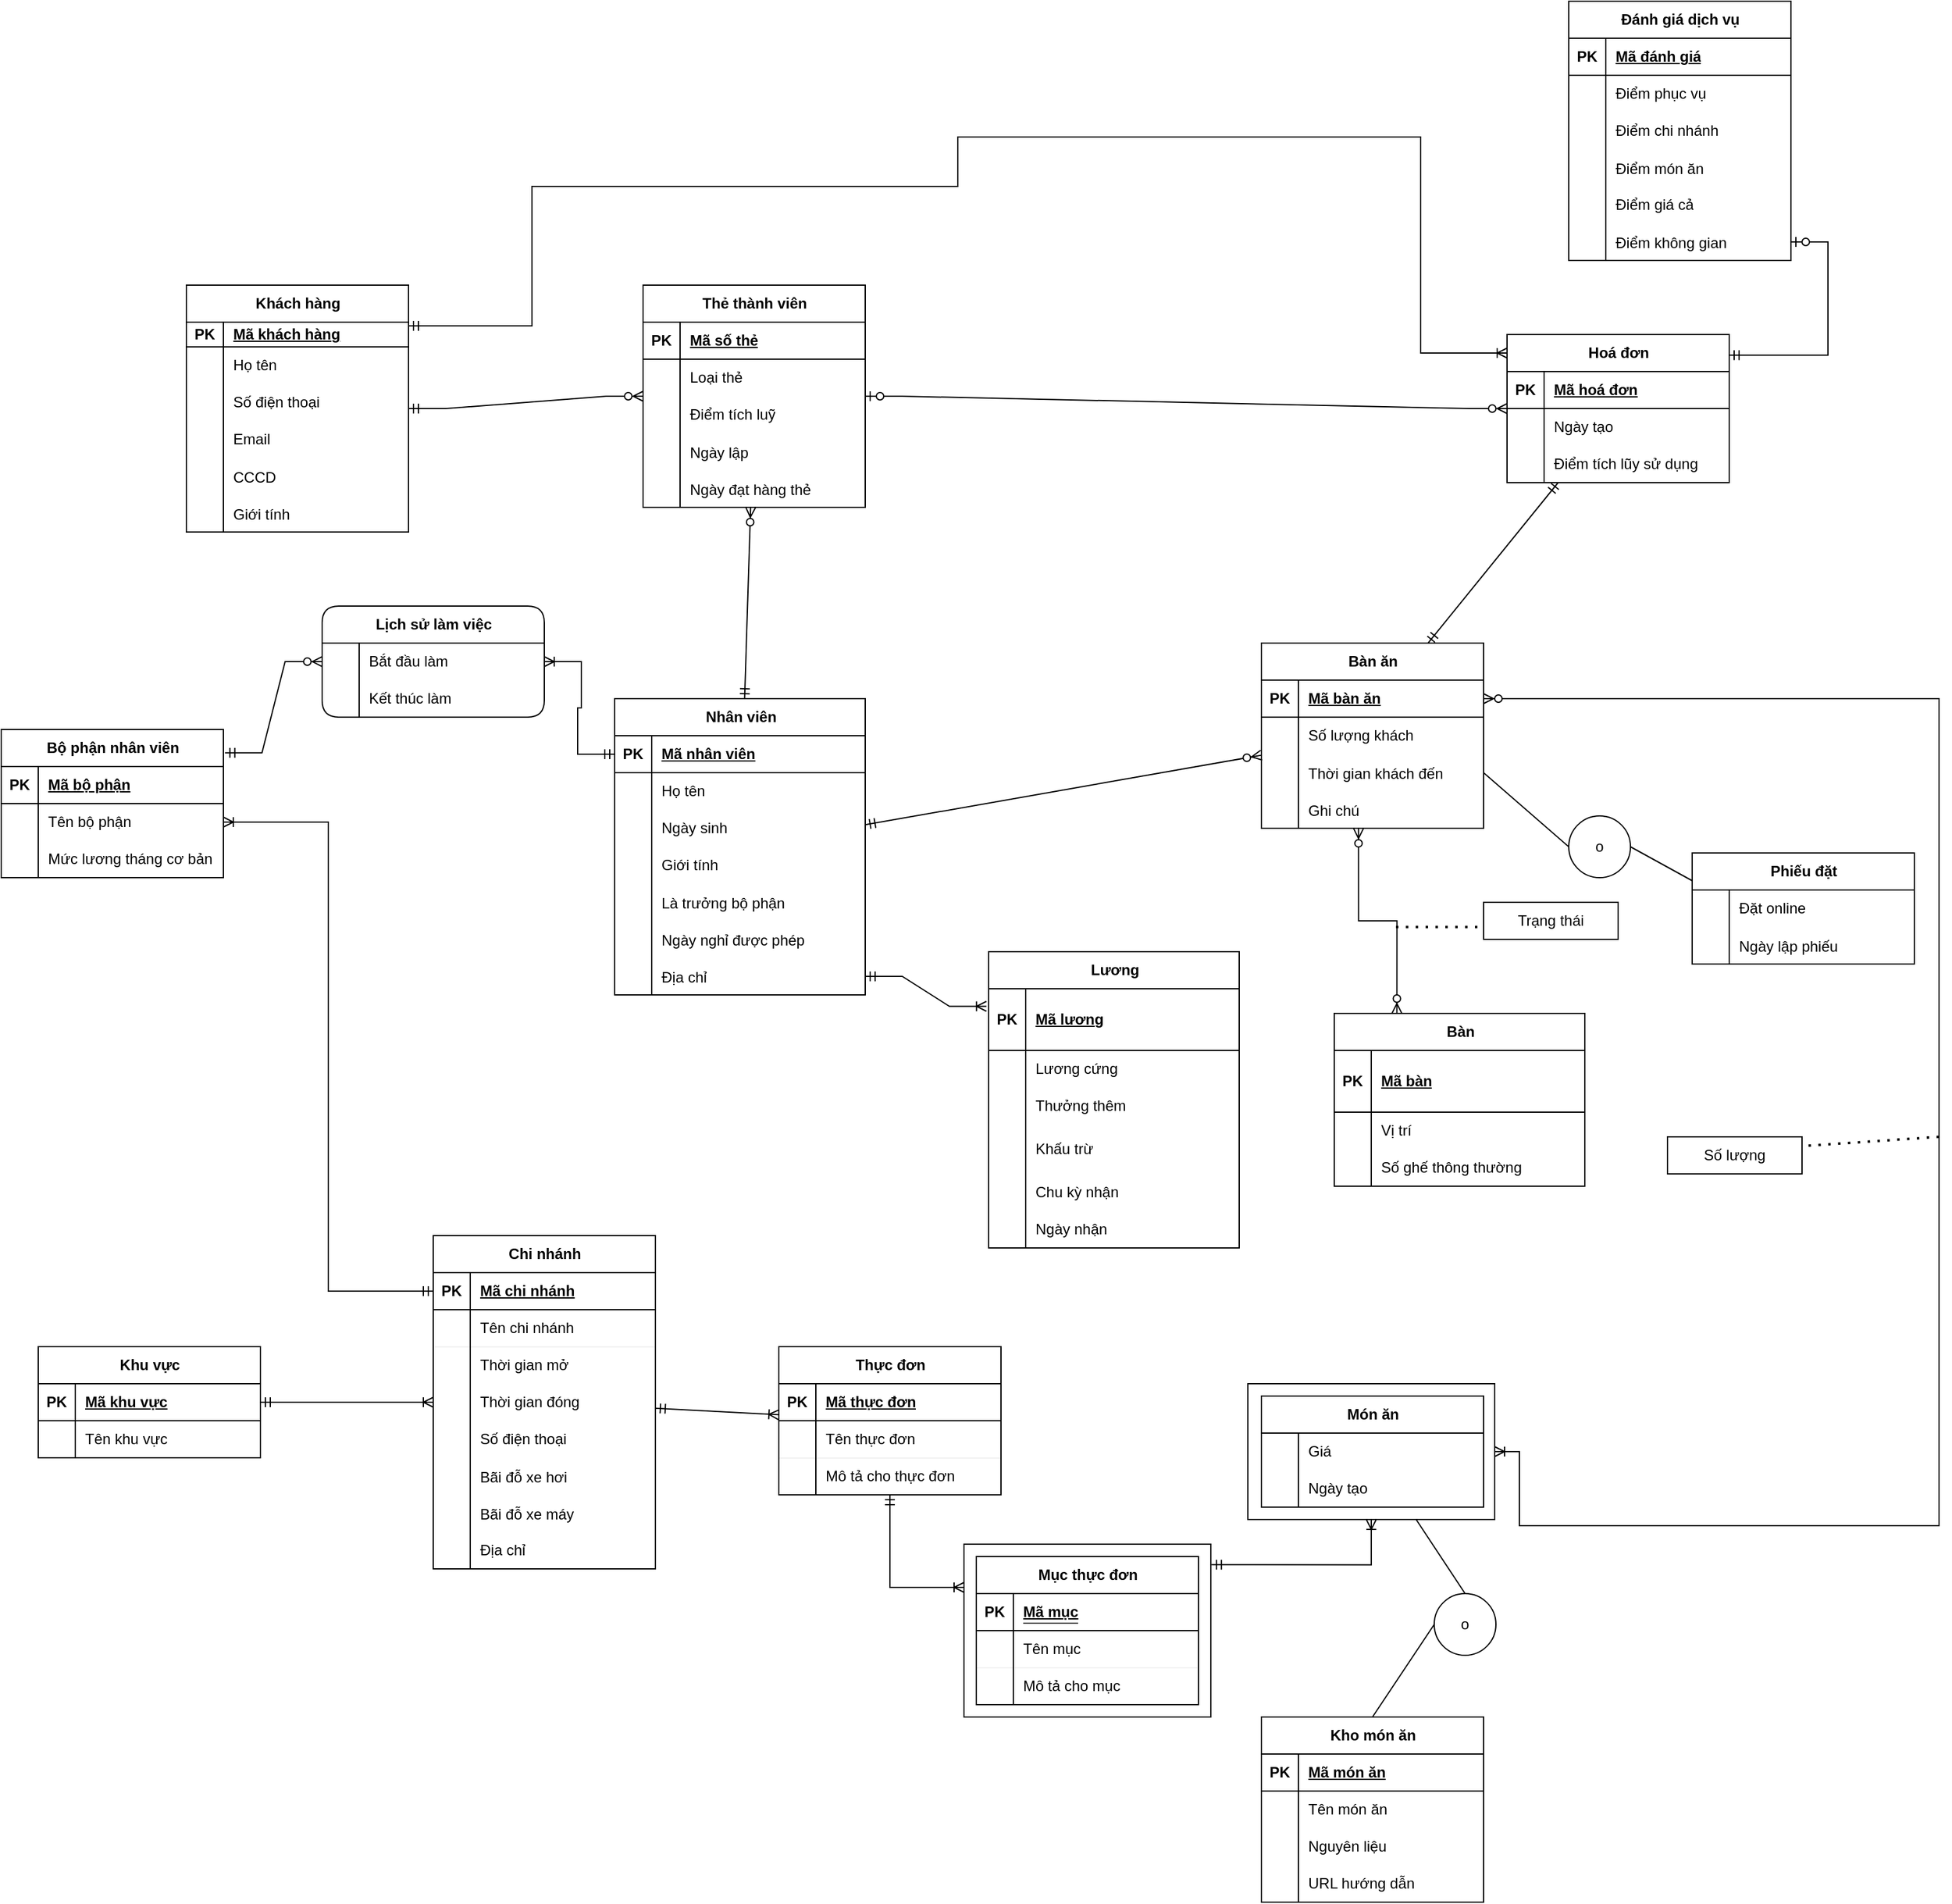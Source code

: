 <mxfile version="24.8.3" pages="2">
  <diagram name="Trang-1" id="u7YpyxHC0TyRRwgGKcgV">
    <mxGraphModel dx="1042" dy="1750" grid="1" gridSize="10" guides="1" tooltips="1" connect="1" arrows="1" fold="1" page="1" pageScale="1" pageWidth="827" pageHeight="1169" math="0" shadow="0">
      <root>
        <mxCell id="0" />
        <mxCell id="1" parent="0" />
        <mxCell id="y0MGx686dSkc0O1ygTo1-1" value="Khu vực" style="shape=table;startSize=30;container=1;collapsible=1;childLayout=tableLayout;fixedRows=1;rowLines=0;fontStyle=1;align=center;resizeLast=1;html=1;" parent="1" vertex="1">
          <mxGeometry x="70" y="140" width="180" height="90" as="geometry" />
        </mxCell>
        <mxCell id="y0MGx686dSkc0O1ygTo1-2" value="" style="shape=tableRow;horizontal=0;startSize=0;swimlaneHead=0;swimlaneBody=0;fillColor=none;collapsible=0;dropTarget=0;points=[[0,0.5],[1,0.5]];portConstraint=eastwest;top=0;left=0;right=0;bottom=1;" parent="y0MGx686dSkc0O1ygTo1-1" vertex="1">
          <mxGeometry y="30" width="180" height="30" as="geometry" />
        </mxCell>
        <mxCell id="y0MGx686dSkc0O1ygTo1-3" value="PK" style="shape=partialRectangle;connectable=0;fillColor=none;top=0;left=0;bottom=0;right=0;fontStyle=1;overflow=hidden;whiteSpace=wrap;html=1;" parent="y0MGx686dSkc0O1ygTo1-2" vertex="1">
          <mxGeometry width="30" height="30" as="geometry">
            <mxRectangle width="30" height="30" as="alternateBounds" />
          </mxGeometry>
        </mxCell>
        <mxCell id="y0MGx686dSkc0O1ygTo1-4" value="Mã khu vực" style="shape=partialRectangle;connectable=0;fillColor=none;top=0;left=0;bottom=0;right=0;align=left;spacingLeft=6;fontStyle=5;overflow=hidden;whiteSpace=wrap;html=1;" parent="y0MGx686dSkc0O1ygTo1-2" vertex="1">
          <mxGeometry x="30" width="150" height="30" as="geometry">
            <mxRectangle width="150" height="30" as="alternateBounds" />
          </mxGeometry>
        </mxCell>
        <mxCell id="y0MGx686dSkc0O1ygTo1-5" value="" style="shape=tableRow;horizontal=0;startSize=0;swimlaneHead=0;swimlaneBody=0;fillColor=none;collapsible=0;dropTarget=0;points=[[0,0.5],[1,0.5]];portConstraint=eastwest;top=0;left=0;right=0;bottom=0;" parent="y0MGx686dSkc0O1ygTo1-1" vertex="1">
          <mxGeometry y="60" width="180" height="30" as="geometry" />
        </mxCell>
        <mxCell id="y0MGx686dSkc0O1ygTo1-6" value="" style="shape=partialRectangle;connectable=0;fillColor=none;top=0;left=0;bottom=0;right=0;editable=1;overflow=hidden;whiteSpace=wrap;html=1;" parent="y0MGx686dSkc0O1ygTo1-5" vertex="1">
          <mxGeometry width="30" height="30" as="geometry">
            <mxRectangle width="30" height="30" as="alternateBounds" />
          </mxGeometry>
        </mxCell>
        <mxCell id="y0MGx686dSkc0O1ygTo1-7" value="Tên khu vực" style="shape=partialRectangle;connectable=0;fillColor=none;top=0;left=0;bottom=0;right=0;align=left;spacingLeft=6;overflow=hidden;whiteSpace=wrap;html=1;" parent="y0MGx686dSkc0O1ygTo1-5" vertex="1">
          <mxGeometry x="30" width="150" height="30" as="geometry">
            <mxRectangle width="150" height="30" as="alternateBounds" />
          </mxGeometry>
        </mxCell>
        <mxCell id="y0MGx686dSkc0O1ygTo1-14" value="Chi nhánh" style="shape=table;startSize=30;container=1;collapsible=1;childLayout=tableLayout;fixedRows=1;rowLines=0;fontStyle=1;align=center;resizeLast=1;html=1;" parent="1" vertex="1">
          <mxGeometry x="390" y="50" width="180" height="270" as="geometry" />
        </mxCell>
        <mxCell id="y0MGx686dSkc0O1ygTo1-15" value="" style="shape=tableRow;horizontal=0;startSize=0;swimlaneHead=0;swimlaneBody=0;fillColor=none;collapsible=0;dropTarget=0;points=[[0,0.5],[1,0.5]];portConstraint=eastwest;top=0;left=0;right=0;bottom=1;strokeWidth=1;" parent="y0MGx686dSkc0O1ygTo1-14" vertex="1">
          <mxGeometry y="30" width="180" height="30" as="geometry" />
        </mxCell>
        <mxCell id="y0MGx686dSkc0O1ygTo1-16" value="PK" style="shape=partialRectangle;connectable=0;fillColor=none;top=0;left=0;bottom=0;right=0;fontStyle=1;overflow=hidden;whiteSpace=wrap;html=1;strokeWidth=0;" parent="y0MGx686dSkc0O1ygTo1-15" vertex="1">
          <mxGeometry width="30" height="30" as="geometry">
            <mxRectangle width="30" height="30" as="alternateBounds" />
          </mxGeometry>
        </mxCell>
        <mxCell id="y0MGx686dSkc0O1ygTo1-17" value="Mã chi nhánh" style="shape=partialRectangle;connectable=0;fillColor=none;top=0;left=0;bottom=0;right=0;align=left;spacingLeft=6;fontStyle=5;overflow=hidden;whiteSpace=wrap;html=1;" parent="y0MGx686dSkc0O1ygTo1-15" vertex="1">
          <mxGeometry x="30" width="150" height="30" as="geometry">
            <mxRectangle width="150" height="30" as="alternateBounds" />
          </mxGeometry>
        </mxCell>
        <mxCell id="JIR7WxDGlIAES8iiDEYq-30" value="" style="shape=tableRow;horizontal=0;startSize=0;swimlaneHead=0;swimlaneBody=0;fillColor=none;collapsible=0;dropTarget=0;points=[[0,0.5],[1,0.5]];portConstraint=eastwest;top=0;left=0;right=0;bottom=1;strokeWidth=0;" parent="y0MGx686dSkc0O1ygTo1-14" vertex="1">
          <mxGeometry y="60" width="180" height="30" as="geometry" />
        </mxCell>
        <mxCell id="JIR7WxDGlIAES8iiDEYq-31" value="" style="shape=partialRectangle;connectable=0;fillColor=none;top=0;left=0;bottom=0;right=0;fontStyle=1;overflow=hidden;whiteSpace=wrap;html=1;" parent="JIR7WxDGlIAES8iiDEYq-30" vertex="1">
          <mxGeometry width="30" height="30" as="geometry">
            <mxRectangle width="30" height="30" as="alternateBounds" />
          </mxGeometry>
        </mxCell>
        <mxCell id="JIR7WxDGlIAES8iiDEYq-32" value="&lt;span style=&quot;font-weight: normal;&quot;&gt;Tên chi nhánh&lt;/span&gt;" style="shape=partialRectangle;connectable=0;fillColor=none;top=0;left=0;bottom=0;right=0;align=left;spacingLeft=6;fontStyle=1;overflow=hidden;whiteSpace=wrap;html=1;" parent="JIR7WxDGlIAES8iiDEYq-30" vertex="1">
          <mxGeometry x="30" width="150" height="30" as="geometry">
            <mxRectangle width="150" height="30" as="alternateBounds" />
          </mxGeometry>
        </mxCell>
        <mxCell id="y0MGx686dSkc0O1ygTo1-18" value="" style="shape=tableRow;horizontal=0;startSize=0;swimlaneHead=0;swimlaneBody=0;fillColor=none;collapsible=0;dropTarget=0;points=[[0,0.5],[1,0.5]];portConstraint=eastwest;top=0;left=0;right=0;bottom=0;" parent="y0MGx686dSkc0O1ygTo1-14" vertex="1">
          <mxGeometry y="90" width="180" height="30" as="geometry" />
        </mxCell>
        <mxCell id="y0MGx686dSkc0O1ygTo1-19" value="" style="shape=partialRectangle;connectable=0;fillColor=none;top=0;left=0;bottom=0;right=0;editable=1;overflow=hidden;whiteSpace=wrap;html=1;" parent="y0MGx686dSkc0O1ygTo1-18" vertex="1">
          <mxGeometry width="30" height="30" as="geometry">
            <mxRectangle width="30" height="30" as="alternateBounds" />
          </mxGeometry>
        </mxCell>
        <mxCell id="y0MGx686dSkc0O1ygTo1-20" value="Thời gian mở" style="shape=partialRectangle;connectable=0;fillColor=none;top=0;left=0;bottom=0;right=0;align=left;spacingLeft=6;overflow=hidden;whiteSpace=wrap;html=1;" parent="y0MGx686dSkc0O1ygTo1-18" vertex="1">
          <mxGeometry x="30" width="150" height="30" as="geometry">
            <mxRectangle width="150" height="30" as="alternateBounds" />
          </mxGeometry>
        </mxCell>
        <mxCell id="y0MGx686dSkc0O1ygTo1-21" value="" style="shape=tableRow;horizontal=0;startSize=0;swimlaneHead=0;swimlaneBody=0;fillColor=none;collapsible=0;dropTarget=0;points=[[0,0.5],[1,0.5]];portConstraint=eastwest;top=0;left=0;right=0;bottom=0;" parent="y0MGx686dSkc0O1ygTo1-14" vertex="1">
          <mxGeometry y="120" width="180" height="30" as="geometry" />
        </mxCell>
        <mxCell id="y0MGx686dSkc0O1ygTo1-22" value="" style="shape=partialRectangle;connectable=0;fillColor=none;top=0;left=0;bottom=0;right=0;editable=1;overflow=hidden;whiteSpace=wrap;html=1;" parent="y0MGx686dSkc0O1ygTo1-21" vertex="1">
          <mxGeometry width="30" height="30" as="geometry">
            <mxRectangle width="30" height="30" as="alternateBounds" />
          </mxGeometry>
        </mxCell>
        <mxCell id="y0MGx686dSkc0O1ygTo1-23" value="Thời gian đóng" style="shape=partialRectangle;connectable=0;fillColor=none;top=0;left=0;bottom=0;right=0;align=left;spacingLeft=6;overflow=hidden;whiteSpace=wrap;html=1;" parent="y0MGx686dSkc0O1ygTo1-21" vertex="1">
          <mxGeometry x="30" width="150" height="30" as="geometry">
            <mxRectangle width="150" height="30" as="alternateBounds" />
          </mxGeometry>
        </mxCell>
        <mxCell id="y0MGx686dSkc0O1ygTo1-24" value="" style="shape=tableRow;horizontal=0;startSize=0;swimlaneHead=0;swimlaneBody=0;fillColor=none;collapsible=0;dropTarget=0;points=[[0,0.5],[1,0.5]];portConstraint=eastwest;top=0;left=0;right=0;bottom=0;" parent="y0MGx686dSkc0O1ygTo1-14" vertex="1">
          <mxGeometry y="150" width="180" height="30" as="geometry" />
        </mxCell>
        <mxCell id="y0MGx686dSkc0O1ygTo1-25" value="" style="shape=partialRectangle;connectable=0;fillColor=none;top=0;left=0;bottom=0;right=0;editable=1;overflow=hidden;whiteSpace=wrap;html=1;" parent="y0MGx686dSkc0O1ygTo1-24" vertex="1">
          <mxGeometry width="30" height="30" as="geometry">
            <mxRectangle width="30" height="30" as="alternateBounds" />
          </mxGeometry>
        </mxCell>
        <mxCell id="y0MGx686dSkc0O1ygTo1-26" value="Số điện thoại" style="shape=partialRectangle;connectable=0;fillColor=none;top=0;left=0;bottom=0;right=0;align=left;spacingLeft=6;overflow=hidden;whiteSpace=wrap;html=1;" parent="y0MGx686dSkc0O1ygTo1-24" vertex="1">
          <mxGeometry x="30" width="150" height="30" as="geometry">
            <mxRectangle width="150" height="30" as="alternateBounds" />
          </mxGeometry>
        </mxCell>
        <mxCell id="JIR7WxDGlIAES8iiDEYq-39" value="" style="shape=tableRow;horizontal=0;startSize=0;swimlaneHead=0;swimlaneBody=0;fillColor=none;collapsible=0;dropTarget=0;points=[[0,0.5],[1,0.5]];portConstraint=eastwest;top=0;left=0;right=0;bottom=0;" parent="y0MGx686dSkc0O1ygTo1-14" vertex="1">
          <mxGeometry y="180" width="180" height="30" as="geometry" />
        </mxCell>
        <mxCell id="JIR7WxDGlIAES8iiDEYq-40" value="" style="shape=partialRectangle;connectable=0;fillColor=none;top=0;left=0;bottom=0;right=0;editable=1;overflow=hidden;" parent="JIR7WxDGlIAES8iiDEYq-39" vertex="1">
          <mxGeometry width="30" height="30" as="geometry">
            <mxRectangle width="30" height="30" as="alternateBounds" />
          </mxGeometry>
        </mxCell>
        <mxCell id="JIR7WxDGlIAES8iiDEYq-41" value="Bãi đỗ xe hơi" style="shape=partialRectangle;connectable=0;fillColor=none;top=0;left=0;bottom=0;right=0;align=left;spacingLeft=6;overflow=hidden;" parent="JIR7WxDGlIAES8iiDEYq-39" vertex="1">
          <mxGeometry x="30" width="150" height="30" as="geometry">
            <mxRectangle width="150" height="30" as="alternateBounds" />
          </mxGeometry>
        </mxCell>
        <mxCell id="JIR7WxDGlIAES8iiDEYq-42" value="" style="shape=tableRow;horizontal=0;startSize=0;swimlaneHead=0;swimlaneBody=0;fillColor=none;collapsible=0;dropTarget=0;points=[[0,0.5],[1,0.5]];portConstraint=eastwest;top=0;left=0;right=0;bottom=0;" parent="y0MGx686dSkc0O1ygTo1-14" vertex="1">
          <mxGeometry y="210" width="180" height="30" as="geometry" />
        </mxCell>
        <mxCell id="JIR7WxDGlIAES8iiDEYq-43" value="" style="shape=partialRectangle;connectable=0;fillColor=none;top=0;left=0;bottom=0;right=0;editable=1;overflow=hidden;" parent="JIR7WxDGlIAES8iiDEYq-42" vertex="1">
          <mxGeometry width="30" height="30" as="geometry">
            <mxRectangle width="30" height="30" as="alternateBounds" />
          </mxGeometry>
        </mxCell>
        <mxCell id="JIR7WxDGlIAES8iiDEYq-44" value="Bãi đỗ xe máy" style="shape=partialRectangle;connectable=0;fillColor=none;top=0;left=0;bottom=0;right=0;align=left;spacingLeft=6;overflow=hidden;" parent="JIR7WxDGlIAES8iiDEYq-42" vertex="1">
          <mxGeometry x="30" width="150" height="30" as="geometry">
            <mxRectangle width="150" height="30" as="alternateBounds" />
          </mxGeometry>
        </mxCell>
        <mxCell id="YriqUHszi4IqM-QcJ3A0-38" value="" style="shape=tableRow;horizontal=0;startSize=0;swimlaneHead=0;swimlaneBody=0;fillColor=none;collapsible=0;dropTarget=0;points=[[0,0.5],[1,0.5]];portConstraint=eastwest;top=0;left=0;right=0;bottom=0;" parent="y0MGx686dSkc0O1ygTo1-14" vertex="1">
          <mxGeometry y="240" width="180" height="30" as="geometry" />
        </mxCell>
        <mxCell id="YriqUHszi4IqM-QcJ3A0-39" value="" style="shape=partialRectangle;connectable=0;fillColor=none;top=0;left=0;bottom=0;right=0;editable=1;overflow=hidden;whiteSpace=wrap;html=1;" parent="YriqUHszi4IqM-QcJ3A0-38" vertex="1">
          <mxGeometry width="30" height="30" as="geometry">
            <mxRectangle width="30" height="30" as="alternateBounds" />
          </mxGeometry>
        </mxCell>
        <mxCell id="YriqUHszi4IqM-QcJ3A0-40" value="Địa chỉ" style="shape=partialRectangle;connectable=0;fillColor=none;top=0;left=0;bottom=0;right=0;align=left;spacingLeft=6;overflow=hidden;whiteSpace=wrap;html=1;" parent="YriqUHszi4IqM-QcJ3A0-38" vertex="1">
          <mxGeometry x="30" width="150" height="30" as="geometry">
            <mxRectangle width="150" height="30" as="alternateBounds" />
          </mxGeometry>
        </mxCell>
        <mxCell id="y0MGx686dSkc0O1ygTo1-27" value="Thẻ thành viên" style="shape=table;startSize=30;container=1;collapsible=1;childLayout=tableLayout;fixedRows=1;rowLines=0;fontStyle=1;align=center;resizeLast=1;html=1;" parent="1" vertex="1">
          <mxGeometry x="560" y="-720" width="180" height="180" as="geometry" />
        </mxCell>
        <mxCell id="y0MGx686dSkc0O1ygTo1-28" value="" style="shape=tableRow;horizontal=0;startSize=0;swimlaneHead=0;swimlaneBody=0;fillColor=none;collapsible=0;dropTarget=0;points=[[0,0.5],[1,0.5]];portConstraint=eastwest;top=0;left=0;right=0;bottom=1;" parent="y0MGx686dSkc0O1ygTo1-27" vertex="1">
          <mxGeometry y="30" width="180" height="30" as="geometry" />
        </mxCell>
        <mxCell id="y0MGx686dSkc0O1ygTo1-29" value="PK" style="shape=partialRectangle;connectable=0;fillColor=none;top=0;left=0;bottom=0;right=0;fontStyle=1;overflow=hidden;whiteSpace=wrap;html=1;" parent="y0MGx686dSkc0O1ygTo1-28" vertex="1">
          <mxGeometry width="30" height="30" as="geometry">
            <mxRectangle width="30" height="30" as="alternateBounds" />
          </mxGeometry>
        </mxCell>
        <mxCell id="y0MGx686dSkc0O1ygTo1-30" value="Mã số thẻ" style="shape=partialRectangle;connectable=0;fillColor=none;top=0;left=0;bottom=0;right=0;align=left;spacingLeft=6;fontStyle=5;overflow=hidden;whiteSpace=wrap;html=1;" parent="y0MGx686dSkc0O1ygTo1-28" vertex="1">
          <mxGeometry x="30" width="150" height="30" as="geometry">
            <mxRectangle width="150" height="30" as="alternateBounds" />
          </mxGeometry>
        </mxCell>
        <mxCell id="y0MGx686dSkc0O1ygTo1-31" value="" style="shape=tableRow;horizontal=0;startSize=0;swimlaneHead=0;swimlaneBody=0;fillColor=none;collapsible=0;dropTarget=0;points=[[0,0.5],[1,0.5]];portConstraint=eastwest;top=0;left=0;right=0;bottom=0;" parent="y0MGx686dSkc0O1ygTo1-27" vertex="1">
          <mxGeometry y="60" width="180" height="30" as="geometry" />
        </mxCell>
        <mxCell id="y0MGx686dSkc0O1ygTo1-32" value="" style="shape=partialRectangle;connectable=0;fillColor=none;top=0;left=0;bottom=0;right=0;editable=1;overflow=hidden;whiteSpace=wrap;html=1;" parent="y0MGx686dSkc0O1ygTo1-31" vertex="1">
          <mxGeometry width="30" height="30" as="geometry">
            <mxRectangle width="30" height="30" as="alternateBounds" />
          </mxGeometry>
        </mxCell>
        <mxCell id="y0MGx686dSkc0O1ygTo1-33" value="Loại thẻ" style="shape=partialRectangle;connectable=0;fillColor=none;top=0;left=0;bottom=0;right=0;align=left;spacingLeft=6;overflow=hidden;whiteSpace=wrap;html=1;" parent="y0MGx686dSkc0O1ygTo1-31" vertex="1">
          <mxGeometry x="30" width="150" height="30" as="geometry">
            <mxRectangle width="150" height="30" as="alternateBounds" />
          </mxGeometry>
        </mxCell>
        <mxCell id="y0MGx686dSkc0O1ygTo1-34" value="" style="shape=tableRow;horizontal=0;startSize=0;swimlaneHead=0;swimlaneBody=0;fillColor=none;collapsible=0;dropTarget=0;points=[[0,0.5],[1,0.5]];portConstraint=eastwest;top=0;left=0;right=0;bottom=0;" parent="y0MGx686dSkc0O1ygTo1-27" vertex="1">
          <mxGeometry y="90" width="180" height="30" as="geometry" />
        </mxCell>
        <mxCell id="y0MGx686dSkc0O1ygTo1-35" value="" style="shape=partialRectangle;connectable=0;fillColor=none;top=0;left=0;bottom=0;right=0;editable=1;overflow=hidden;whiteSpace=wrap;html=1;" parent="y0MGx686dSkc0O1ygTo1-34" vertex="1">
          <mxGeometry width="30" height="30" as="geometry">
            <mxRectangle width="30" height="30" as="alternateBounds" />
          </mxGeometry>
        </mxCell>
        <mxCell id="y0MGx686dSkc0O1ygTo1-36" value="Điểm tích luỹ" style="shape=partialRectangle;connectable=0;fillColor=none;top=0;left=0;bottom=0;right=0;align=left;spacingLeft=6;overflow=hidden;whiteSpace=wrap;html=1;" parent="y0MGx686dSkc0O1ygTo1-34" vertex="1">
          <mxGeometry x="30" width="150" height="30" as="geometry">
            <mxRectangle width="150" height="30" as="alternateBounds" />
          </mxGeometry>
        </mxCell>
        <mxCell id="JIR7WxDGlIAES8iiDEYq-81" value="" style="shape=tableRow;horizontal=0;startSize=0;swimlaneHead=0;swimlaneBody=0;fillColor=none;collapsible=0;dropTarget=0;points=[[0,0.5],[1,0.5]];portConstraint=eastwest;top=0;left=0;right=0;bottom=0;" parent="y0MGx686dSkc0O1ygTo1-27" vertex="1">
          <mxGeometry y="120" width="180" height="30" as="geometry" />
        </mxCell>
        <mxCell id="JIR7WxDGlIAES8iiDEYq-82" value="" style="shape=partialRectangle;connectable=0;fillColor=none;top=0;left=0;bottom=0;right=0;editable=1;overflow=hidden;" parent="JIR7WxDGlIAES8iiDEYq-81" vertex="1">
          <mxGeometry width="30" height="30" as="geometry">
            <mxRectangle width="30" height="30" as="alternateBounds" />
          </mxGeometry>
        </mxCell>
        <mxCell id="JIR7WxDGlIAES8iiDEYq-83" value="Ngày lập" style="shape=partialRectangle;connectable=0;fillColor=none;top=0;left=0;bottom=0;right=0;align=left;spacingLeft=6;overflow=hidden;" parent="JIR7WxDGlIAES8iiDEYq-81" vertex="1">
          <mxGeometry x="30" width="150" height="30" as="geometry">
            <mxRectangle width="150" height="30" as="alternateBounds" />
          </mxGeometry>
        </mxCell>
        <mxCell id="JIR7WxDGlIAES8iiDEYq-73" value="" style="shape=tableRow;horizontal=0;startSize=0;swimlaneHead=0;swimlaneBody=0;fillColor=none;collapsible=0;dropTarget=0;points=[[0,0.5],[1,0.5]];portConstraint=eastwest;top=0;left=0;right=0;bottom=0;" parent="y0MGx686dSkc0O1ygTo1-27" vertex="1">
          <mxGeometry y="150" width="180" height="30" as="geometry" />
        </mxCell>
        <mxCell id="JIR7WxDGlIAES8iiDEYq-74" value="" style="shape=partialRectangle;connectable=0;fillColor=none;top=0;left=0;bottom=0;right=0;editable=1;overflow=hidden;" parent="JIR7WxDGlIAES8iiDEYq-73" vertex="1">
          <mxGeometry width="30" height="30" as="geometry">
            <mxRectangle width="30" height="30" as="alternateBounds" />
          </mxGeometry>
        </mxCell>
        <mxCell id="JIR7WxDGlIAES8iiDEYq-75" value="Ngày đạt hàng thẻ" style="shape=partialRectangle;connectable=0;fillColor=none;top=0;left=0;bottom=0;right=0;align=left;spacingLeft=6;overflow=hidden;" parent="JIR7WxDGlIAES8iiDEYq-73" vertex="1">
          <mxGeometry x="30" width="150" height="30" as="geometry">
            <mxRectangle width="150" height="30" as="alternateBounds" />
          </mxGeometry>
        </mxCell>
        <mxCell id="y0MGx686dSkc0O1ygTo1-40" value="Khách hàng" style="shape=table;startSize=30;container=1;collapsible=1;childLayout=tableLayout;fixedRows=1;rowLines=0;fontStyle=1;align=center;resizeLast=1;html=1;" parent="1" vertex="1">
          <mxGeometry x="190" y="-720" width="180" height="200" as="geometry" />
        </mxCell>
        <mxCell id="y0MGx686dSkc0O1ygTo1-41" value="" style="shape=tableRow;horizontal=0;startSize=0;swimlaneHead=0;swimlaneBody=0;fillColor=none;collapsible=0;dropTarget=0;points=[[0,0.5],[1,0.5]];portConstraint=eastwest;top=0;left=0;right=0;bottom=1;" parent="y0MGx686dSkc0O1ygTo1-40" vertex="1">
          <mxGeometry y="30" width="180" height="20" as="geometry" />
        </mxCell>
        <mxCell id="y0MGx686dSkc0O1ygTo1-42" value="PK" style="shape=partialRectangle;connectable=0;fillColor=none;top=0;left=0;bottom=0;right=0;fontStyle=1;overflow=hidden;whiteSpace=wrap;html=1;" parent="y0MGx686dSkc0O1ygTo1-41" vertex="1">
          <mxGeometry width="30" height="20" as="geometry">
            <mxRectangle width="30" height="20" as="alternateBounds" />
          </mxGeometry>
        </mxCell>
        <mxCell id="y0MGx686dSkc0O1ygTo1-43" value="Mã khách hàng" style="shape=partialRectangle;connectable=0;fillColor=none;top=0;left=0;bottom=0;right=0;align=left;spacingLeft=6;fontStyle=5;overflow=hidden;whiteSpace=wrap;html=1;" parent="y0MGx686dSkc0O1ygTo1-41" vertex="1">
          <mxGeometry x="30" width="150" height="20" as="geometry">
            <mxRectangle width="150" height="20" as="alternateBounds" />
          </mxGeometry>
        </mxCell>
        <mxCell id="y0MGx686dSkc0O1ygTo1-44" value="" style="shape=tableRow;horizontal=0;startSize=0;swimlaneHead=0;swimlaneBody=0;fillColor=none;collapsible=0;dropTarget=0;points=[[0,0.5],[1,0.5]];portConstraint=eastwest;top=0;left=0;right=0;bottom=0;" parent="y0MGx686dSkc0O1ygTo1-40" vertex="1">
          <mxGeometry y="50" width="180" height="30" as="geometry" />
        </mxCell>
        <mxCell id="y0MGx686dSkc0O1ygTo1-45" value="" style="shape=partialRectangle;connectable=0;fillColor=none;top=0;left=0;bottom=0;right=0;editable=1;overflow=hidden;whiteSpace=wrap;html=1;" parent="y0MGx686dSkc0O1ygTo1-44" vertex="1">
          <mxGeometry width="30" height="30" as="geometry">
            <mxRectangle width="30" height="30" as="alternateBounds" />
          </mxGeometry>
        </mxCell>
        <mxCell id="y0MGx686dSkc0O1ygTo1-46" value="Họ tên" style="shape=partialRectangle;connectable=0;fillColor=none;top=0;left=0;bottom=0;right=0;align=left;spacingLeft=6;overflow=hidden;whiteSpace=wrap;html=1;" parent="y0MGx686dSkc0O1ygTo1-44" vertex="1">
          <mxGeometry x="30" width="150" height="30" as="geometry">
            <mxRectangle width="150" height="30" as="alternateBounds" />
          </mxGeometry>
        </mxCell>
        <mxCell id="y0MGx686dSkc0O1ygTo1-47" value="" style="shape=tableRow;horizontal=0;startSize=0;swimlaneHead=0;swimlaneBody=0;fillColor=none;collapsible=0;dropTarget=0;points=[[0,0.5],[1,0.5]];portConstraint=eastwest;top=0;left=0;right=0;bottom=0;" parent="y0MGx686dSkc0O1ygTo1-40" vertex="1">
          <mxGeometry y="80" width="180" height="30" as="geometry" />
        </mxCell>
        <mxCell id="y0MGx686dSkc0O1ygTo1-48" value="" style="shape=partialRectangle;connectable=0;fillColor=none;top=0;left=0;bottom=0;right=0;editable=1;overflow=hidden;whiteSpace=wrap;html=1;" parent="y0MGx686dSkc0O1ygTo1-47" vertex="1">
          <mxGeometry width="30" height="30" as="geometry">
            <mxRectangle width="30" height="30" as="alternateBounds" />
          </mxGeometry>
        </mxCell>
        <mxCell id="y0MGx686dSkc0O1ygTo1-49" value="Số điện thoại" style="shape=partialRectangle;connectable=0;fillColor=none;top=0;left=0;bottom=0;right=0;align=left;spacingLeft=6;overflow=hidden;whiteSpace=wrap;html=1;" parent="y0MGx686dSkc0O1ygTo1-47" vertex="1">
          <mxGeometry x="30" width="150" height="30" as="geometry">
            <mxRectangle width="150" height="30" as="alternateBounds" />
          </mxGeometry>
        </mxCell>
        <mxCell id="y0MGx686dSkc0O1ygTo1-50" value="" style="shape=tableRow;horizontal=0;startSize=0;swimlaneHead=0;swimlaneBody=0;fillColor=none;collapsible=0;dropTarget=0;points=[[0,0.5],[1,0.5]];portConstraint=eastwest;top=0;left=0;right=0;bottom=0;" parent="y0MGx686dSkc0O1ygTo1-40" vertex="1">
          <mxGeometry y="110" width="180" height="30" as="geometry" />
        </mxCell>
        <mxCell id="y0MGx686dSkc0O1ygTo1-51" value="" style="shape=partialRectangle;connectable=0;fillColor=none;top=0;left=0;bottom=0;right=0;editable=1;overflow=hidden;whiteSpace=wrap;html=1;" parent="y0MGx686dSkc0O1ygTo1-50" vertex="1">
          <mxGeometry width="30" height="30" as="geometry">
            <mxRectangle width="30" height="30" as="alternateBounds" />
          </mxGeometry>
        </mxCell>
        <mxCell id="y0MGx686dSkc0O1ygTo1-52" value="Email" style="shape=partialRectangle;connectable=0;fillColor=none;top=0;left=0;bottom=0;right=0;align=left;spacingLeft=6;overflow=hidden;whiteSpace=wrap;html=1;" parent="y0MGx686dSkc0O1ygTo1-50" vertex="1">
          <mxGeometry x="30" width="150" height="30" as="geometry">
            <mxRectangle width="150" height="30" as="alternateBounds" />
          </mxGeometry>
        </mxCell>
        <mxCell id="JIR7WxDGlIAES8iiDEYq-46" value="" style="shape=tableRow;horizontal=0;startSize=0;swimlaneHead=0;swimlaneBody=0;fillColor=none;collapsible=0;dropTarget=0;points=[[0,0.5],[1,0.5]];portConstraint=eastwest;top=0;left=0;right=0;bottom=0;" parent="y0MGx686dSkc0O1ygTo1-40" vertex="1">
          <mxGeometry y="140" width="180" height="30" as="geometry" />
        </mxCell>
        <mxCell id="JIR7WxDGlIAES8iiDEYq-47" value="" style="shape=partialRectangle;connectable=0;fillColor=none;top=0;left=0;bottom=0;right=0;editable=1;overflow=hidden;" parent="JIR7WxDGlIAES8iiDEYq-46" vertex="1">
          <mxGeometry width="30" height="30" as="geometry">
            <mxRectangle width="30" height="30" as="alternateBounds" />
          </mxGeometry>
        </mxCell>
        <mxCell id="JIR7WxDGlIAES8iiDEYq-48" value="CCCD" style="shape=partialRectangle;connectable=0;fillColor=none;top=0;left=0;bottom=0;right=0;align=left;spacingLeft=6;overflow=hidden;" parent="JIR7WxDGlIAES8iiDEYq-46" vertex="1">
          <mxGeometry x="30" width="150" height="30" as="geometry">
            <mxRectangle width="150" height="30" as="alternateBounds" />
          </mxGeometry>
        </mxCell>
        <mxCell id="JIR7WxDGlIAES8iiDEYq-62" value="" style="shape=tableRow;horizontal=0;startSize=0;swimlaneHead=0;swimlaneBody=0;fillColor=none;collapsible=0;dropTarget=0;points=[[0,0.5],[1,0.5]];portConstraint=eastwest;top=0;left=0;right=0;bottom=0;" parent="y0MGx686dSkc0O1ygTo1-40" vertex="1">
          <mxGeometry y="170" width="180" height="30" as="geometry" />
        </mxCell>
        <mxCell id="JIR7WxDGlIAES8iiDEYq-63" value="" style="shape=partialRectangle;connectable=0;fillColor=none;top=0;left=0;bottom=0;right=0;editable=1;overflow=hidden;" parent="JIR7WxDGlIAES8iiDEYq-62" vertex="1">
          <mxGeometry width="30" height="30" as="geometry">
            <mxRectangle width="30" height="30" as="alternateBounds" />
          </mxGeometry>
        </mxCell>
        <mxCell id="JIR7WxDGlIAES8iiDEYq-64" value="Giới tính" style="shape=partialRectangle;connectable=0;fillColor=none;top=0;left=0;bottom=0;right=0;align=left;spacingLeft=6;overflow=hidden;" parent="JIR7WxDGlIAES8iiDEYq-62" vertex="1">
          <mxGeometry x="30" width="150" height="30" as="geometry">
            <mxRectangle width="150" height="30" as="alternateBounds" />
          </mxGeometry>
        </mxCell>
        <mxCell id="y0MGx686dSkc0O1ygTo1-53" value="Thực đơn" style="shape=table;startSize=30;container=1;collapsible=1;childLayout=tableLayout;fixedRows=1;rowLines=0;fontStyle=1;align=center;resizeLast=1;html=1;" parent="1" vertex="1">
          <mxGeometry x="670" y="140" width="180" height="120" as="geometry" />
        </mxCell>
        <mxCell id="y0MGx686dSkc0O1ygTo1-54" value="" style="shape=tableRow;horizontal=0;startSize=0;swimlaneHead=0;swimlaneBody=0;fillColor=none;collapsible=0;dropTarget=0;points=[[0,0.5],[1,0.5]];portConstraint=eastwest;top=0;left=0;right=0;bottom=1;strokeWidth=1;" parent="y0MGx686dSkc0O1ygTo1-53" vertex="1">
          <mxGeometry y="30" width="180" height="30" as="geometry" />
        </mxCell>
        <mxCell id="y0MGx686dSkc0O1ygTo1-55" value="PK" style="shape=partialRectangle;connectable=0;fillColor=none;top=0;left=0;bottom=0;right=0;fontStyle=1;overflow=hidden;whiteSpace=wrap;html=1;" parent="y0MGx686dSkc0O1ygTo1-54" vertex="1">
          <mxGeometry width="30" height="30" as="geometry">
            <mxRectangle width="30" height="30" as="alternateBounds" />
          </mxGeometry>
        </mxCell>
        <mxCell id="y0MGx686dSkc0O1ygTo1-56" value="Mã thực đơn" style="shape=partialRectangle;connectable=0;fillColor=none;top=0;left=0;bottom=0;right=0;align=left;spacingLeft=6;fontStyle=5;overflow=hidden;whiteSpace=wrap;html=1;" parent="y0MGx686dSkc0O1ygTo1-54" vertex="1">
          <mxGeometry x="30" width="150" height="30" as="geometry">
            <mxRectangle width="150" height="30" as="alternateBounds" />
          </mxGeometry>
        </mxCell>
        <mxCell id="JIR7WxDGlIAES8iiDEYq-67" value="" style="shape=tableRow;horizontal=0;startSize=0;swimlaneHead=0;swimlaneBody=0;fillColor=none;collapsible=0;dropTarget=0;points=[[0,0.5],[1,0.5]];portConstraint=eastwest;top=0;left=0;right=0;bottom=1;strokeWidth=0;" parent="y0MGx686dSkc0O1ygTo1-53" vertex="1">
          <mxGeometry y="60" width="180" height="30" as="geometry" />
        </mxCell>
        <mxCell id="JIR7WxDGlIAES8iiDEYq-68" value="" style="shape=partialRectangle;connectable=0;fillColor=none;top=0;left=0;bottom=0;right=0;fontStyle=1;overflow=hidden;whiteSpace=wrap;html=1;" parent="JIR7WxDGlIAES8iiDEYq-67" vertex="1">
          <mxGeometry width="30" height="30" as="geometry">
            <mxRectangle width="30" height="30" as="alternateBounds" />
          </mxGeometry>
        </mxCell>
        <mxCell id="JIR7WxDGlIAES8iiDEYq-69" value="Tên thực đơn" style="shape=partialRectangle;connectable=0;fillColor=none;top=0;left=0;bottom=0;right=0;align=left;spacingLeft=6;fontStyle=0;overflow=hidden;whiteSpace=wrap;html=1;" parent="JIR7WxDGlIAES8iiDEYq-67" vertex="1">
          <mxGeometry x="30" width="150" height="30" as="geometry">
            <mxRectangle width="150" height="30" as="alternateBounds" />
          </mxGeometry>
        </mxCell>
        <mxCell id="YriqUHszi4IqM-QcJ3A0-45" value="" style="shape=tableRow;horizontal=0;startSize=0;swimlaneHead=0;swimlaneBody=0;fillColor=none;collapsible=0;dropTarget=0;points=[[0,0.5],[1,0.5]];portConstraint=eastwest;top=0;left=0;right=0;bottom=1;" parent="y0MGx686dSkc0O1ygTo1-53" vertex="1">
          <mxGeometry y="90" width="180" height="30" as="geometry" />
        </mxCell>
        <mxCell id="YriqUHszi4IqM-QcJ3A0-46" value="" style="shape=partialRectangle;connectable=0;fillColor=none;top=0;left=0;bottom=0;right=0;fontStyle=1;overflow=hidden;whiteSpace=wrap;html=1;" parent="YriqUHszi4IqM-QcJ3A0-45" vertex="1">
          <mxGeometry width="30" height="30" as="geometry">
            <mxRectangle width="30" height="30" as="alternateBounds" />
          </mxGeometry>
        </mxCell>
        <mxCell id="YriqUHszi4IqM-QcJ3A0-47" value="Mô tả cho thực đơn" style="shape=partialRectangle;connectable=0;fillColor=none;top=0;left=0;bottom=0;right=0;align=left;spacingLeft=6;fontStyle=0;overflow=hidden;whiteSpace=wrap;html=1;" parent="YriqUHszi4IqM-QcJ3A0-45" vertex="1">
          <mxGeometry x="30" width="150" height="30" as="geometry">
            <mxRectangle width="150" height="30" as="alternateBounds" />
          </mxGeometry>
        </mxCell>
        <mxCell id="y0MGx686dSkc0O1ygTo1-92" value="Nhân viên" style="shape=table;startSize=30;container=1;collapsible=1;childLayout=tableLayout;fixedRows=1;rowLines=0;fontStyle=1;align=center;resizeLast=1;html=1;movable=1;resizable=1;rotatable=1;deletable=1;editable=1;locked=0;connectable=1;" parent="1" vertex="1">
          <mxGeometry x="537" y="-385" width="203" height="240" as="geometry" />
        </mxCell>
        <mxCell id="y0MGx686dSkc0O1ygTo1-93" value="" style="shape=tableRow;horizontal=0;startSize=0;swimlaneHead=0;swimlaneBody=0;fillColor=none;collapsible=0;dropTarget=0;points=[[0,0.5],[1,0.5]];portConstraint=eastwest;top=0;left=0;right=0;bottom=1;" parent="y0MGx686dSkc0O1ygTo1-92" vertex="1">
          <mxGeometry y="30" width="203" height="30" as="geometry" />
        </mxCell>
        <mxCell id="y0MGx686dSkc0O1ygTo1-94" value="PK" style="shape=partialRectangle;connectable=0;fillColor=none;top=0;left=0;bottom=0;right=0;fontStyle=1;overflow=hidden;whiteSpace=wrap;html=1;" parent="y0MGx686dSkc0O1ygTo1-93" vertex="1">
          <mxGeometry width="30" height="30" as="geometry">
            <mxRectangle width="30" height="30" as="alternateBounds" />
          </mxGeometry>
        </mxCell>
        <mxCell id="y0MGx686dSkc0O1ygTo1-95" value="Mã nhân viên" style="shape=partialRectangle;connectable=0;fillColor=none;top=0;left=0;bottom=0;right=0;align=left;spacingLeft=6;fontStyle=5;overflow=hidden;whiteSpace=wrap;html=1;" parent="y0MGx686dSkc0O1ygTo1-93" vertex="1">
          <mxGeometry x="30" width="173" height="30" as="geometry">
            <mxRectangle width="173" height="30" as="alternateBounds" />
          </mxGeometry>
        </mxCell>
        <mxCell id="y0MGx686dSkc0O1ygTo1-96" value="" style="shape=tableRow;horizontal=0;startSize=0;swimlaneHead=0;swimlaneBody=0;fillColor=none;collapsible=0;dropTarget=0;points=[[0,0.5],[1,0.5]];portConstraint=eastwest;top=0;left=0;right=0;bottom=0;" parent="y0MGx686dSkc0O1ygTo1-92" vertex="1">
          <mxGeometry y="60" width="203" height="30" as="geometry" />
        </mxCell>
        <mxCell id="y0MGx686dSkc0O1ygTo1-97" value="" style="shape=partialRectangle;connectable=0;fillColor=none;top=0;left=0;bottom=0;right=0;editable=1;overflow=hidden;whiteSpace=wrap;html=1;" parent="y0MGx686dSkc0O1ygTo1-96" vertex="1">
          <mxGeometry width="30" height="30" as="geometry">
            <mxRectangle width="30" height="30" as="alternateBounds" />
          </mxGeometry>
        </mxCell>
        <mxCell id="y0MGx686dSkc0O1ygTo1-98" value="Họ tên" style="shape=partialRectangle;connectable=0;fillColor=none;top=0;left=0;bottom=0;right=0;align=left;spacingLeft=6;overflow=hidden;whiteSpace=wrap;html=1;" parent="y0MGx686dSkc0O1ygTo1-96" vertex="1">
          <mxGeometry x="30" width="173" height="30" as="geometry">
            <mxRectangle width="173" height="30" as="alternateBounds" />
          </mxGeometry>
        </mxCell>
        <mxCell id="y0MGx686dSkc0O1ygTo1-99" value="" style="shape=tableRow;horizontal=0;startSize=0;swimlaneHead=0;swimlaneBody=0;fillColor=none;collapsible=0;dropTarget=0;points=[[0,0.5],[1,0.5]];portConstraint=eastwest;top=0;left=0;right=0;bottom=0;" parent="y0MGx686dSkc0O1ygTo1-92" vertex="1">
          <mxGeometry y="90" width="203" height="30" as="geometry" />
        </mxCell>
        <mxCell id="y0MGx686dSkc0O1ygTo1-100" value="" style="shape=partialRectangle;connectable=0;fillColor=none;top=0;left=0;bottom=0;right=0;editable=1;overflow=hidden;whiteSpace=wrap;html=1;" parent="y0MGx686dSkc0O1ygTo1-99" vertex="1">
          <mxGeometry width="30" height="30" as="geometry">
            <mxRectangle width="30" height="30" as="alternateBounds" />
          </mxGeometry>
        </mxCell>
        <mxCell id="y0MGx686dSkc0O1ygTo1-101" value="Ngày sinh" style="shape=partialRectangle;connectable=0;fillColor=none;top=0;left=0;bottom=0;right=0;align=left;spacingLeft=6;overflow=hidden;whiteSpace=wrap;html=1;" parent="y0MGx686dSkc0O1ygTo1-99" vertex="1">
          <mxGeometry x="30" width="173" height="30" as="geometry">
            <mxRectangle width="173" height="30" as="alternateBounds" />
          </mxGeometry>
        </mxCell>
        <mxCell id="y0MGx686dSkc0O1ygTo1-102" value="" style="shape=tableRow;horizontal=0;startSize=0;swimlaneHead=0;swimlaneBody=0;fillColor=none;collapsible=0;dropTarget=0;points=[[0,0.5],[1,0.5]];portConstraint=eastwest;top=0;left=0;right=0;bottom=0;" parent="y0MGx686dSkc0O1ygTo1-92" vertex="1">
          <mxGeometry y="120" width="203" height="30" as="geometry" />
        </mxCell>
        <mxCell id="y0MGx686dSkc0O1ygTo1-103" value="" style="shape=partialRectangle;connectable=0;fillColor=none;top=0;left=0;bottom=0;right=0;editable=1;overflow=hidden;whiteSpace=wrap;html=1;" parent="y0MGx686dSkc0O1ygTo1-102" vertex="1">
          <mxGeometry width="30" height="30" as="geometry">
            <mxRectangle width="30" height="30" as="alternateBounds" />
          </mxGeometry>
        </mxCell>
        <mxCell id="y0MGx686dSkc0O1ygTo1-104" value="Giới tính" style="shape=partialRectangle;connectable=0;fillColor=none;top=0;left=0;bottom=0;right=0;align=left;spacingLeft=6;overflow=hidden;whiteSpace=wrap;html=1;" parent="y0MGx686dSkc0O1ygTo1-102" vertex="1">
          <mxGeometry x="30" width="173" height="30" as="geometry">
            <mxRectangle width="173" height="30" as="alternateBounds" />
          </mxGeometry>
        </mxCell>
        <mxCell id="JIR7WxDGlIAES8iiDEYq-85" value="" style="shape=tableRow;horizontal=0;startSize=0;swimlaneHead=0;swimlaneBody=0;fillColor=none;collapsible=0;dropTarget=0;points=[[0,0.5],[1,0.5]];portConstraint=eastwest;top=0;left=0;right=0;bottom=0;" parent="y0MGx686dSkc0O1ygTo1-92" vertex="1">
          <mxGeometry y="150" width="203" height="30" as="geometry" />
        </mxCell>
        <mxCell id="JIR7WxDGlIAES8iiDEYq-86" value="" style="shape=partialRectangle;connectable=0;fillColor=none;top=0;left=0;bottom=0;right=0;editable=1;overflow=hidden;" parent="JIR7WxDGlIAES8iiDEYq-85" vertex="1">
          <mxGeometry width="30" height="30" as="geometry">
            <mxRectangle width="30" height="30" as="alternateBounds" />
          </mxGeometry>
        </mxCell>
        <mxCell id="JIR7WxDGlIAES8iiDEYq-87" value="Là trưởng bộ phận" style="shape=partialRectangle;connectable=0;fillColor=none;top=0;left=0;bottom=0;right=0;align=left;spacingLeft=6;overflow=hidden;" parent="JIR7WxDGlIAES8iiDEYq-85" vertex="1">
          <mxGeometry x="30" width="173" height="30" as="geometry">
            <mxRectangle width="173" height="30" as="alternateBounds" />
          </mxGeometry>
        </mxCell>
        <mxCell id="JIR7WxDGlIAES8iiDEYq-88" value="" style="shape=tableRow;horizontal=0;startSize=0;swimlaneHead=0;swimlaneBody=0;fillColor=none;collapsible=0;dropTarget=0;points=[[0,0.5],[1,0.5]];portConstraint=eastwest;top=0;left=0;right=0;bottom=0;movable=1;resizable=1;rotatable=1;deletable=1;editable=1;locked=0;connectable=1;" parent="y0MGx686dSkc0O1ygTo1-92" vertex="1">
          <mxGeometry y="180" width="203" height="30" as="geometry" />
        </mxCell>
        <mxCell id="JIR7WxDGlIAES8iiDEYq-89" value="" style="shape=partialRectangle;connectable=0;fillColor=none;top=0;left=0;bottom=0;right=0;editable=1;overflow=hidden;" parent="JIR7WxDGlIAES8iiDEYq-88" vertex="1">
          <mxGeometry width="30" height="30" as="geometry">
            <mxRectangle width="30" height="30" as="alternateBounds" />
          </mxGeometry>
        </mxCell>
        <mxCell id="JIR7WxDGlIAES8iiDEYq-90" value="Ngày nghỉ được phép" style="shape=partialRectangle;connectable=1;fillColor=none;top=0;left=0;bottom=0;right=0;align=left;spacingLeft=6;overflow=hidden;movable=1;resizable=1;rotatable=1;deletable=1;editable=1;locked=0;" parent="JIR7WxDGlIAES8iiDEYq-88" vertex="1">
          <mxGeometry x="30" width="173" height="30" as="geometry">
            <mxRectangle width="173" height="30" as="alternateBounds" />
          </mxGeometry>
        </mxCell>
        <mxCell id="JIR7WxDGlIAES8iiDEYq-97" value="" style="shape=tableRow;horizontal=0;startSize=0;swimlaneHead=0;swimlaneBody=0;fillColor=none;collapsible=0;dropTarget=0;points=[[0,0.5],[1,0.5]];portConstraint=eastwest;top=0;left=0;right=0;bottom=0;" parent="y0MGx686dSkc0O1ygTo1-92" vertex="1">
          <mxGeometry y="210" width="203" height="30" as="geometry" />
        </mxCell>
        <mxCell id="JIR7WxDGlIAES8iiDEYq-98" value="" style="shape=partialRectangle;connectable=0;fillColor=none;top=0;left=0;bottom=0;right=0;editable=1;overflow=hidden;" parent="JIR7WxDGlIAES8iiDEYq-97" vertex="1">
          <mxGeometry width="30" height="30" as="geometry">
            <mxRectangle width="30" height="30" as="alternateBounds" />
          </mxGeometry>
        </mxCell>
        <mxCell id="JIR7WxDGlIAES8iiDEYq-99" value="Địa chỉ" style="shape=partialRectangle;connectable=0;fillColor=none;top=0;left=0;bottom=0;right=0;align=left;spacingLeft=6;overflow=hidden;" parent="JIR7WxDGlIAES8iiDEYq-97" vertex="1">
          <mxGeometry x="30" width="173" height="30" as="geometry">
            <mxRectangle width="173" height="30" as="alternateBounds" />
          </mxGeometry>
        </mxCell>
        <mxCell id="y0MGx686dSkc0O1ygTo1-118" value="Bộ phận nhân viên" style="shape=table;startSize=30;container=1;collapsible=1;childLayout=tableLayout;fixedRows=1;rowLines=0;fontStyle=1;align=center;resizeLast=1;html=1;" parent="1" vertex="1">
          <mxGeometry x="40" y="-360" width="180" height="120" as="geometry" />
        </mxCell>
        <mxCell id="y0MGx686dSkc0O1ygTo1-119" value="" style="shape=tableRow;horizontal=0;startSize=0;swimlaneHead=0;swimlaneBody=0;fillColor=none;collapsible=0;dropTarget=0;points=[[0,0.5],[1,0.5]];portConstraint=eastwest;top=0;left=0;right=0;bottom=1;" parent="y0MGx686dSkc0O1ygTo1-118" vertex="1">
          <mxGeometry y="30" width="180" height="30" as="geometry" />
        </mxCell>
        <mxCell id="y0MGx686dSkc0O1ygTo1-120" value="PK" style="shape=partialRectangle;connectable=0;fillColor=none;top=0;left=0;bottom=0;right=0;fontStyle=1;overflow=hidden;whiteSpace=wrap;html=1;" parent="y0MGx686dSkc0O1ygTo1-119" vertex="1">
          <mxGeometry width="30" height="30" as="geometry">
            <mxRectangle width="30" height="30" as="alternateBounds" />
          </mxGeometry>
        </mxCell>
        <mxCell id="y0MGx686dSkc0O1ygTo1-121" value="Mã bộ phận" style="shape=partialRectangle;connectable=0;fillColor=none;top=0;left=0;bottom=0;right=0;align=left;spacingLeft=6;fontStyle=5;overflow=hidden;whiteSpace=wrap;html=1;" parent="y0MGx686dSkc0O1ygTo1-119" vertex="1">
          <mxGeometry x="30" width="150" height="30" as="geometry">
            <mxRectangle width="150" height="30" as="alternateBounds" />
          </mxGeometry>
        </mxCell>
        <mxCell id="y0MGx686dSkc0O1ygTo1-122" value="" style="shape=tableRow;horizontal=0;startSize=0;swimlaneHead=0;swimlaneBody=0;fillColor=none;collapsible=0;dropTarget=0;points=[[0,0.5],[1,0.5]];portConstraint=eastwest;top=0;left=0;right=0;bottom=0;" parent="y0MGx686dSkc0O1ygTo1-118" vertex="1">
          <mxGeometry y="60" width="180" height="30" as="geometry" />
        </mxCell>
        <mxCell id="y0MGx686dSkc0O1ygTo1-123" value="" style="shape=partialRectangle;connectable=0;fillColor=none;top=0;left=0;bottom=0;right=0;editable=1;overflow=hidden;whiteSpace=wrap;html=1;" parent="y0MGx686dSkc0O1ygTo1-122" vertex="1">
          <mxGeometry width="30" height="30" as="geometry">
            <mxRectangle width="30" height="30" as="alternateBounds" />
          </mxGeometry>
        </mxCell>
        <mxCell id="y0MGx686dSkc0O1ygTo1-124" value="Tên bộ phận" style="shape=partialRectangle;connectable=0;fillColor=none;top=0;left=0;bottom=0;right=0;align=left;spacingLeft=6;overflow=hidden;whiteSpace=wrap;html=1;" parent="y0MGx686dSkc0O1ygTo1-122" vertex="1">
          <mxGeometry x="30" width="150" height="30" as="geometry">
            <mxRectangle width="150" height="30" as="alternateBounds" />
          </mxGeometry>
        </mxCell>
        <mxCell id="sNFS-QVLAqlnntPMPt6x-4" value="" style="shape=tableRow;horizontal=0;startSize=0;swimlaneHead=0;swimlaneBody=0;fillColor=none;collapsible=0;dropTarget=0;points=[[0,0.5],[1,0.5]];portConstraint=eastwest;top=0;left=0;right=0;bottom=0;" parent="y0MGx686dSkc0O1ygTo1-118" vertex="1">
          <mxGeometry y="90" width="180" height="30" as="geometry" />
        </mxCell>
        <mxCell id="sNFS-QVLAqlnntPMPt6x-5" value="" style="shape=partialRectangle;connectable=0;fillColor=none;top=0;left=0;bottom=0;right=0;editable=1;overflow=hidden;whiteSpace=wrap;html=1;" parent="sNFS-QVLAqlnntPMPt6x-4" vertex="1">
          <mxGeometry width="30" height="30" as="geometry">
            <mxRectangle width="30" height="30" as="alternateBounds" />
          </mxGeometry>
        </mxCell>
        <mxCell id="sNFS-QVLAqlnntPMPt6x-6" value="Mức lương tháng cơ bản" style="shape=partialRectangle;connectable=0;fillColor=none;top=0;left=0;bottom=0;right=0;align=left;spacingLeft=6;overflow=hidden;whiteSpace=wrap;html=1;" parent="sNFS-QVLAqlnntPMPt6x-4" vertex="1">
          <mxGeometry x="30" width="150" height="30" as="geometry">
            <mxRectangle width="150" height="30" as="alternateBounds" />
          </mxGeometry>
        </mxCell>
        <mxCell id="y0MGx686dSkc0O1ygTo1-131" value="Bàn ăn" style="shape=table;startSize=30;container=1;collapsible=1;childLayout=tableLayout;fixedRows=1;rowLines=0;fontStyle=1;align=center;resizeLast=1;html=1;" parent="1" vertex="1">
          <mxGeometry x="1061" y="-430" width="180" height="150" as="geometry" />
        </mxCell>
        <mxCell id="y0MGx686dSkc0O1ygTo1-132" value="" style="shape=tableRow;horizontal=0;startSize=0;swimlaneHead=0;swimlaneBody=0;fillColor=none;collapsible=0;dropTarget=0;points=[[0,0.5],[1,0.5]];portConstraint=eastwest;top=0;left=0;right=0;bottom=1;" parent="y0MGx686dSkc0O1ygTo1-131" vertex="1">
          <mxGeometry y="30" width="180" height="30" as="geometry" />
        </mxCell>
        <mxCell id="y0MGx686dSkc0O1ygTo1-133" value="PK" style="shape=partialRectangle;connectable=0;fillColor=none;top=0;left=0;bottom=0;right=0;fontStyle=1;overflow=hidden;whiteSpace=wrap;html=1;" parent="y0MGx686dSkc0O1ygTo1-132" vertex="1">
          <mxGeometry width="30" height="30" as="geometry">
            <mxRectangle width="30" height="30" as="alternateBounds" />
          </mxGeometry>
        </mxCell>
        <mxCell id="y0MGx686dSkc0O1ygTo1-134" value="Mã bàn ăn" style="shape=partialRectangle;connectable=0;fillColor=none;top=0;left=0;bottom=0;right=0;align=left;spacingLeft=6;fontStyle=5;overflow=hidden;whiteSpace=wrap;html=1;" parent="y0MGx686dSkc0O1ygTo1-132" vertex="1">
          <mxGeometry x="30" width="150" height="30" as="geometry">
            <mxRectangle width="150" height="30" as="alternateBounds" />
          </mxGeometry>
        </mxCell>
        <mxCell id="y0MGx686dSkc0O1ygTo1-141" value="" style="shape=tableRow;horizontal=0;startSize=0;swimlaneHead=0;swimlaneBody=0;fillColor=none;collapsible=0;dropTarget=0;points=[[0,0.5],[1,0.5]];portConstraint=eastwest;top=0;left=0;right=0;bottom=0;" parent="y0MGx686dSkc0O1ygTo1-131" vertex="1">
          <mxGeometry y="60" width="180" height="30" as="geometry" />
        </mxCell>
        <mxCell id="y0MGx686dSkc0O1ygTo1-142" value="" style="shape=partialRectangle;connectable=0;fillColor=none;top=0;left=0;bottom=0;right=0;editable=1;overflow=hidden;whiteSpace=wrap;html=1;" parent="y0MGx686dSkc0O1ygTo1-141" vertex="1">
          <mxGeometry width="30" height="30" as="geometry">
            <mxRectangle width="30" height="30" as="alternateBounds" />
          </mxGeometry>
        </mxCell>
        <mxCell id="y0MGx686dSkc0O1ygTo1-143" value="Số lượng khách" style="shape=partialRectangle;connectable=0;fillColor=none;top=0;left=0;bottom=0;right=0;align=left;spacingLeft=6;overflow=hidden;whiteSpace=wrap;html=1;" parent="y0MGx686dSkc0O1ygTo1-141" vertex="1">
          <mxGeometry x="30" width="150" height="30" as="geometry">
            <mxRectangle width="150" height="30" as="alternateBounds" />
          </mxGeometry>
        </mxCell>
        <mxCell id="JIR7WxDGlIAES8iiDEYq-158" value="" style="shape=tableRow;horizontal=0;startSize=0;swimlaneHead=0;swimlaneBody=0;fillColor=none;collapsible=0;dropTarget=0;points=[[0,0.5],[1,0.5]];portConstraint=eastwest;top=0;left=0;right=0;bottom=0;" parent="y0MGx686dSkc0O1ygTo1-131" vertex="1">
          <mxGeometry y="90" width="180" height="30" as="geometry" />
        </mxCell>
        <mxCell id="JIR7WxDGlIAES8iiDEYq-159" value="" style="shape=partialRectangle;connectable=0;fillColor=none;top=0;left=0;bottom=0;right=0;editable=1;overflow=hidden;" parent="JIR7WxDGlIAES8iiDEYq-158" vertex="1">
          <mxGeometry width="30" height="30" as="geometry">
            <mxRectangle width="30" height="30" as="alternateBounds" />
          </mxGeometry>
        </mxCell>
        <mxCell id="JIR7WxDGlIAES8iiDEYq-160" value="Thời gian khách đến" style="shape=partialRectangle;connectable=0;fillColor=none;top=0;left=0;bottom=0;right=0;align=left;spacingLeft=6;overflow=hidden;" parent="JIR7WxDGlIAES8iiDEYq-158" vertex="1">
          <mxGeometry x="30" width="150" height="30" as="geometry">
            <mxRectangle width="150" height="30" as="alternateBounds" />
          </mxGeometry>
        </mxCell>
        <mxCell id="JIR7WxDGlIAES8iiDEYq-161" value="" style="shape=tableRow;horizontal=0;startSize=0;swimlaneHead=0;swimlaneBody=0;fillColor=none;collapsible=0;dropTarget=0;points=[[0,0.5],[1,0.5]];portConstraint=eastwest;top=0;left=0;right=0;bottom=0;" parent="y0MGx686dSkc0O1ygTo1-131" vertex="1">
          <mxGeometry y="120" width="180" height="30" as="geometry" />
        </mxCell>
        <mxCell id="JIR7WxDGlIAES8iiDEYq-162" value="" style="shape=partialRectangle;connectable=0;fillColor=none;top=0;left=0;bottom=0;right=0;editable=1;overflow=hidden;" parent="JIR7WxDGlIAES8iiDEYq-161" vertex="1">
          <mxGeometry width="30" height="30" as="geometry">
            <mxRectangle width="30" height="30" as="alternateBounds" />
          </mxGeometry>
        </mxCell>
        <mxCell id="JIR7WxDGlIAES8iiDEYq-163" value="Ghi chú" style="shape=partialRectangle;connectable=0;fillColor=none;top=0;left=0;bottom=0;right=0;align=left;spacingLeft=6;overflow=hidden;" parent="JIR7WxDGlIAES8iiDEYq-161" vertex="1">
          <mxGeometry x="30" width="150" height="30" as="geometry">
            <mxRectangle width="150" height="30" as="alternateBounds" />
          </mxGeometry>
        </mxCell>
        <mxCell id="JIR7WxDGlIAES8iiDEYq-45" value="" style="fontSize=12;html=1;endArrow=ERoneToMany;startArrow=ERmandOne;rounded=0;" parent="1" source="y0MGx686dSkc0O1ygTo1-1" target="y0MGx686dSkc0O1ygTo1-14" edge="1">
          <mxGeometry width="100" height="100" relative="1" as="geometry">
            <mxPoint x="210" y="350" as="sourcePoint" />
            <mxPoint x="310" y="250" as="targetPoint" />
          </mxGeometry>
        </mxCell>
        <mxCell id="JIR7WxDGlIAES8iiDEYq-65" value="" style="fontSize=12;html=1;endArrow=ERoneToMany;startArrow=ERmandOne;rounded=0;endFill=0;" parent="1" source="y0MGx686dSkc0O1ygTo1-14" target="y0MGx686dSkc0O1ygTo1-53" edge="1">
          <mxGeometry width="100" height="100" relative="1" as="geometry">
            <mxPoint x="550" y="360" as="sourcePoint" />
            <mxPoint x="650" y="260" as="targetPoint" />
          </mxGeometry>
        </mxCell>
        <mxCell id="JIR7WxDGlIAES8iiDEYq-66" value="" style="edgeStyle=orthogonalEdgeStyle;fontSize=12;html=1;endArrow=ERoneToMany;startArrow=ERmandOne;rounded=0;entryX=0;entryY=0.25;entryDx=0;entryDy=0;" parent="1" source="y0MGx686dSkc0O1ygTo1-53" target="2L7P3MCwIw9tn9Wria2_-34" edge="1">
          <mxGeometry width="100" height="100" relative="1" as="geometry">
            <mxPoint x="790" y="380" as="sourcePoint" />
            <mxPoint x="890" y="280" as="targetPoint" />
          </mxGeometry>
        </mxCell>
        <mxCell id="JIR7WxDGlIAES8iiDEYq-72" value="" style="edgeStyle=entityRelationEdgeStyle;fontSize=12;html=1;endArrow=ERzeroToMany;startArrow=ERmandOne;rounded=0;endFill=0;" parent="1" source="y0MGx686dSkc0O1ygTo1-40" target="y0MGx686dSkc0O1ygTo1-27" edge="1">
          <mxGeometry width="100" height="100" relative="1" as="geometry">
            <mxPoint x="370" y="460" as="sourcePoint" />
            <mxPoint x="470" y="360" as="targetPoint" />
          </mxGeometry>
        </mxCell>
        <mxCell id="JIR7WxDGlIAES8iiDEYq-104" value="" style="fontSize=12;html=1;endArrow=ERzeroToMany;startArrow=ERmandOne;rounded=0;" parent="1" source="y0MGx686dSkc0O1ygTo1-92" target="y0MGx686dSkc0O1ygTo1-27" edge="1">
          <mxGeometry width="100" height="100" relative="1" as="geometry">
            <mxPoint x="940" y="-410" as="sourcePoint" />
            <mxPoint x="1040" y="-510" as="targetPoint" />
          </mxGeometry>
        </mxCell>
        <mxCell id="JIR7WxDGlIAES8iiDEYq-105" value="Đánh giá dịch vụ" style="shape=table;startSize=30;container=1;collapsible=1;childLayout=tableLayout;fixedRows=1;rowLines=0;fontStyle=1;align=center;resizeLast=1;html=1;" parent="1" vertex="1">
          <mxGeometry x="1310" y="-950" width="180" height="210" as="geometry" />
        </mxCell>
        <mxCell id="JIR7WxDGlIAES8iiDEYq-106" value="" style="shape=tableRow;horizontal=0;startSize=0;swimlaneHead=0;swimlaneBody=0;fillColor=none;collapsible=0;dropTarget=0;points=[[0,0.5],[1,0.5]];portConstraint=eastwest;top=0;left=0;right=0;bottom=1;" parent="JIR7WxDGlIAES8iiDEYq-105" vertex="1">
          <mxGeometry y="30" width="180" height="30" as="geometry" />
        </mxCell>
        <mxCell id="JIR7WxDGlIAES8iiDEYq-107" value="PK" style="shape=partialRectangle;connectable=0;fillColor=none;top=0;left=0;bottom=0;right=0;fontStyle=1;overflow=hidden;whiteSpace=wrap;html=1;" parent="JIR7WxDGlIAES8iiDEYq-106" vertex="1">
          <mxGeometry width="30" height="30" as="geometry">
            <mxRectangle width="30" height="30" as="alternateBounds" />
          </mxGeometry>
        </mxCell>
        <mxCell id="JIR7WxDGlIAES8iiDEYq-108" value="Mã đánh giá" style="shape=partialRectangle;connectable=0;fillColor=none;top=0;left=0;bottom=0;right=0;align=left;spacingLeft=6;fontStyle=5;overflow=hidden;whiteSpace=wrap;html=1;" parent="JIR7WxDGlIAES8iiDEYq-106" vertex="1">
          <mxGeometry x="30" width="150" height="30" as="geometry">
            <mxRectangle width="150" height="30" as="alternateBounds" />
          </mxGeometry>
        </mxCell>
        <mxCell id="JIR7WxDGlIAES8iiDEYq-109" value="" style="shape=tableRow;horizontal=0;startSize=0;swimlaneHead=0;swimlaneBody=0;fillColor=none;collapsible=0;dropTarget=0;points=[[0,0.5],[1,0.5]];portConstraint=eastwest;top=0;left=0;right=0;bottom=0;" parent="JIR7WxDGlIAES8iiDEYq-105" vertex="1">
          <mxGeometry y="60" width="180" height="30" as="geometry" />
        </mxCell>
        <mxCell id="JIR7WxDGlIAES8iiDEYq-110" value="" style="shape=partialRectangle;connectable=0;fillColor=none;top=0;left=0;bottom=0;right=0;editable=1;overflow=hidden;whiteSpace=wrap;html=1;" parent="JIR7WxDGlIAES8iiDEYq-109" vertex="1">
          <mxGeometry width="30" height="30" as="geometry">
            <mxRectangle width="30" height="30" as="alternateBounds" />
          </mxGeometry>
        </mxCell>
        <mxCell id="JIR7WxDGlIAES8iiDEYq-111" value="Điểm phục vụ" style="shape=partialRectangle;connectable=0;fillColor=none;top=0;left=0;bottom=0;right=0;align=left;spacingLeft=6;overflow=hidden;whiteSpace=wrap;html=1;" parent="JIR7WxDGlIAES8iiDEYq-109" vertex="1">
          <mxGeometry x="30" width="150" height="30" as="geometry">
            <mxRectangle width="150" height="30" as="alternateBounds" />
          </mxGeometry>
        </mxCell>
        <mxCell id="JIR7WxDGlIAES8iiDEYq-112" value="" style="shape=tableRow;horizontal=0;startSize=0;swimlaneHead=0;swimlaneBody=0;fillColor=none;collapsible=0;dropTarget=0;points=[[0,0.5],[1,0.5]];portConstraint=eastwest;top=0;left=0;right=0;bottom=0;" parent="JIR7WxDGlIAES8iiDEYq-105" vertex="1">
          <mxGeometry y="90" width="180" height="30" as="geometry" />
        </mxCell>
        <mxCell id="JIR7WxDGlIAES8iiDEYq-113" value="" style="shape=partialRectangle;connectable=0;fillColor=none;top=0;left=0;bottom=0;right=0;editable=1;overflow=hidden;whiteSpace=wrap;html=1;" parent="JIR7WxDGlIAES8iiDEYq-112" vertex="1">
          <mxGeometry width="30" height="30" as="geometry">
            <mxRectangle width="30" height="30" as="alternateBounds" />
          </mxGeometry>
        </mxCell>
        <mxCell id="JIR7WxDGlIAES8iiDEYq-114" value="Điểm chi nhánh" style="shape=partialRectangle;connectable=0;fillColor=none;top=0;left=0;bottom=0;right=0;align=left;spacingLeft=6;overflow=hidden;whiteSpace=wrap;html=1;" parent="JIR7WxDGlIAES8iiDEYq-112" vertex="1">
          <mxGeometry x="30" width="150" height="30" as="geometry">
            <mxRectangle width="150" height="30" as="alternateBounds" />
          </mxGeometry>
        </mxCell>
        <mxCell id="JIR7WxDGlIAES8iiDEYq-133" value="" style="shape=tableRow;horizontal=0;startSize=0;swimlaneHead=0;swimlaneBody=0;fillColor=none;collapsible=0;dropTarget=0;points=[[0,0.5],[1,0.5]];portConstraint=eastwest;top=0;left=0;right=0;bottom=0;" parent="JIR7WxDGlIAES8iiDEYq-105" vertex="1">
          <mxGeometry y="120" width="180" height="30" as="geometry" />
        </mxCell>
        <mxCell id="JIR7WxDGlIAES8iiDEYq-134" value="" style="shape=partialRectangle;connectable=0;fillColor=none;top=0;left=0;bottom=0;right=0;editable=1;overflow=hidden;" parent="JIR7WxDGlIAES8iiDEYq-133" vertex="1">
          <mxGeometry width="30" height="30" as="geometry">
            <mxRectangle width="30" height="30" as="alternateBounds" />
          </mxGeometry>
        </mxCell>
        <mxCell id="JIR7WxDGlIAES8iiDEYq-135" value="Điểm món ăn" style="shape=partialRectangle;connectable=0;fillColor=none;top=0;left=0;bottom=0;right=0;align=left;spacingLeft=6;overflow=hidden;" parent="JIR7WxDGlIAES8iiDEYq-133" vertex="1">
          <mxGeometry x="30" width="150" height="30" as="geometry">
            <mxRectangle width="150" height="30" as="alternateBounds" />
          </mxGeometry>
        </mxCell>
        <mxCell id="JIR7WxDGlIAES8iiDEYq-115" value="" style="shape=tableRow;horizontal=0;startSize=0;swimlaneHead=0;swimlaneBody=0;fillColor=none;collapsible=0;dropTarget=0;points=[[0,0.5],[1,0.5]];portConstraint=eastwest;top=0;left=0;right=0;bottom=0;" parent="JIR7WxDGlIAES8iiDEYq-105" vertex="1">
          <mxGeometry y="150" width="180" height="30" as="geometry" />
        </mxCell>
        <mxCell id="JIR7WxDGlIAES8iiDEYq-116" value="" style="shape=partialRectangle;connectable=0;fillColor=none;top=0;left=0;bottom=0;right=0;editable=1;overflow=hidden;whiteSpace=wrap;html=1;" parent="JIR7WxDGlIAES8iiDEYq-115" vertex="1">
          <mxGeometry width="30" height="30" as="geometry">
            <mxRectangle width="30" height="30" as="alternateBounds" />
          </mxGeometry>
        </mxCell>
        <mxCell id="JIR7WxDGlIAES8iiDEYq-117" value="Điểm giá cả" style="shape=partialRectangle;connectable=0;fillColor=none;top=0;left=0;bottom=0;right=0;align=left;spacingLeft=6;overflow=hidden;whiteSpace=wrap;html=1;" parent="JIR7WxDGlIAES8iiDEYq-115" vertex="1">
          <mxGeometry x="30" width="150" height="30" as="geometry">
            <mxRectangle width="150" height="30" as="alternateBounds" />
          </mxGeometry>
        </mxCell>
        <mxCell id="JIR7WxDGlIAES8iiDEYq-136" value="" style="shape=tableRow;horizontal=0;startSize=0;swimlaneHead=0;swimlaneBody=0;fillColor=none;collapsible=0;dropTarget=0;points=[[0,0.5],[1,0.5]];portConstraint=eastwest;top=0;left=0;right=0;bottom=0;" parent="JIR7WxDGlIAES8iiDEYq-105" vertex="1">
          <mxGeometry y="180" width="180" height="30" as="geometry" />
        </mxCell>
        <mxCell id="JIR7WxDGlIAES8iiDEYq-137" value="" style="shape=partialRectangle;connectable=0;fillColor=none;top=0;left=0;bottom=0;right=0;editable=1;overflow=hidden;" parent="JIR7WxDGlIAES8iiDEYq-136" vertex="1">
          <mxGeometry width="30" height="30" as="geometry">
            <mxRectangle width="30" height="30" as="alternateBounds" />
          </mxGeometry>
        </mxCell>
        <mxCell id="JIR7WxDGlIAES8iiDEYq-138" value="Điểm không gian" style="shape=partialRectangle;connectable=0;fillColor=none;top=0;left=0;bottom=0;right=0;align=left;spacingLeft=6;overflow=hidden;" parent="JIR7WxDGlIAES8iiDEYq-136" vertex="1">
          <mxGeometry x="30" width="150" height="30" as="geometry">
            <mxRectangle width="150" height="30" as="alternateBounds" />
          </mxGeometry>
        </mxCell>
        <mxCell id="JIR7WxDGlIAES8iiDEYq-118" value="Hoá đơn" style="shape=table;startSize=30;container=1;collapsible=1;childLayout=tableLayout;fixedRows=1;rowLines=0;fontStyle=1;align=center;resizeLast=1;html=1;" parent="1" vertex="1">
          <mxGeometry x="1260" y="-680" width="180" height="120" as="geometry" />
        </mxCell>
        <mxCell id="JIR7WxDGlIAES8iiDEYq-119" value="" style="shape=tableRow;horizontal=0;startSize=0;swimlaneHead=0;swimlaneBody=0;fillColor=none;collapsible=0;dropTarget=0;points=[[0,0.5],[1,0.5]];portConstraint=eastwest;top=0;left=0;right=0;bottom=1;" parent="JIR7WxDGlIAES8iiDEYq-118" vertex="1">
          <mxGeometry y="30" width="180" height="30" as="geometry" />
        </mxCell>
        <mxCell id="JIR7WxDGlIAES8iiDEYq-120" value="PK" style="shape=partialRectangle;connectable=0;fillColor=none;top=0;left=0;bottom=0;right=0;fontStyle=1;overflow=hidden;whiteSpace=wrap;html=1;" parent="JIR7WxDGlIAES8iiDEYq-119" vertex="1">
          <mxGeometry width="30" height="30" as="geometry">
            <mxRectangle width="30" height="30" as="alternateBounds" />
          </mxGeometry>
        </mxCell>
        <mxCell id="JIR7WxDGlIAES8iiDEYq-121" value="Mã hoá đơn" style="shape=partialRectangle;connectable=0;fillColor=none;top=0;left=0;bottom=0;right=0;align=left;spacingLeft=6;fontStyle=5;overflow=hidden;whiteSpace=wrap;html=1;" parent="JIR7WxDGlIAES8iiDEYq-119" vertex="1">
          <mxGeometry x="30" width="150" height="30" as="geometry">
            <mxRectangle width="150" height="30" as="alternateBounds" />
          </mxGeometry>
        </mxCell>
        <mxCell id="JIR7WxDGlIAES8iiDEYq-122" value="" style="shape=tableRow;horizontal=0;startSize=0;swimlaneHead=0;swimlaneBody=0;fillColor=none;collapsible=0;dropTarget=0;points=[[0,0.5],[1,0.5]];portConstraint=eastwest;top=0;left=0;right=0;bottom=0;" parent="JIR7WxDGlIAES8iiDEYq-118" vertex="1">
          <mxGeometry y="60" width="180" height="30" as="geometry" />
        </mxCell>
        <mxCell id="JIR7WxDGlIAES8iiDEYq-123" value="" style="shape=partialRectangle;connectable=0;fillColor=none;top=0;left=0;bottom=0;right=0;editable=1;overflow=hidden;whiteSpace=wrap;html=1;" parent="JIR7WxDGlIAES8iiDEYq-122" vertex="1">
          <mxGeometry width="30" height="30" as="geometry">
            <mxRectangle width="30" height="30" as="alternateBounds" />
          </mxGeometry>
        </mxCell>
        <mxCell id="JIR7WxDGlIAES8iiDEYq-124" value="Ngày tạo" style="shape=partialRectangle;connectable=0;fillColor=none;top=0;left=0;bottom=0;right=0;align=left;spacingLeft=6;overflow=hidden;whiteSpace=wrap;html=1;" parent="JIR7WxDGlIAES8iiDEYq-122" vertex="1">
          <mxGeometry x="30" width="150" height="30" as="geometry">
            <mxRectangle width="150" height="30" as="alternateBounds" />
          </mxGeometry>
        </mxCell>
        <mxCell id="sNFS-QVLAqlnntPMPt6x-1" value="" style="shape=tableRow;horizontal=0;startSize=0;swimlaneHead=0;swimlaneBody=0;fillColor=none;collapsible=0;dropTarget=0;points=[[0,0.5],[1,0.5]];portConstraint=eastwest;top=0;left=0;right=0;bottom=0;" parent="JIR7WxDGlIAES8iiDEYq-118" vertex="1">
          <mxGeometry y="90" width="180" height="30" as="geometry" />
        </mxCell>
        <mxCell id="sNFS-QVLAqlnntPMPt6x-2" value="" style="shape=partialRectangle;connectable=0;fillColor=none;top=0;left=0;bottom=0;right=0;editable=1;overflow=hidden;whiteSpace=wrap;html=1;" parent="sNFS-QVLAqlnntPMPt6x-1" vertex="1">
          <mxGeometry width="30" height="30" as="geometry">
            <mxRectangle width="30" height="30" as="alternateBounds" />
          </mxGeometry>
        </mxCell>
        <mxCell id="sNFS-QVLAqlnntPMPt6x-3" value="Điểm tích lũy sử dụng" style="shape=partialRectangle;connectable=0;fillColor=none;top=0;left=0;bottom=0;right=0;align=left;spacingLeft=6;overflow=hidden;whiteSpace=wrap;html=1;" parent="sNFS-QVLAqlnntPMPt6x-1" vertex="1">
          <mxGeometry x="30" width="150" height="30" as="geometry">
            <mxRectangle width="150" height="30" as="alternateBounds" />
          </mxGeometry>
        </mxCell>
        <mxCell id="JIR7WxDGlIAES8iiDEYq-132" value="" style="edgeStyle=entityRelationEdgeStyle;fontSize=12;html=1;endArrow=ERzeroToMany;startArrow=ERzeroToOne;rounded=0;endFill=0;" parent="1" source="y0MGx686dSkc0O1ygTo1-27" target="JIR7WxDGlIAES8iiDEYq-118" edge="1">
          <mxGeometry width="100" height="100" relative="1" as="geometry">
            <mxPoint x="1040" y="-590" as="sourcePoint" />
            <mxPoint x="1140" y="-690" as="targetPoint" />
          </mxGeometry>
        </mxCell>
        <mxCell id="JIR7WxDGlIAES8iiDEYq-140" value="" style="fontSize=12;html=1;endArrow=ERzeroToMany;startArrow=ERmandOne;rounded=0;" parent="1" source="y0MGx686dSkc0O1ygTo1-92" target="y0MGx686dSkc0O1ygTo1-131" edge="1">
          <mxGeometry width="100" height="100" relative="1" as="geometry">
            <mxPoint x="840" y="-390" as="sourcePoint" />
            <mxPoint x="940" y="-490" as="targetPoint" />
          </mxGeometry>
        </mxCell>
        <mxCell id="JIR7WxDGlIAES8iiDEYq-141" value="" style="fontSize=12;html=1;endArrow=ERmandOne;startArrow=ERmandOne;rounded=0;entryX=0.75;entryY=0;entryDx=0;entryDy=0;endFill=0;" parent="1" source="JIR7WxDGlIAES8iiDEYq-118" target="y0MGx686dSkc0O1ygTo1-131" edge="1">
          <mxGeometry width="100" height="100" relative="1" as="geometry">
            <mxPoint x="1560" y="-400" as="sourcePoint" />
            <mxPoint x="1660" y="-500" as="targetPoint" />
          </mxGeometry>
        </mxCell>
        <mxCell id="JIR7WxDGlIAES8iiDEYq-131" value="" style="edgeStyle=elbowEdgeStyle;fontSize=12;html=1;endArrow=ERmandOne;startArrow=ERzeroToOne;rounded=0;startFill=0;entryX=1;entryY=0.14;entryDx=0;entryDy=0;entryPerimeter=0;exitX=1;exitY=0.5;exitDx=0;exitDy=0;" parent="1" source="JIR7WxDGlIAES8iiDEYq-136" target="JIR7WxDGlIAES8iiDEYq-118" edge="1">
          <mxGeometry width="100" height="100" relative="1" as="geometry">
            <mxPoint x="1500" y="-720" as="sourcePoint" />
            <mxPoint x="1500" y="-670" as="targetPoint" />
            <Array as="points">
              <mxPoint x="1520" y="-650" />
            </Array>
          </mxGeometry>
        </mxCell>
        <mxCell id="YriqUHszi4IqM-QcJ3A0-1" value="Lương" style="shape=table;startSize=30;container=1;collapsible=1;childLayout=tableLayout;fixedRows=1;rowLines=0;fontStyle=1;align=center;resizeLast=1;html=1;movable=1;resizable=1;rotatable=1;deletable=1;editable=1;locked=0;connectable=1;" parent="1" vertex="1">
          <mxGeometry x="840" y="-180" width="203" height="240.0" as="geometry" />
        </mxCell>
        <mxCell id="YriqUHszi4IqM-QcJ3A0-2" value="" style="shape=tableRow;horizontal=0;startSize=0;swimlaneHead=0;swimlaneBody=0;fillColor=none;collapsible=0;dropTarget=0;points=[[0,0.5],[1,0.5]];portConstraint=eastwest;top=0;left=0;right=0;bottom=1;" parent="YriqUHszi4IqM-QcJ3A0-1" vertex="1">
          <mxGeometry y="30" width="203" height="50" as="geometry" />
        </mxCell>
        <mxCell id="YriqUHszi4IqM-QcJ3A0-3" value="PK" style="shape=partialRectangle;connectable=0;fillColor=none;top=0;left=0;bottom=0;right=0;fontStyle=1;overflow=hidden;whiteSpace=wrap;html=1;" parent="YriqUHszi4IqM-QcJ3A0-2" vertex="1">
          <mxGeometry width="30" height="50" as="geometry">
            <mxRectangle width="30" height="50" as="alternateBounds" />
          </mxGeometry>
        </mxCell>
        <mxCell id="YriqUHszi4IqM-QcJ3A0-4" value="Mã lương" style="shape=partialRectangle;connectable=0;fillColor=none;top=0;left=0;bottom=0;right=0;align=left;spacingLeft=6;fontStyle=5;overflow=hidden;whiteSpace=wrap;html=1;" parent="YriqUHszi4IqM-QcJ3A0-2" vertex="1">
          <mxGeometry x="30" width="173" height="50" as="geometry">
            <mxRectangle width="173" height="50" as="alternateBounds" />
          </mxGeometry>
        </mxCell>
        <mxCell id="YriqUHszi4IqM-QcJ3A0-5" value="" style="shape=tableRow;horizontal=0;startSize=0;swimlaneHead=0;swimlaneBody=0;fillColor=none;collapsible=0;dropTarget=0;points=[[0,0.5],[1,0.5]];portConstraint=eastwest;top=0;left=0;right=0;bottom=0;" parent="YriqUHszi4IqM-QcJ3A0-1" vertex="1">
          <mxGeometry y="80" width="203" height="30" as="geometry" />
        </mxCell>
        <mxCell id="YriqUHszi4IqM-QcJ3A0-6" value="" style="shape=partialRectangle;connectable=0;fillColor=none;top=0;left=0;bottom=0;right=0;editable=1;overflow=hidden;whiteSpace=wrap;html=1;" parent="YriqUHszi4IqM-QcJ3A0-5" vertex="1">
          <mxGeometry width="30" height="30" as="geometry">
            <mxRectangle width="30" height="30" as="alternateBounds" />
          </mxGeometry>
        </mxCell>
        <mxCell id="YriqUHszi4IqM-QcJ3A0-7" value="Lương cứng" style="shape=partialRectangle;connectable=0;fillColor=none;top=0;left=0;bottom=0;right=0;align=left;spacingLeft=6;overflow=hidden;whiteSpace=wrap;html=1;" parent="YriqUHszi4IqM-QcJ3A0-5" vertex="1">
          <mxGeometry x="30" width="173" height="30" as="geometry">
            <mxRectangle width="173" height="30" as="alternateBounds" />
          </mxGeometry>
        </mxCell>
        <mxCell id="YriqUHszi4IqM-QcJ3A0-8" value="" style="shape=tableRow;horizontal=0;startSize=0;swimlaneHead=0;swimlaneBody=0;fillColor=none;collapsible=0;dropTarget=0;points=[[0,0.5],[1,0.5]];portConstraint=eastwest;top=0;left=0;right=0;bottom=0;" parent="YriqUHszi4IqM-QcJ3A0-1" vertex="1">
          <mxGeometry y="110" width="203" height="30" as="geometry" />
        </mxCell>
        <mxCell id="YriqUHszi4IqM-QcJ3A0-9" value="" style="shape=partialRectangle;connectable=0;fillColor=none;top=0;left=0;bottom=0;right=0;editable=1;overflow=hidden;whiteSpace=wrap;html=1;" parent="YriqUHszi4IqM-QcJ3A0-8" vertex="1">
          <mxGeometry width="30" height="30" as="geometry">
            <mxRectangle width="30" height="30" as="alternateBounds" />
          </mxGeometry>
        </mxCell>
        <mxCell id="YriqUHszi4IqM-QcJ3A0-10" value="Thưởng thêm" style="shape=partialRectangle;connectable=0;fillColor=none;top=0;left=0;bottom=0;right=0;align=left;spacingLeft=6;overflow=hidden;whiteSpace=wrap;html=1;" parent="YriqUHszi4IqM-QcJ3A0-8" vertex="1">
          <mxGeometry x="30" width="173" height="30" as="geometry">
            <mxRectangle width="173" height="30" as="alternateBounds" />
          </mxGeometry>
        </mxCell>
        <mxCell id="YriqUHszi4IqM-QcJ3A0-11" value="" style="shape=tableRow;horizontal=0;startSize=0;swimlaneHead=0;swimlaneBody=0;fillColor=none;collapsible=0;dropTarget=0;points=[[0,0.5],[1,0.5]];portConstraint=eastwest;top=0;left=0;right=0;bottom=0;" parent="YriqUHszi4IqM-QcJ3A0-1" vertex="1">
          <mxGeometry y="140" width="203" height="40" as="geometry" />
        </mxCell>
        <mxCell id="YriqUHszi4IqM-QcJ3A0-12" value="" style="shape=partialRectangle;connectable=0;fillColor=none;top=0;left=0;bottom=0;right=0;editable=1;overflow=hidden;whiteSpace=wrap;html=1;" parent="YriqUHszi4IqM-QcJ3A0-11" vertex="1">
          <mxGeometry width="30" height="40" as="geometry">
            <mxRectangle width="30" height="40" as="alternateBounds" />
          </mxGeometry>
        </mxCell>
        <mxCell id="YriqUHszi4IqM-QcJ3A0-13" value="Khấu trừ" style="shape=partialRectangle;connectable=0;fillColor=none;top=0;left=0;bottom=0;right=0;align=left;spacingLeft=6;overflow=hidden;whiteSpace=wrap;html=1;" parent="YriqUHszi4IqM-QcJ3A0-11" vertex="1">
          <mxGeometry x="30" width="173" height="40" as="geometry">
            <mxRectangle width="173" height="40" as="alternateBounds" />
          </mxGeometry>
        </mxCell>
        <mxCell id="YriqUHszi4IqM-QcJ3A0-26" value="" style="shape=tableRow;horizontal=0;startSize=0;swimlaneHead=0;swimlaneBody=0;fillColor=none;collapsible=0;dropTarget=0;points=[[0,0.5],[1,0.5]];portConstraint=eastwest;top=0;left=0;right=0;bottom=0;" parent="YriqUHszi4IqM-QcJ3A0-1" vertex="1">
          <mxGeometry y="180" width="203" height="30" as="geometry" />
        </mxCell>
        <mxCell id="YriqUHszi4IqM-QcJ3A0-27" value="" style="shape=partialRectangle;connectable=0;fillColor=none;top=0;left=0;bottom=0;right=0;editable=1;overflow=hidden;whiteSpace=wrap;html=1;" parent="YriqUHszi4IqM-QcJ3A0-26" vertex="1">
          <mxGeometry width="30" height="30" as="geometry">
            <mxRectangle width="30" height="30" as="alternateBounds" />
          </mxGeometry>
        </mxCell>
        <mxCell id="YriqUHszi4IqM-QcJ3A0-28" value="Chu kỳ nhận" style="shape=partialRectangle;connectable=0;fillColor=none;top=0;left=0;bottom=0;right=0;align=left;spacingLeft=6;overflow=hidden;whiteSpace=wrap;html=1;" parent="YriqUHszi4IqM-QcJ3A0-26" vertex="1">
          <mxGeometry x="30" width="173" height="30" as="geometry">
            <mxRectangle width="173" height="30" as="alternateBounds" />
          </mxGeometry>
        </mxCell>
        <mxCell id="YriqUHszi4IqM-QcJ3A0-29" value="" style="shape=tableRow;horizontal=0;startSize=0;swimlaneHead=0;swimlaneBody=0;fillColor=none;collapsible=0;dropTarget=0;points=[[0,0.5],[1,0.5]];portConstraint=eastwest;top=0;left=0;right=0;bottom=0;" parent="YriqUHszi4IqM-QcJ3A0-1" vertex="1">
          <mxGeometry y="210" width="203" height="30" as="geometry" />
        </mxCell>
        <mxCell id="YriqUHszi4IqM-QcJ3A0-30" value="" style="shape=partialRectangle;connectable=0;fillColor=none;top=0;left=0;bottom=0;right=0;editable=1;overflow=hidden;whiteSpace=wrap;html=1;" parent="YriqUHszi4IqM-QcJ3A0-29" vertex="1">
          <mxGeometry width="30" height="30" as="geometry">
            <mxRectangle width="30" height="30" as="alternateBounds" />
          </mxGeometry>
        </mxCell>
        <mxCell id="YriqUHszi4IqM-QcJ3A0-31" value="Ngày nhận" style="shape=partialRectangle;connectable=0;fillColor=none;top=0;left=0;bottom=0;right=0;align=left;spacingLeft=6;overflow=hidden;whiteSpace=wrap;html=1;" parent="YriqUHszi4IqM-QcJ3A0-29" vertex="1">
          <mxGeometry x="30" width="173" height="30" as="geometry">
            <mxRectangle width="173" height="30" as="alternateBounds" />
          </mxGeometry>
        </mxCell>
        <mxCell id="YriqUHszi4IqM-QcJ3A0-32" value="" style="edgeStyle=entityRelationEdgeStyle;fontSize=12;html=1;endArrow=ERoneToMany;startArrow=ERmandOne;rounded=0;entryX=-0.009;entryY=0.285;entryDx=0;entryDy=0;entryPerimeter=0;exitX=1;exitY=0.5;exitDx=0;exitDy=0;" parent="1" source="JIR7WxDGlIAES8iiDEYq-97" target="YriqUHszi4IqM-QcJ3A0-2" edge="1">
          <mxGeometry width="100" height="100" relative="1" as="geometry">
            <mxPoint x="850" y="-110" as="sourcePoint" />
            <mxPoint x="890" y="-50" as="targetPoint" />
          </mxGeometry>
        </mxCell>
        <mxCell id="YriqUHszi4IqM-QcJ3A0-41" value="" style="edgeStyle=orthogonalEdgeStyle;fontSize=12;html=1;endArrow=ERoneToMany;startArrow=ERmandOne;rounded=0;exitX=0;exitY=0.5;exitDx=0;exitDy=0;entryX=1;entryY=0.5;entryDx=0;entryDy=0;" parent="1" source="y0MGx686dSkc0O1ygTo1-15" target="y0MGx686dSkc0O1ygTo1-122" edge="1">
          <mxGeometry width="100" height="100" relative="1" as="geometry">
            <mxPoint x="300" y="80" as="sourcePoint" />
            <mxPoint x="410" y="-80" as="targetPoint" />
          </mxGeometry>
        </mxCell>
        <mxCell id="2L7P3MCwIw9tn9Wria2_-1" value="Phiếu đặt" style="shape=table;startSize=30;container=1;collapsible=1;childLayout=tableLayout;fixedRows=1;rowLines=0;fontStyle=1;align=center;resizeLast=1;html=1;" parent="1" vertex="1">
          <mxGeometry x="1410" y="-260" width="180" height="90" as="geometry" />
        </mxCell>
        <mxCell id="2L7P3MCwIw9tn9Wria2_-5" value="" style="shape=tableRow;horizontal=0;startSize=0;swimlaneHead=0;swimlaneBody=0;fillColor=none;collapsible=0;dropTarget=0;points=[[0,0.5],[1,0.5]];portConstraint=eastwest;top=0;left=0;right=0;bottom=0;" parent="2L7P3MCwIw9tn9Wria2_-1" vertex="1">
          <mxGeometry y="30" width="180" height="30" as="geometry" />
        </mxCell>
        <mxCell id="2L7P3MCwIw9tn9Wria2_-6" value="" style="shape=partialRectangle;connectable=0;fillColor=none;top=0;left=0;bottom=0;right=0;editable=1;overflow=hidden;whiteSpace=wrap;html=1;" parent="2L7P3MCwIw9tn9Wria2_-5" vertex="1">
          <mxGeometry width="30" height="30" as="geometry">
            <mxRectangle width="30" height="30" as="alternateBounds" />
          </mxGeometry>
        </mxCell>
        <mxCell id="2L7P3MCwIw9tn9Wria2_-7" value="Đặt online" style="shape=partialRectangle;connectable=0;fillColor=none;top=0;left=0;bottom=0;right=0;align=left;spacingLeft=6;overflow=hidden;whiteSpace=wrap;html=1;" parent="2L7P3MCwIw9tn9Wria2_-5" vertex="1">
          <mxGeometry x="30" width="150" height="30" as="geometry">
            <mxRectangle width="150" height="30" as="alternateBounds" />
          </mxGeometry>
        </mxCell>
        <mxCell id="2L7P3MCwIw9tn9Wria2_-11" value="" style="shape=tableRow;horizontal=0;startSize=0;swimlaneHead=0;swimlaneBody=0;fillColor=none;collapsible=0;dropTarget=0;points=[[0,0.5],[1,0.5]];portConstraint=eastwest;top=0;left=0;right=0;bottom=0;" parent="2L7P3MCwIw9tn9Wria2_-1" vertex="1">
          <mxGeometry y="60" width="180" height="30" as="geometry" />
        </mxCell>
        <mxCell id="2L7P3MCwIw9tn9Wria2_-12" value="" style="shape=partialRectangle;connectable=0;fillColor=none;top=0;left=0;bottom=0;right=0;editable=1;overflow=hidden;" parent="2L7P3MCwIw9tn9Wria2_-11" vertex="1">
          <mxGeometry width="30" height="30" as="geometry">
            <mxRectangle width="30" height="30" as="alternateBounds" />
          </mxGeometry>
        </mxCell>
        <mxCell id="2L7P3MCwIw9tn9Wria2_-13" value="Ngày lập phiếu" style="shape=partialRectangle;connectable=0;fillColor=none;top=0;left=0;bottom=0;right=0;align=left;spacingLeft=6;overflow=hidden;" parent="2L7P3MCwIw9tn9Wria2_-11" vertex="1">
          <mxGeometry x="30" width="150" height="30" as="geometry">
            <mxRectangle width="150" height="30" as="alternateBounds" />
          </mxGeometry>
        </mxCell>
        <mxCell id="2L7P3MCwIw9tn9Wria2_-38" value="" style="group" parent="1" connectable="0" vertex="1">
          <mxGeometry x="820" y="300" width="200" height="140" as="geometry" />
        </mxCell>
        <mxCell id="2L7P3MCwIw9tn9Wria2_-34" value="" style="rounded=0;whiteSpace=wrap;html=1;strokeColor=default;align=left;verticalAlign=middle;spacingLeft=6;fontFamily=Helvetica;fontSize=12;fontColor=default;fontStyle=5;fillColor=none;" parent="2L7P3MCwIw9tn9Wria2_-38" vertex="1">
          <mxGeometry width="200" height="140" as="geometry" />
        </mxCell>
        <mxCell id="2L7P3MCwIw9tn9Wria2_-23" value="Mục thực đơn" style="shape=table;startSize=30;container=1;collapsible=1;childLayout=tableLayout;fixedRows=1;rowLines=0;fontStyle=1;align=center;resizeLast=1;html=1;perimeterSpacing=0;" parent="2L7P3MCwIw9tn9Wria2_-38" vertex="1">
          <mxGeometry x="10" y="10" width="180" height="120" as="geometry" />
        </mxCell>
        <mxCell id="2L7P3MCwIw9tn9Wria2_-24" value="" style="shape=tableRow;horizontal=0;startSize=0;swimlaneHead=0;swimlaneBody=0;fillColor=none;collapsible=0;dropTarget=0;points=[[0,0.5],[1,0.5]];portConstraint=eastwest;top=0;left=0;right=0;bottom=1;strokeWidth=1;" parent="2L7P3MCwIw9tn9Wria2_-23" vertex="1">
          <mxGeometry y="30" width="180" height="30" as="geometry" />
        </mxCell>
        <mxCell id="2L7P3MCwIw9tn9Wria2_-25" value="PK" style="shape=partialRectangle;connectable=0;fillColor=none;top=0;left=0;bottom=0;right=0;fontStyle=1;overflow=hidden;whiteSpace=wrap;html=1;" parent="2L7P3MCwIw9tn9Wria2_-24" vertex="1">
          <mxGeometry width="30" height="30" as="geometry">
            <mxRectangle width="30" height="30" as="alternateBounds" />
          </mxGeometry>
        </mxCell>
        <mxCell id="2L7P3MCwIw9tn9Wria2_-26" value="Mã mục" style="shape=partialRectangle;connectable=0;fillColor=none;top=0;left=0;bottom=0;right=0;align=left;spacingLeft=6;fontStyle=5;overflow=hidden;whiteSpace=wrap;html=1;" parent="2L7P3MCwIw9tn9Wria2_-24" vertex="1">
          <mxGeometry x="30" width="150" height="30" as="geometry">
            <mxRectangle width="150" height="30" as="alternateBounds" />
          </mxGeometry>
        </mxCell>
        <mxCell id="2L7P3MCwIw9tn9Wria2_-27" value="" style="shape=tableRow;horizontal=0;startSize=0;swimlaneHead=0;swimlaneBody=0;fillColor=none;collapsible=0;dropTarget=0;points=[[0,0.5],[1,0.5]];portConstraint=eastwest;top=0;left=0;right=0;bottom=1;strokeWidth=0;" parent="2L7P3MCwIw9tn9Wria2_-23" vertex="1">
          <mxGeometry y="60" width="180" height="30" as="geometry" />
        </mxCell>
        <mxCell id="2L7P3MCwIw9tn9Wria2_-28" value="" style="shape=partialRectangle;connectable=0;fillColor=none;top=0;left=0;bottom=0;right=0;fontStyle=1;overflow=hidden;whiteSpace=wrap;html=1;" parent="2L7P3MCwIw9tn9Wria2_-27" vertex="1">
          <mxGeometry width="30" height="30" as="geometry">
            <mxRectangle width="30" height="30" as="alternateBounds" />
          </mxGeometry>
        </mxCell>
        <mxCell id="2L7P3MCwIw9tn9Wria2_-29" value="Tên mục" style="shape=partialRectangle;connectable=0;fillColor=none;top=0;left=0;bottom=0;right=0;align=left;spacingLeft=6;fontStyle=0;overflow=hidden;whiteSpace=wrap;html=1;" parent="2L7P3MCwIw9tn9Wria2_-27" vertex="1">
          <mxGeometry x="30" width="150" height="30" as="geometry">
            <mxRectangle width="150" height="30" as="alternateBounds" />
          </mxGeometry>
        </mxCell>
        <mxCell id="2L7P3MCwIw9tn9Wria2_-30" value="" style="shape=tableRow;horizontal=0;startSize=0;swimlaneHead=0;swimlaneBody=0;fillColor=none;collapsible=0;dropTarget=0;points=[[0,0.5],[1,0.5]];portConstraint=eastwest;top=0;left=0;right=0;bottom=1;" parent="2L7P3MCwIw9tn9Wria2_-23" vertex="1">
          <mxGeometry y="90" width="180" height="30" as="geometry" />
        </mxCell>
        <mxCell id="2L7P3MCwIw9tn9Wria2_-31" value="" style="shape=partialRectangle;connectable=0;fillColor=none;top=0;left=0;bottom=0;right=0;fontStyle=1;overflow=hidden;whiteSpace=wrap;html=1;" parent="2L7P3MCwIw9tn9Wria2_-30" vertex="1">
          <mxGeometry width="30" height="30" as="geometry">
            <mxRectangle width="30" height="30" as="alternateBounds" />
          </mxGeometry>
        </mxCell>
        <mxCell id="2L7P3MCwIw9tn9Wria2_-32" value="Mô tả cho mục" style="shape=partialRectangle;connectable=0;fillColor=none;top=0;left=0;bottom=0;right=0;align=left;spacingLeft=6;fontStyle=0;overflow=hidden;whiteSpace=wrap;html=1;" parent="2L7P3MCwIw9tn9Wria2_-30" vertex="1">
          <mxGeometry x="30" width="150" height="30" as="geometry">
            <mxRectangle width="150" height="30" as="alternateBounds" />
          </mxGeometry>
        </mxCell>
        <mxCell id="2L7P3MCwIw9tn9Wria2_-37" value="" style="line;strokeWidth=0.8;rotatable=0;dashed=0;labelPosition=right;align=left;verticalAlign=middle;spacingTop=0;spacingLeft=6;points=[];portConstraint=eastwest;strokeColor=default;fontFamily=Helvetica;fontSize=12;fontColor=default;fontStyle=5;fillColor=none;" parent="2L7P3MCwIw9tn9Wria2_-38" vertex="1">
          <mxGeometry x="48" y="60" width="44.5" height="8" as="geometry" />
        </mxCell>
        <mxCell id="2L7P3MCwIw9tn9Wria2_-39" value="" style="edgeStyle=orthogonalEdgeStyle;fontSize=12;html=1;endArrow=ERoneToMany;startArrow=ERmandOne;rounded=0;exitX=1.003;exitY=0.119;exitDx=0;exitDy=0;exitPerimeter=0;" parent="1" source="2L7P3MCwIw9tn9Wria2_-34" target="C4x94WP6mAyO5GBhJCZk-30" edge="1">
          <mxGeometry width="100" height="100" relative="1" as="geometry">
            <mxPoint x="770" y="270" as="sourcePoint" />
            <mxPoint x="1061" y="255" as="targetPoint" />
          </mxGeometry>
        </mxCell>
        <mxCell id="aT-trQ3WZb4ih9nRmu0r-1" value="Bàn" style="shape=table;startSize=30;container=1;collapsible=1;childLayout=tableLayout;fixedRows=1;rowLines=0;fontStyle=1;align=center;resizeLast=1;html=1;movable=1;resizable=1;rotatable=1;deletable=1;editable=1;locked=0;connectable=1;" parent="1" vertex="1">
          <mxGeometry x="1120" y="-130" width="203" height="140.0" as="geometry" />
        </mxCell>
        <mxCell id="aT-trQ3WZb4ih9nRmu0r-2" value="" style="shape=tableRow;horizontal=0;startSize=0;swimlaneHead=0;swimlaneBody=0;fillColor=none;collapsible=0;dropTarget=0;points=[[0,0.5],[1,0.5]];portConstraint=eastwest;top=0;left=0;right=0;bottom=1;" parent="aT-trQ3WZb4ih9nRmu0r-1" vertex="1">
          <mxGeometry y="30" width="203" height="50" as="geometry" />
        </mxCell>
        <mxCell id="aT-trQ3WZb4ih9nRmu0r-3" value="PK" style="shape=partialRectangle;connectable=0;fillColor=none;top=0;left=0;bottom=0;right=0;fontStyle=1;overflow=hidden;whiteSpace=wrap;html=1;" parent="aT-trQ3WZb4ih9nRmu0r-2" vertex="1">
          <mxGeometry width="30" height="50" as="geometry">
            <mxRectangle width="30" height="50" as="alternateBounds" />
          </mxGeometry>
        </mxCell>
        <mxCell id="aT-trQ3WZb4ih9nRmu0r-4" value="Mã bàn" style="shape=partialRectangle;connectable=0;fillColor=none;top=0;left=0;bottom=0;right=0;align=left;spacingLeft=6;fontStyle=5;overflow=hidden;whiteSpace=wrap;html=1;" parent="aT-trQ3WZb4ih9nRmu0r-2" vertex="1">
          <mxGeometry x="30" width="173" height="50" as="geometry">
            <mxRectangle width="173" height="50" as="alternateBounds" />
          </mxGeometry>
        </mxCell>
        <mxCell id="aT-trQ3WZb4ih9nRmu0r-5" value="" style="shape=tableRow;horizontal=0;startSize=0;swimlaneHead=0;swimlaneBody=0;fillColor=none;collapsible=0;dropTarget=0;points=[[0,0.5],[1,0.5]];portConstraint=eastwest;top=0;left=0;right=0;bottom=0;" parent="aT-trQ3WZb4ih9nRmu0r-1" vertex="1">
          <mxGeometry y="80" width="203" height="30" as="geometry" />
        </mxCell>
        <mxCell id="aT-trQ3WZb4ih9nRmu0r-6" value="" style="shape=partialRectangle;connectable=0;fillColor=none;top=0;left=0;bottom=0;right=0;editable=1;overflow=hidden;whiteSpace=wrap;html=1;" parent="aT-trQ3WZb4ih9nRmu0r-5" vertex="1">
          <mxGeometry width="30" height="30" as="geometry">
            <mxRectangle width="30" height="30" as="alternateBounds" />
          </mxGeometry>
        </mxCell>
        <mxCell id="aT-trQ3WZb4ih9nRmu0r-7" value="Vị trí" style="shape=partialRectangle;connectable=0;fillColor=none;top=0;left=0;bottom=0;right=0;align=left;spacingLeft=6;overflow=hidden;whiteSpace=wrap;html=1;" parent="aT-trQ3WZb4ih9nRmu0r-5" vertex="1">
          <mxGeometry x="30" width="173" height="30" as="geometry">
            <mxRectangle width="173" height="30" as="alternateBounds" />
          </mxGeometry>
        </mxCell>
        <mxCell id="aT-trQ3WZb4ih9nRmu0r-8" value="" style="shape=tableRow;horizontal=0;startSize=0;swimlaneHead=0;swimlaneBody=0;fillColor=none;collapsible=0;dropTarget=0;points=[[0,0.5],[1,0.5]];portConstraint=eastwest;top=0;left=0;right=0;bottom=0;" parent="aT-trQ3WZb4ih9nRmu0r-1" vertex="1">
          <mxGeometry y="110" width="203" height="30" as="geometry" />
        </mxCell>
        <mxCell id="aT-trQ3WZb4ih9nRmu0r-9" value="" style="shape=partialRectangle;connectable=0;fillColor=none;top=0;left=0;bottom=0;right=0;editable=1;overflow=hidden;whiteSpace=wrap;html=1;" parent="aT-trQ3WZb4ih9nRmu0r-8" vertex="1">
          <mxGeometry width="30" height="30" as="geometry">
            <mxRectangle width="30" height="30" as="alternateBounds" />
          </mxGeometry>
        </mxCell>
        <mxCell id="aT-trQ3WZb4ih9nRmu0r-10" value="Số ghế thông thường" style="shape=partialRectangle;connectable=0;fillColor=none;top=0;left=0;bottom=0;right=0;align=left;spacingLeft=6;overflow=hidden;whiteSpace=wrap;html=1;" parent="aT-trQ3WZb4ih9nRmu0r-8" vertex="1">
          <mxGeometry x="30" width="173" height="30" as="geometry">
            <mxRectangle width="173" height="30" as="alternateBounds" />
          </mxGeometry>
        </mxCell>
        <mxCell id="aT-trQ3WZb4ih9nRmu0r-24" value="" style="group" parent="1" vertex="1" connectable="0">
          <mxGeometry x="1170" y="-220" width="180" height="30" as="geometry" />
        </mxCell>
        <mxCell id="aT-trQ3WZb4ih9nRmu0r-20" value="" style="edgeStyle=orthogonalEdgeStyle;fontSize=12;html=1;endArrow=ERzeroToMany;endFill=1;startArrow=ERzeroToMany;rounded=0;entryX=0.437;entryY=1.007;entryDx=0;entryDy=0;entryPerimeter=0;exitX=0.25;exitY=0;exitDx=0;exitDy=0;" parent="aT-trQ3WZb4ih9nRmu0r-24" source="aT-trQ3WZb4ih9nRmu0r-1" target="JIR7WxDGlIAES8iiDEYq-161" edge="1">
          <mxGeometry width="100" height="100" relative="1" as="geometry">
            <mxPoint y="80" as="sourcePoint" />
            <mxPoint y="-40" as="targetPoint" />
          </mxGeometry>
        </mxCell>
        <mxCell id="aT-trQ3WZb4ih9nRmu0r-21" value="" style="endArrow=none;dashed=1;html=1;dashPattern=1 3;strokeWidth=2;rounded=0;" parent="aT-trQ3WZb4ih9nRmu0r-24" edge="1">
          <mxGeometry width="50" height="50" relative="1" as="geometry">
            <mxPoint y="20" as="sourcePoint" />
            <mxPoint x="70" y="20" as="targetPoint" />
          </mxGeometry>
        </mxCell>
        <mxCell id="aT-trQ3WZb4ih9nRmu0r-23" value="Trạng thái" style="rounded=0;whiteSpace=wrap;html=1;" parent="aT-trQ3WZb4ih9nRmu0r-24" vertex="1">
          <mxGeometry x="71" width="109" height="30" as="geometry" />
        </mxCell>
        <mxCell id="aT-trQ3WZb4ih9nRmu0r-25" value="Lịch sử làm việc" style="shape=table;startSize=30;container=1;collapsible=1;childLayout=tableLayout;fixedRows=1;rowLines=0;fontStyle=1;align=center;resizeLast=1;html=1;rounded=1;" parent="1" vertex="1">
          <mxGeometry x="300" y="-460" width="180" height="90" as="geometry" />
        </mxCell>
        <mxCell id="aT-trQ3WZb4ih9nRmu0r-26" value="" style="shape=tableRow;horizontal=0;startSize=0;swimlaneHead=0;swimlaneBody=0;fillColor=none;collapsible=0;dropTarget=0;points=[[0,0.5],[1,0.5]];portConstraint=eastwest;top=0;left=0;right=0;bottom=0;" parent="aT-trQ3WZb4ih9nRmu0r-25" vertex="1">
          <mxGeometry y="30" width="180" height="30" as="geometry" />
        </mxCell>
        <mxCell id="aT-trQ3WZb4ih9nRmu0r-27" value="" style="shape=partialRectangle;connectable=0;fillColor=none;top=0;left=0;bottom=0;right=0;editable=1;overflow=hidden;whiteSpace=wrap;html=1;" parent="aT-trQ3WZb4ih9nRmu0r-26" vertex="1">
          <mxGeometry width="30" height="30" as="geometry">
            <mxRectangle width="30" height="30" as="alternateBounds" />
          </mxGeometry>
        </mxCell>
        <mxCell id="aT-trQ3WZb4ih9nRmu0r-28" value="Bắt đầu làm" style="shape=partialRectangle;connectable=0;fillColor=none;top=0;left=0;bottom=0;right=0;align=left;spacingLeft=6;overflow=hidden;whiteSpace=wrap;html=1;" parent="aT-trQ3WZb4ih9nRmu0r-26" vertex="1">
          <mxGeometry x="30" width="150" height="30" as="geometry">
            <mxRectangle width="150" height="30" as="alternateBounds" />
          </mxGeometry>
        </mxCell>
        <mxCell id="aT-trQ3WZb4ih9nRmu0r-29" value="" style="shape=tableRow;horizontal=0;startSize=0;swimlaneHead=0;swimlaneBody=0;fillColor=none;collapsible=0;dropTarget=0;points=[[0,0.5],[1,0.5]];portConstraint=eastwest;top=0;left=0;right=0;bottom=0;" parent="aT-trQ3WZb4ih9nRmu0r-25" vertex="1">
          <mxGeometry y="60" width="180" height="30" as="geometry" />
        </mxCell>
        <mxCell id="aT-trQ3WZb4ih9nRmu0r-30" value="" style="shape=partialRectangle;connectable=0;fillColor=none;top=0;left=0;bottom=0;right=0;editable=1;overflow=hidden;whiteSpace=wrap;html=1;" parent="aT-trQ3WZb4ih9nRmu0r-29" vertex="1">
          <mxGeometry width="30" height="30" as="geometry">
            <mxRectangle width="30" height="30" as="alternateBounds" />
          </mxGeometry>
        </mxCell>
        <mxCell id="aT-trQ3WZb4ih9nRmu0r-31" value="Kết thúc làm" style="shape=partialRectangle;connectable=0;fillColor=none;top=0;left=0;bottom=0;right=0;align=left;spacingLeft=6;overflow=hidden;whiteSpace=wrap;html=1;" parent="aT-trQ3WZb4ih9nRmu0r-29" vertex="1">
          <mxGeometry x="30" width="150" height="30" as="geometry">
            <mxRectangle width="150" height="30" as="alternateBounds" />
          </mxGeometry>
        </mxCell>
        <mxCell id="aT-trQ3WZb4ih9nRmu0r-39" value="" style="edgeStyle=entityRelationEdgeStyle;fontSize=12;html=1;endArrow=ERzeroToMany;startArrow=ERmandOne;rounded=0;exitX=1.007;exitY=0.157;exitDx=0;exitDy=0;exitPerimeter=0;entryX=0;entryY=0.5;entryDx=0;entryDy=0;" parent="1" source="y0MGx686dSkc0O1ygTo1-118" target="aT-trQ3WZb4ih9nRmu0r-26" edge="1">
          <mxGeometry width="100" height="100" relative="1" as="geometry">
            <mxPoint x="330" y="-250" as="sourcePoint" />
            <mxPoint x="430" y="-350" as="targetPoint" />
          </mxGeometry>
        </mxCell>
        <mxCell id="aT-trQ3WZb4ih9nRmu0r-40" value="" style="edgeStyle=entityRelationEdgeStyle;fontSize=12;html=1;endArrow=ERoneToMany;startArrow=ERmandOne;rounded=0;entryX=1;entryY=0.5;entryDx=0;entryDy=0;exitX=0;exitY=0.5;exitDx=0;exitDy=0;" parent="1" source="y0MGx686dSkc0O1ygTo1-93" target="aT-trQ3WZb4ih9nRmu0r-26" edge="1">
          <mxGeometry width="100" height="100" relative="1" as="geometry">
            <mxPoint x="330" y="-250" as="sourcePoint" />
            <mxPoint x="430" y="-350" as="targetPoint" />
          </mxGeometry>
        </mxCell>
        <mxCell id="C4x94WP6mAyO5GBhJCZk-1" value="" style="edgeStyle=orthogonalEdgeStyle;fontSize=12;html=1;endArrow=ERoneToMany;startArrow=ERmandOne;rounded=0;" parent="1" source="y0MGx686dSkc0O1ygTo1-40" target="JIR7WxDGlIAES8iiDEYq-118" edge="1">
          <mxGeometry width="100" height="100" relative="1" as="geometry">
            <mxPoint x="580" y="-810" as="sourcePoint" />
            <mxPoint x="680" y="-910" as="targetPoint" />
            <Array as="points">
              <mxPoint x="470" y="-687" />
              <mxPoint x="470" y="-800" />
              <mxPoint x="815" y="-800" />
              <mxPoint x="815" y="-840" />
              <mxPoint x="1190" y="-840" />
              <mxPoint x="1190" y="-665" />
            </Array>
          </mxGeometry>
        </mxCell>
        <mxCell id="C4x94WP6mAyO5GBhJCZk-6" value="" style="group" parent="1" vertex="1" connectable="0">
          <mxGeometry x="1390" y="-385" width="220" height="670" as="geometry" />
        </mxCell>
        <mxCell id="C4x94WP6mAyO5GBhJCZk-4" value="" style="endArrow=none;dashed=1;html=1;dashPattern=1 3;strokeWidth=2;rounded=0;entryX=1;entryY=0.25;entryDx=0;entryDy=0;" parent="C4x94WP6mAyO5GBhJCZk-6" target="C4x94WP6mAyO5GBhJCZk-5" edge="1">
          <mxGeometry width="50" height="50" relative="1" as="geometry">
            <mxPoint x="220" y="355" as="sourcePoint" />
            <mxPoint x="60" y="375" as="targetPoint" />
          </mxGeometry>
        </mxCell>
        <mxCell id="C4x94WP6mAyO5GBhJCZk-5" value="Số lượng" style="rounded=0;whiteSpace=wrap;html=1;" parent="C4x94WP6mAyO5GBhJCZk-6" vertex="1">
          <mxGeometry y="355" width="109" height="30" as="geometry" />
        </mxCell>
        <mxCell id="C4x94WP6mAyO5GBhJCZk-7" value="Kho món ăn" style="shape=table;startSize=30;container=1;collapsible=1;childLayout=tableLayout;fixedRows=1;rowLines=0;fontStyle=1;align=center;resizeLast=1;html=1;" parent="1" vertex="1">
          <mxGeometry x="1061" y="440" width="180" height="150" as="geometry" />
        </mxCell>
        <mxCell id="C4x94WP6mAyO5GBhJCZk-8" value="" style="shape=tableRow;horizontal=0;startSize=0;swimlaneHead=0;swimlaneBody=0;fillColor=none;collapsible=0;dropTarget=0;points=[[0,0.5],[1,0.5]];portConstraint=eastwest;top=0;left=0;right=0;bottom=1;" parent="C4x94WP6mAyO5GBhJCZk-7" vertex="1">
          <mxGeometry y="30" width="180" height="30" as="geometry" />
        </mxCell>
        <mxCell id="C4x94WP6mAyO5GBhJCZk-9" value="PK" style="shape=partialRectangle;connectable=0;fillColor=none;top=0;left=0;bottom=0;right=0;fontStyle=1;overflow=hidden;whiteSpace=wrap;html=1;" parent="C4x94WP6mAyO5GBhJCZk-8" vertex="1">
          <mxGeometry width="30" height="30" as="geometry">
            <mxRectangle width="30" height="30" as="alternateBounds" />
          </mxGeometry>
        </mxCell>
        <mxCell id="C4x94WP6mAyO5GBhJCZk-10" value="Mã món ăn" style="shape=partialRectangle;connectable=0;fillColor=none;top=0;left=0;bottom=0;right=0;align=left;spacingLeft=6;fontStyle=5;overflow=hidden;whiteSpace=wrap;html=1;" parent="C4x94WP6mAyO5GBhJCZk-8" vertex="1">
          <mxGeometry x="30" width="150" height="30" as="geometry">
            <mxRectangle width="150" height="30" as="alternateBounds" />
          </mxGeometry>
        </mxCell>
        <mxCell id="C4x94WP6mAyO5GBhJCZk-11" value="" style="shape=tableRow;horizontal=0;startSize=0;swimlaneHead=0;swimlaneBody=0;fillColor=none;collapsible=0;dropTarget=0;points=[[0,0.5],[1,0.5]];portConstraint=eastwest;top=0;left=0;right=0;bottom=0;" parent="C4x94WP6mAyO5GBhJCZk-7" vertex="1">
          <mxGeometry y="60" width="180" height="30" as="geometry" />
        </mxCell>
        <mxCell id="C4x94WP6mAyO5GBhJCZk-12" value="" style="shape=partialRectangle;connectable=0;fillColor=none;top=0;left=0;bottom=0;right=0;editable=1;overflow=hidden;whiteSpace=wrap;html=1;" parent="C4x94WP6mAyO5GBhJCZk-11" vertex="1">
          <mxGeometry width="30" height="30" as="geometry">
            <mxRectangle width="30" height="30" as="alternateBounds" />
          </mxGeometry>
        </mxCell>
        <mxCell id="C4x94WP6mAyO5GBhJCZk-13" value="Tên món ăn" style="shape=partialRectangle;connectable=0;fillColor=none;top=0;left=0;bottom=0;right=0;align=left;spacingLeft=6;overflow=hidden;whiteSpace=wrap;html=1;" parent="C4x94WP6mAyO5GBhJCZk-11" vertex="1">
          <mxGeometry x="30" width="150" height="30" as="geometry">
            <mxRectangle width="150" height="30" as="alternateBounds" />
          </mxGeometry>
        </mxCell>
        <mxCell id="C4x94WP6mAyO5GBhJCZk-14" value="" style="shape=tableRow;horizontal=0;startSize=0;swimlaneHead=0;swimlaneBody=0;fillColor=none;collapsible=0;dropTarget=0;points=[[0,0.5],[1,0.5]];portConstraint=eastwest;top=0;left=0;right=0;bottom=0;" parent="C4x94WP6mAyO5GBhJCZk-7" vertex="1">
          <mxGeometry y="90" width="180" height="30" as="geometry" />
        </mxCell>
        <mxCell id="C4x94WP6mAyO5GBhJCZk-15" value="" style="shape=partialRectangle;connectable=0;fillColor=none;top=0;left=0;bottom=0;right=0;editable=1;overflow=hidden;whiteSpace=wrap;html=1;" parent="C4x94WP6mAyO5GBhJCZk-14" vertex="1">
          <mxGeometry width="30" height="30" as="geometry">
            <mxRectangle width="30" height="30" as="alternateBounds" />
          </mxGeometry>
        </mxCell>
        <mxCell id="C4x94WP6mAyO5GBhJCZk-16" value="Nguyên liệu" style="shape=partialRectangle;connectable=0;fillColor=none;top=0;left=0;bottom=0;right=0;align=left;spacingLeft=6;overflow=hidden;whiteSpace=wrap;html=1;" parent="C4x94WP6mAyO5GBhJCZk-14" vertex="1">
          <mxGeometry x="30" width="150" height="30" as="geometry">
            <mxRectangle width="150" height="30" as="alternateBounds" />
          </mxGeometry>
        </mxCell>
        <mxCell id="C4x94WP6mAyO5GBhJCZk-17" value="" style="shape=tableRow;horizontal=0;startSize=0;swimlaneHead=0;swimlaneBody=0;fillColor=none;collapsible=0;dropTarget=0;points=[[0,0.5],[1,0.5]];portConstraint=eastwest;top=0;left=0;right=0;bottom=0;" parent="C4x94WP6mAyO5GBhJCZk-7" vertex="1">
          <mxGeometry y="120" width="180" height="30" as="geometry" />
        </mxCell>
        <mxCell id="C4x94WP6mAyO5GBhJCZk-18" value="" style="shape=partialRectangle;connectable=0;fillColor=none;top=0;left=0;bottom=0;right=0;editable=1;overflow=hidden;whiteSpace=wrap;html=1;" parent="C4x94WP6mAyO5GBhJCZk-17" vertex="1">
          <mxGeometry width="30" height="30" as="geometry">
            <mxRectangle width="30" height="30" as="alternateBounds" />
          </mxGeometry>
        </mxCell>
        <mxCell id="C4x94WP6mAyO5GBhJCZk-19" value="URL hướng dẫn" style="shape=partialRectangle;connectable=0;fillColor=none;top=0;left=0;bottom=0;right=0;align=left;spacingLeft=6;overflow=hidden;whiteSpace=wrap;html=1;" parent="C4x94WP6mAyO5GBhJCZk-17" vertex="1">
          <mxGeometry x="30" width="150" height="30" as="geometry">
            <mxRectangle width="150" height="30" as="alternateBounds" />
          </mxGeometry>
        </mxCell>
        <mxCell id="Oi3-0K1BYePR2vJv7K2j-45" value="" style="edgeStyle=orthogonalEdgeStyle;fontSize=12;html=1;endArrow=ERoneToMany;startArrow=ERzeroToMany;rounded=0;endFill=0;exitX=1;exitY=0.5;exitDx=0;exitDy=0;" parent="1" source="y0MGx686dSkc0O1ygTo1-132" target="C4x94WP6mAyO5GBhJCZk-30" edge="1">
          <mxGeometry width="100" height="100" relative="1" as="geometry">
            <mxPoint x="1660" y="-395" as="sourcePoint" />
            <mxPoint x="1300.0" y="280" as="targetPoint" />
            <Array as="points">
              <mxPoint x="1610" y="-385" />
              <mxPoint x="1610" y="285" />
              <mxPoint x="1270" y="285" />
              <mxPoint x="1270" y="225" />
            </Array>
          </mxGeometry>
        </mxCell>
        <mxCell id="C4x94WP6mAyO5GBhJCZk-23" value="" style="group" parent="1" vertex="1" connectable="0">
          <mxGeometry x="1310" y="-290" width="50" height="50" as="geometry" />
        </mxCell>
        <mxCell id="2L7P3MCwIw9tn9Wria2_-20" value="" style="endArrow=none;html=1;rounded=0;exitX=1;exitY=0.5;exitDx=0;exitDy=0;entryX=0;entryY=0.5;entryDx=0;entryDy=0;" parent="C4x94WP6mAyO5GBhJCZk-23" source="JIR7WxDGlIAES8iiDEYq-158" target="2L7P3MCwIw9tn9Wria2_-21" edge="1">
          <mxGeometry relative="1" as="geometry">
            <mxPoint x="-320" y="60" as="sourcePoint" />
            <mxPoint y="20" as="targetPoint" />
          </mxGeometry>
        </mxCell>
        <mxCell id="2L7P3MCwIw9tn9Wria2_-21" value="o" style="ellipse;whiteSpace=wrap;html=1;aspect=fixed;" parent="C4x94WP6mAyO5GBhJCZk-23" vertex="1">
          <mxGeometry width="50" height="50" as="geometry" />
        </mxCell>
        <mxCell id="2L7P3MCwIw9tn9Wria2_-22" value="" style="endArrow=none;html=1;rounded=0;exitX=1;exitY=0.5;exitDx=0;exitDy=0;entryX=0;entryY=0.25;entryDx=0;entryDy=0;" parent="C4x94WP6mAyO5GBhJCZk-23" source="2L7P3MCwIw9tn9Wria2_-21" target="2L7P3MCwIw9tn9Wria2_-1" edge="1">
          <mxGeometry relative="1" as="geometry">
            <mxPoint x="-320" y="-90" as="sourcePoint" />
            <mxPoint x="-160" y="-90" as="targetPoint" />
          </mxGeometry>
        </mxCell>
        <mxCell id="C4x94WP6mAyO5GBhJCZk-25" value="" style="endArrow=none;html=1;rounded=0;exitX=0.5;exitY=0;exitDx=0;exitDy=0;entryX=0;entryY=0.5;entryDx=0;entryDy=0;" parent="1" source="C4x94WP6mAyO5GBhJCZk-7" target="C4x94WP6mAyO5GBhJCZk-26" edge="1">
          <mxGeometry relative="1" as="geometry">
            <mxPoint x="1120" y="230" as="sourcePoint" />
            <mxPoint x="1440" y="190" as="targetPoint" />
          </mxGeometry>
        </mxCell>
        <mxCell id="C4x94WP6mAyO5GBhJCZk-24" value="" style="group" parent="1" vertex="1" connectable="0">
          <mxGeometry x="1201" y="340" width="50" height="50" as="geometry" />
        </mxCell>
        <mxCell id="C4x94WP6mAyO5GBhJCZk-26" value="o" style="ellipse;whiteSpace=wrap;html=1;aspect=fixed;" parent="C4x94WP6mAyO5GBhJCZk-24" vertex="1">
          <mxGeometry width="50" height="50" as="geometry" />
        </mxCell>
        <mxCell id="C4x94WP6mAyO5GBhJCZk-27" value="" style="endArrow=none;html=1;rounded=0;exitX=0.5;exitY=0;exitDx=0;exitDy=0;" parent="1" source="C4x94WP6mAyO5GBhJCZk-26" target="C4x94WP6mAyO5GBhJCZk-30" edge="1">
          <mxGeometry relative="1" as="geometry">
            <mxPoint x="881" y="250" as="sourcePoint" />
            <mxPoint x="1041" y="250" as="targetPoint" />
          </mxGeometry>
        </mxCell>
        <mxCell id="C4x94WP6mAyO5GBhJCZk-31" value="" style="group" parent="1" vertex="1" connectable="0">
          <mxGeometry x="1050" y="170" width="200" height="110" as="geometry" />
        </mxCell>
        <mxCell id="C4x94WP6mAyO5GBhJCZk-30" value="" style="rounded=0;whiteSpace=wrap;html=1;" parent="C4x94WP6mAyO5GBhJCZk-31" vertex="1">
          <mxGeometry width="200" height="110" as="geometry" />
        </mxCell>
        <mxCell id="y0MGx686dSkc0O1ygTo1-79" value="Món ăn" style="shape=table;startSize=30;container=1;collapsible=1;childLayout=tableLayout;fixedRows=1;rowLines=0;fontStyle=1;align=center;resizeLast=1;html=1;" parent="C4x94WP6mAyO5GBhJCZk-31" vertex="1">
          <mxGeometry x="11" y="10" width="180" height="90" as="geometry" />
        </mxCell>
        <mxCell id="y0MGx686dSkc0O1ygTo1-86" value="" style="shape=tableRow;horizontal=0;startSize=0;swimlaneHead=0;swimlaneBody=0;fillColor=none;collapsible=0;dropTarget=0;points=[[0,0.5],[1,0.5]];portConstraint=eastwest;top=0;left=0;right=0;bottom=0;" parent="y0MGx686dSkc0O1ygTo1-79" vertex="1">
          <mxGeometry y="30" width="180" height="30" as="geometry" />
        </mxCell>
        <mxCell id="y0MGx686dSkc0O1ygTo1-87" value="" style="shape=partialRectangle;connectable=0;fillColor=none;top=0;left=0;bottom=0;right=0;editable=1;overflow=hidden;whiteSpace=wrap;html=1;" parent="y0MGx686dSkc0O1ygTo1-86" vertex="1">
          <mxGeometry width="30" height="30" as="geometry">
            <mxRectangle width="30" height="30" as="alternateBounds" />
          </mxGeometry>
        </mxCell>
        <mxCell id="y0MGx686dSkc0O1ygTo1-88" value="Giá" style="shape=partialRectangle;connectable=0;fillColor=none;top=0;left=0;bottom=0;right=0;align=left;spacingLeft=6;overflow=hidden;whiteSpace=wrap;html=1;" parent="y0MGx686dSkc0O1ygTo1-86" vertex="1">
          <mxGeometry x="30" width="150" height="30" as="geometry">
            <mxRectangle width="150" height="30" as="alternateBounds" />
          </mxGeometry>
        </mxCell>
        <mxCell id="Oi3-0K1BYePR2vJv7K2j-42" value="" style="shape=tableRow;horizontal=0;startSize=0;swimlaneHead=0;swimlaneBody=0;fillColor=none;collapsible=0;dropTarget=0;points=[[0,0.5],[1,0.5]];portConstraint=eastwest;top=0;left=0;right=0;bottom=0;" parent="y0MGx686dSkc0O1ygTo1-79" vertex="1">
          <mxGeometry y="60" width="180" height="30" as="geometry" />
        </mxCell>
        <mxCell id="Oi3-0K1BYePR2vJv7K2j-43" value="" style="shape=partialRectangle;connectable=0;fillColor=none;top=0;left=0;bottom=0;right=0;editable=1;overflow=hidden;whiteSpace=wrap;html=1;" parent="Oi3-0K1BYePR2vJv7K2j-42" vertex="1">
          <mxGeometry width="30" height="30" as="geometry">
            <mxRectangle width="30" height="30" as="alternateBounds" />
          </mxGeometry>
        </mxCell>
        <mxCell id="Oi3-0K1BYePR2vJv7K2j-44" value="Ngày tạo" style="shape=partialRectangle;connectable=0;fillColor=none;top=0;left=0;bottom=0;right=0;align=left;spacingLeft=6;overflow=hidden;whiteSpace=wrap;html=1;" parent="Oi3-0K1BYePR2vJv7K2j-42" vertex="1">
          <mxGeometry x="30" width="150" height="30" as="geometry">
            <mxRectangle width="150" height="30" as="alternateBounds" />
          </mxGeometry>
        </mxCell>
      </root>
    </mxGraphModel>
  </diagram>
  <diagram name="Copy of Trang-1" id="GKfQp7ntDnBCXaXwivOI">
    <mxGraphModel grid="1" page="1" gridSize="10" guides="1" tooltips="1" connect="1" arrows="1" fold="1" pageScale="1" pageWidth="827" pageHeight="1169" math="0" shadow="0">
      <root>
        <mxCell id="8onKSuEuil60pmIT29zA-0" />
        <mxCell id="8onKSuEuil60pmIT29zA-1" parent="8onKSuEuil60pmIT29zA-0" />
        <mxCell id="8onKSuEuil60pmIT29zA-2" value="Khu vực" style="shape=table;startSize=30;container=1;collapsible=1;childLayout=tableLayout;fixedRows=1;rowLines=0;fontStyle=1;align=center;resizeLast=1;html=1;" parent="8onKSuEuil60pmIT29zA-1" vertex="1" collapsed="1">
          <mxGeometry x="70" y="140" width="90" height="30" as="geometry">
            <mxRectangle x="70" y="140" width="180" height="90" as="alternateBounds" />
          </mxGeometry>
        </mxCell>
        <mxCell id="8onKSuEuil60pmIT29zA-3" value="" style="shape=tableRow;horizontal=0;startSize=0;swimlaneHead=0;swimlaneBody=0;fillColor=none;collapsible=0;dropTarget=0;points=[[0,0.5],[1,0.5]];portConstraint=eastwest;top=0;left=0;right=0;bottom=1;" parent="8onKSuEuil60pmIT29zA-2" vertex="1">
          <mxGeometry y="30" width="180" height="30" as="geometry" />
        </mxCell>
        <mxCell id="8onKSuEuil60pmIT29zA-4" value="PK" style="shape=partialRectangle;connectable=0;fillColor=none;top=0;left=0;bottom=0;right=0;fontStyle=1;overflow=hidden;whiteSpace=wrap;html=1;" parent="8onKSuEuil60pmIT29zA-3" vertex="1">
          <mxGeometry width="30" height="30" as="geometry">
            <mxRectangle width="30" height="30" as="alternateBounds" />
          </mxGeometry>
        </mxCell>
        <mxCell id="8onKSuEuil60pmIT29zA-5" value="Mã khu vực" style="shape=partialRectangle;connectable=0;fillColor=none;top=0;left=0;bottom=0;right=0;align=left;spacingLeft=6;fontStyle=5;overflow=hidden;whiteSpace=wrap;html=1;" parent="8onKSuEuil60pmIT29zA-3" vertex="1">
          <mxGeometry x="30" width="150" height="30" as="geometry">
            <mxRectangle width="150" height="30" as="alternateBounds" />
          </mxGeometry>
        </mxCell>
        <mxCell id="8onKSuEuil60pmIT29zA-6" value="" style="shape=tableRow;horizontal=0;startSize=0;swimlaneHead=0;swimlaneBody=0;fillColor=none;collapsible=0;dropTarget=0;points=[[0,0.5],[1,0.5]];portConstraint=eastwest;top=0;left=0;right=0;bottom=0;" parent="8onKSuEuil60pmIT29zA-2" vertex="1">
          <mxGeometry y="60" width="180" height="30" as="geometry" />
        </mxCell>
        <mxCell id="8onKSuEuil60pmIT29zA-7" value="" style="shape=partialRectangle;connectable=0;fillColor=none;top=0;left=0;bottom=0;right=0;editable=1;overflow=hidden;whiteSpace=wrap;html=1;" parent="8onKSuEuil60pmIT29zA-6" vertex="1">
          <mxGeometry width="30" height="30" as="geometry">
            <mxRectangle width="30" height="30" as="alternateBounds" />
          </mxGeometry>
        </mxCell>
        <mxCell id="8onKSuEuil60pmIT29zA-8" value="Tên khu vực" style="shape=partialRectangle;connectable=0;fillColor=none;top=0;left=0;bottom=0;right=0;align=left;spacingLeft=6;overflow=hidden;whiteSpace=wrap;html=1;" parent="8onKSuEuil60pmIT29zA-6" vertex="1">
          <mxGeometry x="30" width="150" height="30" as="geometry">
            <mxRectangle width="150" height="30" as="alternateBounds" />
          </mxGeometry>
        </mxCell>
        <mxCell id="8onKSuEuil60pmIT29zA-9" value="Chi nhánh" style="shape=table;startSize=30;container=1;collapsible=1;childLayout=tableLayout;fixedRows=1;rowLines=0;fontStyle=1;align=center;resizeLast=1;html=1;" parent="8onKSuEuil60pmIT29zA-1" vertex="1" collapsed="1">
          <mxGeometry x="390" y="50" width="100" height="30" as="geometry">
            <mxRectangle x="390" y="50" width="180" height="270" as="alternateBounds" />
          </mxGeometry>
        </mxCell>
        <mxCell id="8onKSuEuil60pmIT29zA-10" value="" style="shape=tableRow;horizontal=0;startSize=0;swimlaneHead=0;swimlaneBody=0;fillColor=none;collapsible=0;dropTarget=0;points=[[0,0.5],[1,0.5]];portConstraint=eastwest;top=0;left=0;right=0;bottom=1;strokeWidth=1;" parent="8onKSuEuil60pmIT29zA-9" vertex="1">
          <mxGeometry y="30" width="180" height="30" as="geometry" />
        </mxCell>
        <mxCell id="8onKSuEuil60pmIT29zA-11" value="PK" style="shape=partialRectangle;connectable=0;fillColor=none;top=0;left=0;bottom=0;right=0;fontStyle=1;overflow=hidden;whiteSpace=wrap;html=1;strokeWidth=0;" parent="8onKSuEuil60pmIT29zA-10" vertex="1">
          <mxGeometry width="30" height="30" as="geometry">
            <mxRectangle width="30" height="30" as="alternateBounds" />
          </mxGeometry>
        </mxCell>
        <mxCell id="8onKSuEuil60pmIT29zA-12" value="Mã chi nhánh" style="shape=partialRectangle;connectable=0;fillColor=none;top=0;left=0;bottom=0;right=0;align=left;spacingLeft=6;fontStyle=5;overflow=hidden;whiteSpace=wrap;html=1;" parent="8onKSuEuil60pmIT29zA-10" vertex="1">
          <mxGeometry x="30" width="150" height="30" as="geometry">
            <mxRectangle width="150" height="30" as="alternateBounds" />
          </mxGeometry>
        </mxCell>
        <mxCell id="8onKSuEuil60pmIT29zA-13" value="" style="shape=tableRow;horizontal=0;startSize=0;swimlaneHead=0;swimlaneBody=0;fillColor=none;collapsible=0;dropTarget=0;points=[[0,0.5],[1,0.5]];portConstraint=eastwest;top=0;left=0;right=0;bottom=1;strokeWidth=0;" parent="8onKSuEuil60pmIT29zA-9" vertex="1">
          <mxGeometry y="60" width="180" height="30" as="geometry" />
        </mxCell>
        <mxCell id="8onKSuEuil60pmIT29zA-14" value="" style="shape=partialRectangle;connectable=0;fillColor=none;top=0;left=0;bottom=0;right=0;fontStyle=1;overflow=hidden;whiteSpace=wrap;html=1;" parent="8onKSuEuil60pmIT29zA-13" vertex="1">
          <mxGeometry width="30" height="30" as="geometry">
            <mxRectangle width="30" height="30" as="alternateBounds" />
          </mxGeometry>
        </mxCell>
        <mxCell id="8onKSuEuil60pmIT29zA-15" value="&lt;span style=&quot;font-weight: normal;&quot;&gt;Tên chi nhánh&lt;/span&gt;" style="shape=partialRectangle;connectable=0;fillColor=none;top=0;left=0;bottom=0;right=0;align=left;spacingLeft=6;fontStyle=1;overflow=hidden;whiteSpace=wrap;html=1;" parent="8onKSuEuil60pmIT29zA-13" vertex="1">
          <mxGeometry x="30" width="150" height="30" as="geometry">
            <mxRectangle width="150" height="30" as="alternateBounds" />
          </mxGeometry>
        </mxCell>
        <mxCell id="8onKSuEuil60pmIT29zA-16" value="" style="shape=tableRow;horizontal=0;startSize=0;swimlaneHead=0;swimlaneBody=0;fillColor=none;collapsible=0;dropTarget=0;points=[[0,0.5],[1,0.5]];portConstraint=eastwest;top=0;left=0;right=0;bottom=0;" parent="8onKSuEuil60pmIT29zA-9" vertex="1">
          <mxGeometry y="90" width="180" height="30" as="geometry" />
        </mxCell>
        <mxCell id="8onKSuEuil60pmIT29zA-17" value="" style="shape=partialRectangle;connectable=0;fillColor=none;top=0;left=0;bottom=0;right=0;editable=1;overflow=hidden;whiteSpace=wrap;html=1;" parent="8onKSuEuil60pmIT29zA-16" vertex="1">
          <mxGeometry width="30" height="30" as="geometry">
            <mxRectangle width="30" height="30" as="alternateBounds" />
          </mxGeometry>
        </mxCell>
        <mxCell id="8onKSuEuil60pmIT29zA-18" value="Thời gian mở" style="shape=partialRectangle;connectable=0;fillColor=none;top=0;left=0;bottom=0;right=0;align=left;spacingLeft=6;overflow=hidden;whiteSpace=wrap;html=1;" parent="8onKSuEuil60pmIT29zA-16" vertex="1">
          <mxGeometry x="30" width="150" height="30" as="geometry">
            <mxRectangle width="150" height="30" as="alternateBounds" />
          </mxGeometry>
        </mxCell>
        <mxCell id="8onKSuEuil60pmIT29zA-19" value="" style="shape=tableRow;horizontal=0;startSize=0;swimlaneHead=0;swimlaneBody=0;fillColor=none;collapsible=0;dropTarget=0;points=[[0,0.5],[1,0.5]];portConstraint=eastwest;top=0;left=0;right=0;bottom=0;" parent="8onKSuEuil60pmIT29zA-9" vertex="1">
          <mxGeometry y="120" width="180" height="30" as="geometry" />
        </mxCell>
        <mxCell id="8onKSuEuil60pmIT29zA-20" value="" style="shape=partialRectangle;connectable=0;fillColor=none;top=0;left=0;bottom=0;right=0;editable=1;overflow=hidden;whiteSpace=wrap;html=1;" parent="8onKSuEuil60pmIT29zA-19" vertex="1">
          <mxGeometry width="30" height="30" as="geometry">
            <mxRectangle width="30" height="30" as="alternateBounds" />
          </mxGeometry>
        </mxCell>
        <mxCell id="8onKSuEuil60pmIT29zA-21" value="Thời gian đóng" style="shape=partialRectangle;connectable=0;fillColor=none;top=0;left=0;bottom=0;right=0;align=left;spacingLeft=6;overflow=hidden;whiteSpace=wrap;html=1;" parent="8onKSuEuil60pmIT29zA-19" vertex="1">
          <mxGeometry x="30" width="150" height="30" as="geometry">
            <mxRectangle width="150" height="30" as="alternateBounds" />
          </mxGeometry>
        </mxCell>
        <mxCell id="8onKSuEuil60pmIT29zA-22" value="" style="shape=tableRow;horizontal=0;startSize=0;swimlaneHead=0;swimlaneBody=0;fillColor=none;collapsible=0;dropTarget=0;points=[[0,0.5],[1,0.5]];portConstraint=eastwest;top=0;left=0;right=0;bottom=0;" parent="8onKSuEuil60pmIT29zA-9" vertex="1">
          <mxGeometry y="150" width="180" height="30" as="geometry" />
        </mxCell>
        <mxCell id="8onKSuEuil60pmIT29zA-23" value="" style="shape=partialRectangle;connectable=0;fillColor=none;top=0;left=0;bottom=0;right=0;editable=1;overflow=hidden;whiteSpace=wrap;html=1;" parent="8onKSuEuil60pmIT29zA-22" vertex="1">
          <mxGeometry width="30" height="30" as="geometry">
            <mxRectangle width="30" height="30" as="alternateBounds" />
          </mxGeometry>
        </mxCell>
        <mxCell id="8onKSuEuil60pmIT29zA-24" value="Số điện thoại" style="shape=partialRectangle;connectable=0;fillColor=none;top=0;left=0;bottom=0;right=0;align=left;spacingLeft=6;overflow=hidden;whiteSpace=wrap;html=1;" parent="8onKSuEuil60pmIT29zA-22" vertex="1">
          <mxGeometry x="30" width="150" height="30" as="geometry">
            <mxRectangle width="150" height="30" as="alternateBounds" />
          </mxGeometry>
        </mxCell>
        <mxCell id="8onKSuEuil60pmIT29zA-25" value="" style="shape=tableRow;horizontal=0;startSize=0;swimlaneHead=0;swimlaneBody=0;fillColor=none;collapsible=0;dropTarget=0;points=[[0,0.5],[1,0.5]];portConstraint=eastwest;top=0;left=0;right=0;bottom=0;" parent="8onKSuEuil60pmIT29zA-9" vertex="1">
          <mxGeometry y="180" width="180" height="30" as="geometry" />
        </mxCell>
        <mxCell id="8onKSuEuil60pmIT29zA-26" value="" style="shape=partialRectangle;connectable=0;fillColor=none;top=0;left=0;bottom=0;right=0;editable=1;overflow=hidden;" parent="8onKSuEuil60pmIT29zA-25" vertex="1">
          <mxGeometry width="30" height="30" as="geometry">
            <mxRectangle width="30" height="30" as="alternateBounds" />
          </mxGeometry>
        </mxCell>
        <mxCell id="8onKSuEuil60pmIT29zA-27" value="Bãi đỗ xe hơi" style="shape=partialRectangle;connectable=0;fillColor=none;top=0;left=0;bottom=0;right=0;align=left;spacingLeft=6;overflow=hidden;" parent="8onKSuEuil60pmIT29zA-25" vertex="1">
          <mxGeometry x="30" width="150" height="30" as="geometry">
            <mxRectangle width="150" height="30" as="alternateBounds" />
          </mxGeometry>
        </mxCell>
        <mxCell id="8onKSuEuil60pmIT29zA-28" value="" style="shape=tableRow;horizontal=0;startSize=0;swimlaneHead=0;swimlaneBody=0;fillColor=none;collapsible=0;dropTarget=0;points=[[0,0.5],[1,0.5]];portConstraint=eastwest;top=0;left=0;right=0;bottom=0;" parent="8onKSuEuil60pmIT29zA-9" vertex="1">
          <mxGeometry y="210" width="180" height="30" as="geometry" />
        </mxCell>
        <mxCell id="8onKSuEuil60pmIT29zA-29" value="" style="shape=partialRectangle;connectable=0;fillColor=none;top=0;left=0;bottom=0;right=0;editable=1;overflow=hidden;" parent="8onKSuEuil60pmIT29zA-28" vertex="1">
          <mxGeometry width="30" height="30" as="geometry">
            <mxRectangle width="30" height="30" as="alternateBounds" />
          </mxGeometry>
        </mxCell>
        <mxCell id="8onKSuEuil60pmIT29zA-30" value="Bãi đỗ xe máy" style="shape=partialRectangle;connectable=0;fillColor=none;top=0;left=0;bottom=0;right=0;align=left;spacingLeft=6;overflow=hidden;" parent="8onKSuEuil60pmIT29zA-28" vertex="1">
          <mxGeometry x="30" width="150" height="30" as="geometry">
            <mxRectangle width="150" height="30" as="alternateBounds" />
          </mxGeometry>
        </mxCell>
        <mxCell id="8onKSuEuil60pmIT29zA-31" value="" style="shape=tableRow;horizontal=0;startSize=0;swimlaneHead=0;swimlaneBody=0;fillColor=none;collapsible=0;dropTarget=0;points=[[0,0.5],[1,0.5]];portConstraint=eastwest;top=0;left=0;right=0;bottom=0;" parent="8onKSuEuil60pmIT29zA-9" vertex="1">
          <mxGeometry y="240" width="180" height="30" as="geometry" />
        </mxCell>
        <mxCell id="8onKSuEuil60pmIT29zA-32" value="" style="shape=partialRectangle;connectable=0;fillColor=none;top=0;left=0;bottom=0;right=0;editable=1;overflow=hidden;whiteSpace=wrap;html=1;" parent="8onKSuEuil60pmIT29zA-31" vertex="1">
          <mxGeometry width="30" height="30" as="geometry">
            <mxRectangle width="30" height="30" as="alternateBounds" />
          </mxGeometry>
        </mxCell>
        <mxCell id="8onKSuEuil60pmIT29zA-33" value="Địa chỉ" style="shape=partialRectangle;connectable=0;fillColor=none;top=0;left=0;bottom=0;right=0;align=left;spacingLeft=6;overflow=hidden;whiteSpace=wrap;html=1;" parent="8onKSuEuil60pmIT29zA-31" vertex="1">
          <mxGeometry x="30" width="150" height="30" as="geometry">
            <mxRectangle width="150" height="30" as="alternateBounds" />
          </mxGeometry>
        </mxCell>
        <mxCell id="8onKSuEuil60pmIT29zA-34" value="Thẻ thành viên" style="shape=table;startSize=30;container=1;collapsible=1;childLayout=tableLayout;fixedRows=1;rowLines=0;fontStyle=1;align=center;resizeLast=1;html=1;" parent="8onKSuEuil60pmIT29zA-1" vertex="1" collapsed="1">
          <mxGeometry x="560" y="-720" width="120" height="30" as="geometry">
            <mxRectangle x="560" y="-720" width="180" height="210" as="alternateBounds" />
          </mxGeometry>
        </mxCell>
        <mxCell id="8onKSuEuil60pmIT29zA-35" value="" style="shape=tableRow;horizontal=0;startSize=0;swimlaneHead=0;swimlaneBody=0;fillColor=none;collapsible=0;dropTarget=0;points=[[0,0.5],[1,0.5]];portConstraint=eastwest;top=0;left=0;right=0;bottom=1;" parent="8onKSuEuil60pmIT29zA-34" vertex="1">
          <mxGeometry y="30" width="180" height="30" as="geometry" />
        </mxCell>
        <mxCell id="8onKSuEuil60pmIT29zA-36" value="PK" style="shape=partialRectangle;connectable=0;fillColor=none;top=0;left=0;bottom=0;right=0;fontStyle=1;overflow=hidden;whiteSpace=wrap;html=1;" parent="8onKSuEuil60pmIT29zA-35" vertex="1">
          <mxGeometry width="30" height="30" as="geometry">
            <mxRectangle width="30" height="30" as="alternateBounds" />
          </mxGeometry>
        </mxCell>
        <mxCell id="8onKSuEuil60pmIT29zA-37" value="Mã số thẻ" style="shape=partialRectangle;connectable=0;fillColor=none;top=0;left=0;bottom=0;right=0;align=left;spacingLeft=6;fontStyle=5;overflow=hidden;whiteSpace=wrap;html=1;" parent="8onKSuEuil60pmIT29zA-35" vertex="1">
          <mxGeometry x="30" width="150" height="30" as="geometry">
            <mxRectangle width="150" height="30" as="alternateBounds" />
          </mxGeometry>
        </mxCell>
        <mxCell id="8onKSuEuil60pmIT29zA-38" value="" style="shape=tableRow;horizontal=0;startSize=0;swimlaneHead=0;swimlaneBody=0;fillColor=none;collapsible=0;dropTarget=0;points=[[0,0.5],[1,0.5]];portConstraint=eastwest;top=0;left=0;right=0;bottom=0;" parent="8onKSuEuil60pmIT29zA-34" vertex="1">
          <mxGeometry y="60" width="180" height="30" as="geometry" />
        </mxCell>
        <mxCell id="8onKSuEuil60pmIT29zA-39" value="" style="shape=partialRectangle;connectable=0;fillColor=none;top=0;left=0;bottom=0;right=0;editable=1;overflow=hidden;whiteSpace=wrap;html=1;" parent="8onKSuEuil60pmIT29zA-38" vertex="1">
          <mxGeometry width="30" height="30" as="geometry">
            <mxRectangle width="30" height="30" as="alternateBounds" />
          </mxGeometry>
        </mxCell>
        <mxCell id="8onKSuEuil60pmIT29zA-40" value="Loại thẻ" style="shape=partialRectangle;connectable=0;fillColor=none;top=0;left=0;bottom=0;right=0;align=left;spacingLeft=6;overflow=hidden;whiteSpace=wrap;html=1;" parent="8onKSuEuil60pmIT29zA-38" vertex="1">
          <mxGeometry x="30" width="150" height="30" as="geometry">
            <mxRectangle width="150" height="30" as="alternateBounds" />
          </mxGeometry>
        </mxCell>
        <mxCell id="8onKSuEuil60pmIT29zA-41" value="" style="shape=tableRow;horizontal=0;startSize=0;swimlaneHead=0;swimlaneBody=0;fillColor=none;collapsible=0;dropTarget=0;points=[[0,0.5],[1,0.5]];portConstraint=eastwest;top=0;left=0;right=0;bottom=0;" parent="8onKSuEuil60pmIT29zA-34" vertex="1">
          <mxGeometry y="90" width="180" height="30" as="geometry" />
        </mxCell>
        <mxCell id="8onKSuEuil60pmIT29zA-42" value="" style="shape=partialRectangle;connectable=0;fillColor=none;top=0;left=0;bottom=0;right=0;editable=1;overflow=hidden;whiteSpace=wrap;html=1;" parent="8onKSuEuil60pmIT29zA-41" vertex="1">
          <mxGeometry width="30" height="30" as="geometry">
            <mxRectangle width="30" height="30" as="alternateBounds" />
          </mxGeometry>
        </mxCell>
        <mxCell id="8onKSuEuil60pmIT29zA-43" value="Điểm tích luỹ" style="shape=partialRectangle;connectable=0;fillColor=none;top=0;left=0;bottom=0;right=0;align=left;spacingLeft=6;overflow=hidden;whiteSpace=wrap;html=1;" parent="8onKSuEuil60pmIT29zA-41" vertex="1">
          <mxGeometry x="30" width="150" height="30" as="geometry">
            <mxRectangle width="150" height="30" as="alternateBounds" />
          </mxGeometry>
        </mxCell>
        <mxCell id="8onKSuEuil60pmIT29zA-44" value="" style="shape=tableRow;horizontal=0;startSize=0;swimlaneHead=0;swimlaneBody=0;fillColor=none;collapsible=0;dropTarget=0;points=[[0,0.5],[1,0.5]];portConstraint=eastwest;top=0;left=0;right=0;bottom=0;" parent="8onKSuEuil60pmIT29zA-34" vertex="1">
          <mxGeometry y="120" width="180" height="30" as="geometry" />
        </mxCell>
        <mxCell id="8onKSuEuil60pmIT29zA-45" value="" style="shape=partialRectangle;connectable=0;fillColor=none;top=0;left=0;bottom=0;right=0;editable=1;overflow=hidden;whiteSpace=wrap;html=1;" parent="8onKSuEuil60pmIT29zA-44" vertex="1">
          <mxGeometry width="30" height="30" as="geometry">
            <mxRectangle width="30" height="30" as="alternateBounds" />
          </mxGeometry>
        </mxCell>
        <mxCell id="8onKSuEuil60pmIT29zA-46" value="Tổng giá trị tiêu dùng" style="shape=partialRectangle;connectable=0;fillColor=none;top=0;left=0;bottom=0;right=0;align=left;spacingLeft=6;overflow=hidden;whiteSpace=wrap;html=1;" parent="8onKSuEuil60pmIT29zA-44" vertex="1">
          <mxGeometry x="30" width="150" height="30" as="geometry">
            <mxRectangle width="150" height="30" as="alternateBounds" />
          </mxGeometry>
        </mxCell>
        <mxCell id="8onKSuEuil60pmIT29zA-47" value="" style="shape=tableRow;horizontal=0;startSize=0;swimlaneHead=0;swimlaneBody=0;fillColor=none;collapsible=0;dropTarget=0;points=[[0,0.5],[1,0.5]];portConstraint=eastwest;top=0;left=0;right=0;bottom=0;" parent="8onKSuEuil60pmIT29zA-34" vertex="1">
          <mxGeometry y="150" width="180" height="30" as="geometry" />
        </mxCell>
        <mxCell id="8onKSuEuil60pmIT29zA-48" value="" style="shape=partialRectangle;connectable=0;fillColor=none;top=0;left=0;bottom=0;right=0;editable=1;overflow=hidden;" parent="8onKSuEuil60pmIT29zA-47" vertex="1">
          <mxGeometry width="30" height="30" as="geometry">
            <mxRectangle width="30" height="30" as="alternateBounds" />
          </mxGeometry>
        </mxCell>
        <mxCell id="8onKSuEuil60pmIT29zA-49" value="Ngày lập" style="shape=partialRectangle;connectable=0;fillColor=none;top=0;left=0;bottom=0;right=0;align=left;spacingLeft=6;overflow=hidden;" parent="8onKSuEuil60pmIT29zA-47" vertex="1">
          <mxGeometry x="30" width="150" height="30" as="geometry">
            <mxRectangle width="150" height="30" as="alternateBounds" />
          </mxGeometry>
        </mxCell>
        <mxCell id="8onKSuEuil60pmIT29zA-50" value="" style="shape=tableRow;horizontal=0;startSize=0;swimlaneHead=0;swimlaneBody=0;fillColor=none;collapsible=0;dropTarget=0;points=[[0,0.5],[1,0.5]];portConstraint=eastwest;top=0;left=0;right=0;bottom=0;" parent="8onKSuEuil60pmIT29zA-34" vertex="1">
          <mxGeometry y="180" width="180" height="30" as="geometry" />
        </mxCell>
        <mxCell id="8onKSuEuil60pmIT29zA-51" value="" style="shape=partialRectangle;connectable=0;fillColor=none;top=0;left=0;bottom=0;right=0;editable=1;overflow=hidden;" parent="8onKSuEuil60pmIT29zA-50" vertex="1">
          <mxGeometry width="30" height="30" as="geometry">
            <mxRectangle width="30" height="30" as="alternateBounds" />
          </mxGeometry>
        </mxCell>
        <mxCell id="8onKSuEuil60pmIT29zA-52" value="Ngày đạt hàng thẻ" style="shape=partialRectangle;connectable=0;fillColor=none;top=0;left=0;bottom=0;right=0;align=left;spacingLeft=6;overflow=hidden;" parent="8onKSuEuil60pmIT29zA-50" vertex="1">
          <mxGeometry x="30" width="150" height="30" as="geometry">
            <mxRectangle width="150" height="30" as="alternateBounds" />
          </mxGeometry>
        </mxCell>
        <mxCell id="8onKSuEuil60pmIT29zA-53" value="Khách hàng" style="shape=table;startSize=30;container=1;collapsible=1;childLayout=tableLayout;fixedRows=1;rowLines=0;fontStyle=1;align=center;resizeLast=1;html=1;" parent="8onKSuEuil60pmIT29zA-1" vertex="1" collapsed="1">
          <mxGeometry x="190" y="-720" width="100" height="30" as="geometry">
            <mxRectangle x="190" y="-720" width="180" height="210" as="alternateBounds" />
          </mxGeometry>
        </mxCell>
        <mxCell id="8onKSuEuil60pmIT29zA-54" value="" style="shape=tableRow;horizontal=0;startSize=0;swimlaneHead=0;swimlaneBody=0;fillColor=none;collapsible=0;dropTarget=0;points=[[0,0.5],[1,0.5]];portConstraint=eastwest;top=0;left=0;right=0;bottom=1;" parent="8onKSuEuil60pmIT29zA-53" vertex="1">
          <mxGeometry y="30" width="180" height="30" as="geometry" />
        </mxCell>
        <mxCell id="8onKSuEuil60pmIT29zA-55" value="PK" style="shape=partialRectangle;connectable=0;fillColor=none;top=0;left=0;bottom=0;right=0;fontStyle=1;overflow=hidden;whiteSpace=wrap;html=1;" parent="8onKSuEuil60pmIT29zA-54" vertex="1">
          <mxGeometry width="30" height="30" as="geometry">
            <mxRectangle width="30" height="30" as="alternateBounds" />
          </mxGeometry>
        </mxCell>
        <mxCell id="8onKSuEuil60pmIT29zA-56" value="Mã khách hàng" style="shape=partialRectangle;connectable=0;fillColor=none;top=0;left=0;bottom=0;right=0;align=left;spacingLeft=6;fontStyle=5;overflow=hidden;whiteSpace=wrap;html=1;" parent="8onKSuEuil60pmIT29zA-54" vertex="1">
          <mxGeometry x="30" width="150" height="30" as="geometry">
            <mxRectangle width="150" height="30" as="alternateBounds" />
          </mxGeometry>
        </mxCell>
        <mxCell id="8onKSuEuil60pmIT29zA-57" value="" style="shape=tableRow;horizontal=0;startSize=0;swimlaneHead=0;swimlaneBody=0;fillColor=none;collapsible=0;dropTarget=0;points=[[0,0.5],[1,0.5]];portConstraint=eastwest;top=0;left=0;right=0;bottom=0;" parent="8onKSuEuil60pmIT29zA-53" vertex="1">
          <mxGeometry y="60" width="180" height="30" as="geometry" />
        </mxCell>
        <mxCell id="8onKSuEuil60pmIT29zA-58" value="" style="shape=partialRectangle;connectable=0;fillColor=none;top=0;left=0;bottom=0;right=0;editable=1;overflow=hidden;whiteSpace=wrap;html=1;" parent="8onKSuEuil60pmIT29zA-57" vertex="1">
          <mxGeometry width="30" height="30" as="geometry">
            <mxRectangle width="30" height="30" as="alternateBounds" />
          </mxGeometry>
        </mxCell>
        <mxCell id="8onKSuEuil60pmIT29zA-59" value="Họ tên" style="shape=partialRectangle;connectable=0;fillColor=none;top=0;left=0;bottom=0;right=0;align=left;spacingLeft=6;overflow=hidden;whiteSpace=wrap;html=1;" parent="8onKSuEuil60pmIT29zA-57" vertex="1">
          <mxGeometry x="30" width="150" height="30" as="geometry">
            <mxRectangle width="150" height="30" as="alternateBounds" />
          </mxGeometry>
        </mxCell>
        <mxCell id="8onKSuEuil60pmIT29zA-60" value="" style="shape=tableRow;horizontal=0;startSize=0;swimlaneHead=0;swimlaneBody=0;fillColor=none;collapsible=0;dropTarget=0;points=[[0,0.5],[1,0.5]];portConstraint=eastwest;top=0;left=0;right=0;bottom=0;" parent="8onKSuEuil60pmIT29zA-53" vertex="1">
          <mxGeometry y="90" width="180" height="30" as="geometry" />
        </mxCell>
        <mxCell id="8onKSuEuil60pmIT29zA-61" value="" style="shape=partialRectangle;connectable=0;fillColor=none;top=0;left=0;bottom=0;right=0;editable=1;overflow=hidden;whiteSpace=wrap;html=1;" parent="8onKSuEuil60pmIT29zA-60" vertex="1">
          <mxGeometry width="30" height="30" as="geometry">
            <mxRectangle width="30" height="30" as="alternateBounds" />
          </mxGeometry>
        </mxCell>
        <mxCell id="8onKSuEuil60pmIT29zA-62" value="Số điện thoại" style="shape=partialRectangle;connectable=0;fillColor=none;top=0;left=0;bottom=0;right=0;align=left;spacingLeft=6;overflow=hidden;whiteSpace=wrap;html=1;" parent="8onKSuEuil60pmIT29zA-60" vertex="1">
          <mxGeometry x="30" width="150" height="30" as="geometry">
            <mxRectangle width="150" height="30" as="alternateBounds" />
          </mxGeometry>
        </mxCell>
        <mxCell id="8onKSuEuil60pmIT29zA-63" value="" style="shape=tableRow;horizontal=0;startSize=0;swimlaneHead=0;swimlaneBody=0;fillColor=none;collapsible=0;dropTarget=0;points=[[0,0.5],[1,0.5]];portConstraint=eastwest;top=0;left=0;right=0;bottom=0;" parent="8onKSuEuil60pmIT29zA-53" vertex="1">
          <mxGeometry y="120" width="180" height="30" as="geometry" />
        </mxCell>
        <mxCell id="8onKSuEuil60pmIT29zA-64" value="" style="shape=partialRectangle;connectable=0;fillColor=none;top=0;left=0;bottom=0;right=0;editable=1;overflow=hidden;whiteSpace=wrap;html=1;" parent="8onKSuEuil60pmIT29zA-63" vertex="1">
          <mxGeometry width="30" height="30" as="geometry">
            <mxRectangle width="30" height="30" as="alternateBounds" />
          </mxGeometry>
        </mxCell>
        <mxCell id="8onKSuEuil60pmIT29zA-65" value="Email" style="shape=partialRectangle;connectable=0;fillColor=none;top=0;left=0;bottom=0;right=0;align=left;spacingLeft=6;overflow=hidden;whiteSpace=wrap;html=1;" parent="8onKSuEuil60pmIT29zA-63" vertex="1">
          <mxGeometry x="30" width="150" height="30" as="geometry">
            <mxRectangle width="150" height="30" as="alternateBounds" />
          </mxGeometry>
        </mxCell>
        <mxCell id="8onKSuEuil60pmIT29zA-66" value="" style="shape=tableRow;horizontal=0;startSize=0;swimlaneHead=0;swimlaneBody=0;fillColor=none;collapsible=0;dropTarget=0;points=[[0,0.5],[1,0.5]];portConstraint=eastwest;top=0;left=0;right=0;bottom=0;" parent="8onKSuEuil60pmIT29zA-53" vertex="1">
          <mxGeometry y="150" width="180" height="30" as="geometry" />
        </mxCell>
        <mxCell id="8onKSuEuil60pmIT29zA-67" value="" style="shape=partialRectangle;connectable=0;fillColor=none;top=0;left=0;bottom=0;right=0;editable=1;overflow=hidden;" parent="8onKSuEuil60pmIT29zA-66" vertex="1">
          <mxGeometry width="30" height="30" as="geometry">
            <mxRectangle width="30" height="30" as="alternateBounds" />
          </mxGeometry>
        </mxCell>
        <mxCell id="8onKSuEuil60pmIT29zA-68" value="CCCD" style="shape=partialRectangle;connectable=0;fillColor=none;top=0;left=0;bottom=0;right=0;align=left;spacingLeft=6;overflow=hidden;" parent="8onKSuEuil60pmIT29zA-66" vertex="1">
          <mxGeometry x="30" width="150" height="30" as="geometry">
            <mxRectangle width="150" height="30" as="alternateBounds" />
          </mxGeometry>
        </mxCell>
        <mxCell id="8onKSuEuil60pmIT29zA-69" value="" style="shape=tableRow;horizontal=0;startSize=0;swimlaneHead=0;swimlaneBody=0;fillColor=none;collapsible=0;dropTarget=0;points=[[0,0.5],[1,0.5]];portConstraint=eastwest;top=0;left=0;right=0;bottom=0;" parent="8onKSuEuil60pmIT29zA-53" vertex="1">
          <mxGeometry y="180" width="180" height="30" as="geometry" />
        </mxCell>
        <mxCell id="8onKSuEuil60pmIT29zA-70" value="" style="shape=partialRectangle;connectable=0;fillColor=none;top=0;left=0;bottom=0;right=0;editable=1;overflow=hidden;" parent="8onKSuEuil60pmIT29zA-69" vertex="1">
          <mxGeometry width="30" height="30" as="geometry">
            <mxRectangle width="30" height="30" as="alternateBounds" />
          </mxGeometry>
        </mxCell>
        <mxCell id="8onKSuEuil60pmIT29zA-71" value="Giới tính" style="shape=partialRectangle;connectable=0;fillColor=none;top=0;left=0;bottom=0;right=0;align=left;spacingLeft=6;overflow=hidden;" parent="8onKSuEuil60pmIT29zA-69" vertex="1">
          <mxGeometry x="30" width="150" height="30" as="geometry">
            <mxRectangle width="150" height="30" as="alternateBounds" />
          </mxGeometry>
        </mxCell>
        <mxCell id="8onKSuEuil60pmIT29zA-72" value="Thực đơn" style="shape=table;startSize=30;container=1;collapsible=1;childLayout=tableLayout;fixedRows=1;rowLines=0;fontStyle=1;align=center;resizeLast=1;html=1;" parent="8onKSuEuil60pmIT29zA-1" vertex="1" collapsed="1">
          <mxGeometry x="670" y="140" width="90" height="30" as="geometry">
            <mxRectangle x="670" y="140" width="180" height="120" as="alternateBounds" />
          </mxGeometry>
        </mxCell>
        <mxCell id="8onKSuEuil60pmIT29zA-73" value="" style="shape=tableRow;horizontal=0;startSize=0;swimlaneHead=0;swimlaneBody=0;fillColor=none;collapsible=0;dropTarget=0;points=[[0,0.5],[1,0.5]];portConstraint=eastwest;top=0;left=0;right=0;bottom=1;strokeWidth=1;" parent="8onKSuEuil60pmIT29zA-72" vertex="1">
          <mxGeometry y="30" width="180" height="30" as="geometry" />
        </mxCell>
        <mxCell id="8onKSuEuil60pmIT29zA-74" value="PK" style="shape=partialRectangle;connectable=0;fillColor=none;top=0;left=0;bottom=0;right=0;fontStyle=1;overflow=hidden;whiteSpace=wrap;html=1;" parent="8onKSuEuil60pmIT29zA-73" vertex="1">
          <mxGeometry width="30" height="30" as="geometry">
            <mxRectangle width="30" height="30" as="alternateBounds" />
          </mxGeometry>
        </mxCell>
        <mxCell id="8onKSuEuil60pmIT29zA-75" value="Mã thực đơn" style="shape=partialRectangle;connectable=0;fillColor=none;top=0;left=0;bottom=0;right=0;align=left;spacingLeft=6;fontStyle=5;overflow=hidden;whiteSpace=wrap;html=1;" parent="8onKSuEuil60pmIT29zA-73" vertex="1">
          <mxGeometry x="30" width="150" height="30" as="geometry">
            <mxRectangle width="150" height="30" as="alternateBounds" />
          </mxGeometry>
        </mxCell>
        <mxCell id="8onKSuEuil60pmIT29zA-76" value="" style="shape=tableRow;horizontal=0;startSize=0;swimlaneHead=0;swimlaneBody=0;fillColor=none;collapsible=0;dropTarget=0;points=[[0,0.5],[1,0.5]];portConstraint=eastwest;top=0;left=0;right=0;bottom=1;strokeWidth=0;" parent="8onKSuEuil60pmIT29zA-72" vertex="1">
          <mxGeometry y="60" width="180" height="30" as="geometry" />
        </mxCell>
        <mxCell id="8onKSuEuil60pmIT29zA-77" value="" style="shape=partialRectangle;connectable=0;fillColor=none;top=0;left=0;bottom=0;right=0;fontStyle=1;overflow=hidden;whiteSpace=wrap;html=1;" parent="8onKSuEuil60pmIT29zA-76" vertex="1">
          <mxGeometry width="30" height="30" as="geometry">
            <mxRectangle width="30" height="30" as="alternateBounds" />
          </mxGeometry>
        </mxCell>
        <mxCell id="8onKSuEuil60pmIT29zA-78" value="Tên thực đơn" style="shape=partialRectangle;connectable=0;fillColor=none;top=0;left=0;bottom=0;right=0;align=left;spacingLeft=6;fontStyle=0;overflow=hidden;whiteSpace=wrap;html=1;" parent="8onKSuEuil60pmIT29zA-76" vertex="1">
          <mxGeometry x="30" width="150" height="30" as="geometry">
            <mxRectangle width="150" height="30" as="alternateBounds" />
          </mxGeometry>
        </mxCell>
        <mxCell id="8onKSuEuil60pmIT29zA-79" value="" style="shape=tableRow;horizontal=0;startSize=0;swimlaneHead=0;swimlaneBody=0;fillColor=none;collapsible=0;dropTarget=0;points=[[0,0.5],[1,0.5]];portConstraint=eastwest;top=0;left=0;right=0;bottom=1;" parent="8onKSuEuil60pmIT29zA-72" vertex="1">
          <mxGeometry y="90" width="180" height="30" as="geometry" />
        </mxCell>
        <mxCell id="8onKSuEuil60pmIT29zA-80" value="" style="shape=partialRectangle;connectable=0;fillColor=none;top=0;left=0;bottom=0;right=0;fontStyle=1;overflow=hidden;whiteSpace=wrap;html=1;" parent="8onKSuEuil60pmIT29zA-79" vertex="1">
          <mxGeometry width="30" height="30" as="geometry">
            <mxRectangle width="30" height="30" as="alternateBounds" />
          </mxGeometry>
        </mxCell>
        <mxCell id="8onKSuEuil60pmIT29zA-81" value="Mô tả cho thực đơn" style="shape=partialRectangle;connectable=0;fillColor=none;top=0;left=0;bottom=0;right=0;align=left;spacingLeft=6;fontStyle=0;overflow=hidden;whiteSpace=wrap;html=1;" parent="8onKSuEuil60pmIT29zA-79" vertex="1">
          <mxGeometry x="30" width="150" height="30" as="geometry">
            <mxRectangle width="150" height="30" as="alternateBounds" />
          </mxGeometry>
        </mxCell>
        <mxCell id="8onKSuEuil60pmIT29zA-82" value="Món ăn" style="shape=table;startSize=30;container=1;collapsible=1;childLayout=tableLayout;fixedRows=1;rowLines=0;fontStyle=1;align=center;resizeLast=1;html=1;" parent="8onKSuEuil60pmIT29zA-1" vertex="1" collapsed="1">
          <mxGeometry x="950" y="180" width="80" height="30" as="geometry">
            <mxRectangle x="950" y="180" width="180" height="150" as="alternateBounds" />
          </mxGeometry>
        </mxCell>
        <mxCell id="8onKSuEuil60pmIT29zA-83" value="" style="shape=tableRow;horizontal=0;startSize=0;swimlaneHead=0;swimlaneBody=0;fillColor=none;collapsible=0;dropTarget=0;points=[[0,0.5],[1,0.5]];portConstraint=eastwest;top=0;left=0;right=0;bottom=1;" parent="8onKSuEuil60pmIT29zA-82" vertex="1">
          <mxGeometry y="30" width="180" height="30" as="geometry" />
        </mxCell>
        <mxCell id="8onKSuEuil60pmIT29zA-84" value="PK" style="shape=partialRectangle;connectable=0;fillColor=none;top=0;left=0;bottom=0;right=0;fontStyle=1;overflow=hidden;whiteSpace=wrap;html=1;" parent="8onKSuEuil60pmIT29zA-83" vertex="1">
          <mxGeometry width="30" height="30" as="geometry">
            <mxRectangle width="30" height="30" as="alternateBounds" />
          </mxGeometry>
        </mxCell>
        <mxCell id="8onKSuEuil60pmIT29zA-85" value="Mã món ăn" style="shape=partialRectangle;connectable=0;fillColor=none;top=0;left=0;bottom=0;right=0;align=left;spacingLeft=6;fontStyle=5;overflow=hidden;whiteSpace=wrap;html=1;" parent="8onKSuEuil60pmIT29zA-83" vertex="1">
          <mxGeometry x="30" width="150" height="30" as="geometry">
            <mxRectangle width="150" height="30" as="alternateBounds" />
          </mxGeometry>
        </mxCell>
        <mxCell id="8onKSuEuil60pmIT29zA-86" value="" style="shape=tableRow;horizontal=0;startSize=0;swimlaneHead=0;swimlaneBody=0;fillColor=none;collapsible=0;dropTarget=0;points=[[0,0.5],[1,0.5]];portConstraint=eastwest;top=0;left=0;right=0;bottom=0;" parent="8onKSuEuil60pmIT29zA-82" vertex="1">
          <mxGeometry y="60" width="180" height="30" as="geometry" />
        </mxCell>
        <mxCell id="8onKSuEuil60pmIT29zA-87" value="" style="shape=partialRectangle;connectable=0;fillColor=none;top=0;left=0;bottom=0;right=0;editable=1;overflow=hidden;whiteSpace=wrap;html=1;" parent="8onKSuEuil60pmIT29zA-86" vertex="1">
          <mxGeometry width="30" height="30" as="geometry">
            <mxRectangle width="30" height="30" as="alternateBounds" />
          </mxGeometry>
        </mxCell>
        <mxCell id="8onKSuEuil60pmIT29zA-88" value="Tên món ăn" style="shape=partialRectangle;connectable=0;fillColor=none;top=0;left=0;bottom=0;right=0;align=left;spacingLeft=6;overflow=hidden;whiteSpace=wrap;html=1;" parent="8onKSuEuil60pmIT29zA-86" vertex="1">
          <mxGeometry x="30" width="150" height="30" as="geometry">
            <mxRectangle width="150" height="30" as="alternateBounds" />
          </mxGeometry>
        </mxCell>
        <mxCell id="8onKSuEuil60pmIT29zA-89" value="" style="shape=tableRow;horizontal=0;startSize=0;swimlaneHead=0;swimlaneBody=0;fillColor=none;collapsible=0;dropTarget=0;points=[[0,0.5],[1,0.5]];portConstraint=eastwest;top=0;left=0;right=0;bottom=0;" parent="8onKSuEuil60pmIT29zA-82" vertex="1">
          <mxGeometry y="90" width="180" height="30" as="geometry" />
        </mxCell>
        <mxCell id="8onKSuEuil60pmIT29zA-90" value="" style="shape=partialRectangle;connectable=0;fillColor=none;top=0;left=0;bottom=0;right=0;editable=1;overflow=hidden;whiteSpace=wrap;html=1;" parent="8onKSuEuil60pmIT29zA-89" vertex="1">
          <mxGeometry width="30" height="30" as="geometry">
            <mxRectangle width="30" height="30" as="alternateBounds" />
          </mxGeometry>
        </mxCell>
        <mxCell id="8onKSuEuil60pmIT29zA-91" value="Giá" style="shape=partialRectangle;connectable=0;fillColor=none;top=0;left=0;bottom=0;right=0;align=left;spacingLeft=6;overflow=hidden;whiteSpace=wrap;html=1;" parent="8onKSuEuil60pmIT29zA-89" vertex="1">
          <mxGeometry x="30" width="150" height="30" as="geometry">
            <mxRectangle width="150" height="30" as="alternateBounds" />
          </mxGeometry>
        </mxCell>
        <mxCell id="8onKSuEuil60pmIT29zA-92" value="" style="shape=tableRow;horizontal=0;startSize=0;swimlaneHead=0;swimlaneBody=0;fillColor=none;collapsible=0;dropTarget=0;points=[[0,0.5],[1,0.5]];portConstraint=eastwest;top=0;left=0;right=0;bottom=0;" parent="8onKSuEuil60pmIT29zA-82" vertex="1">
          <mxGeometry y="120" width="180" height="30" as="geometry" />
        </mxCell>
        <mxCell id="8onKSuEuil60pmIT29zA-93" value="" style="shape=partialRectangle;connectable=0;fillColor=none;top=0;left=0;bottom=0;right=0;editable=1;overflow=hidden;whiteSpace=wrap;html=1;" parent="8onKSuEuil60pmIT29zA-92" vertex="1">
          <mxGeometry width="30" height="30" as="geometry">
            <mxRectangle width="30" height="30" as="alternateBounds" />
          </mxGeometry>
        </mxCell>
        <mxCell id="8onKSuEuil60pmIT29zA-94" value="Ngày tạo" style="shape=partialRectangle;connectable=0;fillColor=none;top=0;left=0;bottom=0;right=0;align=left;spacingLeft=6;overflow=hidden;whiteSpace=wrap;html=1;" parent="8onKSuEuil60pmIT29zA-92" vertex="1">
          <mxGeometry x="30" width="150" height="30" as="geometry">
            <mxRectangle width="150" height="30" as="alternateBounds" />
          </mxGeometry>
        </mxCell>
        <mxCell id="8onKSuEuil60pmIT29zA-95" value="Nhân viên" style="shape=table;startSize=30;container=1;collapsible=1;childLayout=tableLayout;fixedRows=1;rowLines=0;fontStyle=1;align=center;resizeLast=1;html=1;movable=1;resizable=1;rotatable=1;deletable=1;editable=1;locked=0;connectable=1;" parent="8onKSuEuil60pmIT29zA-1" vertex="1" collapsed="1">
          <mxGeometry x="647" y="-340" width="90" height="30" as="geometry">
            <mxRectangle x="647" y="-340" width="203" height="240" as="alternateBounds" />
          </mxGeometry>
        </mxCell>
        <mxCell id="8onKSuEuil60pmIT29zA-96" value="" style="shape=tableRow;horizontal=0;startSize=0;swimlaneHead=0;swimlaneBody=0;fillColor=none;collapsible=0;dropTarget=0;points=[[0,0.5],[1,0.5]];portConstraint=eastwest;top=0;left=0;right=0;bottom=1;" parent="8onKSuEuil60pmIT29zA-95" vertex="1">
          <mxGeometry y="30" width="203" height="30" as="geometry" />
        </mxCell>
        <mxCell id="8onKSuEuil60pmIT29zA-97" value="PK" style="shape=partialRectangle;connectable=0;fillColor=none;top=0;left=0;bottom=0;right=0;fontStyle=1;overflow=hidden;whiteSpace=wrap;html=1;" parent="8onKSuEuil60pmIT29zA-96" vertex="1">
          <mxGeometry width="30" height="30" as="geometry">
            <mxRectangle width="30" height="30" as="alternateBounds" />
          </mxGeometry>
        </mxCell>
        <mxCell id="8onKSuEuil60pmIT29zA-98" value="Mã nhân viên" style="shape=partialRectangle;connectable=0;fillColor=none;top=0;left=0;bottom=0;right=0;align=left;spacingLeft=6;fontStyle=5;overflow=hidden;whiteSpace=wrap;html=1;" parent="8onKSuEuil60pmIT29zA-96" vertex="1">
          <mxGeometry x="30" width="173" height="30" as="geometry">
            <mxRectangle width="173" height="30" as="alternateBounds" />
          </mxGeometry>
        </mxCell>
        <mxCell id="8onKSuEuil60pmIT29zA-99" value="" style="shape=tableRow;horizontal=0;startSize=0;swimlaneHead=0;swimlaneBody=0;fillColor=none;collapsible=0;dropTarget=0;points=[[0,0.5],[1,0.5]];portConstraint=eastwest;top=0;left=0;right=0;bottom=0;" parent="8onKSuEuil60pmIT29zA-95" vertex="1">
          <mxGeometry y="60" width="203" height="30" as="geometry" />
        </mxCell>
        <mxCell id="8onKSuEuil60pmIT29zA-100" value="" style="shape=partialRectangle;connectable=0;fillColor=none;top=0;left=0;bottom=0;right=0;editable=1;overflow=hidden;whiteSpace=wrap;html=1;" parent="8onKSuEuil60pmIT29zA-99" vertex="1">
          <mxGeometry width="30" height="30" as="geometry">
            <mxRectangle width="30" height="30" as="alternateBounds" />
          </mxGeometry>
        </mxCell>
        <mxCell id="8onKSuEuil60pmIT29zA-101" value="Họ tên" style="shape=partialRectangle;connectable=0;fillColor=none;top=0;left=0;bottom=0;right=0;align=left;spacingLeft=6;overflow=hidden;whiteSpace=wrap;html=1;" parent="8onKSuEuil60pmIT29zA-99" vertex="1">
          <mxGeometry x="30" width="173" height="30" as="geometry">
            <mxRectangle width="173" height="30" as="alternateBounds" />
          </mxGeometry>
        </mxCell>
        <mxCell id="8onKSuEuil60pmIT29zA-102" value="" style="shape=tableRow;horizontal=0;startSize=0;swimlaneHead=0;swimlaneBody=0;fillColor=none;collapsible=0;dropTarget=0;points=[[0,0.5],[1,0.5]];portConstraint=eastwest;top=0;left=0;right=0;bottom=0;" parent="8onKSuEuil60pmIT29zA-95" vertex="1">
          <mxGeometry y="90" width="203" height="30" as="geometry" />
        </mxCell>
        <mxCell id="8onKSuEuil60pmIT29zA-103" value="" style="shape=partialRectangle;connectable=0;fillColor=none;top=0;left=0;bottom=0;right=0;editable=1;overflow=hidden;whiteSpace=wrap;html=1;" parent="8onKSuEuil60pmIT29zA-102" vertex="1">
          <mxGeometry width="30" height="30" as="geometry">
            <mxRectangle width="30" height="30" as="alternateBounds" />
          </mxGeometry>
        </mxCell>
        <mxCell id="8onKSuEuil60pmIT29zA-104" value="Ngày sinh" style="shape=partialRectangle;connectable=0;fillColor=none;top=0;left=0;bottom=0;right=0;align=left;spacingLeft=6;overflow=hidden;whiteSpace=wrap;html=1;" parent="8onKSuEuil60pmIT29zA-102" vertex="1">
          <mxGeometry x="30" width="173" height="30" as="geometry">
            <mxRectangle width="173" height="30" as="alternateBounds" />
          </mxGeometry>
        </mxCell>
        <mxCell id="8onKSuEuil60pmIT29zA-105" value="" style="shape=tableRow;horizontal=0;startSize=0;swimlaneHead=0;swimlaneBody=0;fillColor=none;collapsible=0;dropTarget=0;points=[[0,0.5],[1,0.5]];portConstraint=eastwest;top=0;left=0;right=0;bottom=0;" parent="8onKSuEuil60pmIT29zA-95" vertex="1">
          <mxGeometry y="120" width="203" height="30" as="geometry" />
        </mxCell>
        <mxCell id="8onKSuEuil60pmIT29zA-106" value="" style="shape=partialRectangle;connectable=0;fillColor=none;top=0;left=0;bottom=0;right=0;editable=1;overflow=hidden;whiteSpace=wrap;html=1;" parent="8onKSuEuil60pmIT29zA-105" vertex="1">
          <mxGeometry width="30" height="30" as="geometry">
            <mxRectangle width="30" height="30" as="alternateBounds" />
          </mxGeometry>
        </mxCell>
        <mxCell id="8onKSuEuil60pmIT29zA-107" value="Giới tính" style="shape=partialRectangle;connectable=0;fillColor=none;top=0;left=0;bottom=0;right=0;align=left;spacingLeft=6;overflow=hidden;whiteSpace=wrap;html=1;" parent="8onKSuEuil60pmIT29zA-105" vertex="1">
          <mxGeometry x="30" width="173" height="30" as="geometry">
            <mxRectangle width="173" height="30" as="alternateBounds" />
          </mxGeometry>
        </mxCell>
        <mxCell id="8onKSuEuil60pmIT29zA-108" value="" style="shape=tableRow;horizontal=0;startSize=0;swimlaneHead=0;swimlaneBody=0;fillColor=none;collapsible=0;dropTarget=0;points=[[0,0.5],[1,0.5]];portConstraint=eastwest;top=0;left=0;right=0;bottom=0;" parent="8onKSuEuil60pmIT29zA-95" vertex="1">
          <mxGeometry y="150" width="203" height="30" as="geometry" />
        </mxCell>
        <mxCell id="8onKSuEuil60pmIT29zA-109" value="" style="shape=partialRectangle;connectable=0;fillColor=none;top=0;left=0;bottom=0;right=0;editable=1;overflow=hidden;" parent="8onKSuEuil60pmIT29zA-108" vertex="1">
          <mxGeometry width="30" height="30" as="geometry">
            <mxRectangle width="30" height="30" as="alternateBounds" />
          </mxGeometry>
        </mxCell>
        <mxCell id="8onKSuEuil60pmIT29zA-110" value="Là trưởng bộ phận" style="shape=partialRectangle;connectable=0;fillColor=none;top=0;left=0;bottom=0;right=0;align=left;spacingLeft=6;overflow=hidden;" parent="8onKSuEuil60pmIT29zA-108" vertex="1">
          <mxGeometry x="30" width="173" height="30" as="geometry">
            <mxRectangle width="173" height="30" as="alternateBounds" />
          </mxGeometry>
        </mxCell>
        <mxCell id="8onKSuEuil60pmIT29zA-111" value="" style="shape=tableRow;horizontal=0;startSize=0;swimlaneHead=0;swimlaneBody=0;fillColor=none;collapsible=0;dropTarget=0;points=[[0,0.5],[1,0.5]];portConstraint=eastwest;top=0;left=0;right=0;bottom=0;movable=1;resizable=1;rotatable=1;deletable=1;editable=1;locked=0;connectable=1;" parent="8onKSuEuil60pmIT29zA-95" vertex="1">
          <mxGeometry y="180" width="203" height="30" as="geometry" />
        </mxCell>
        <mxCell id="8onKSuEuil60pmIT29zA-112" value="" style="shape=partialRectangle;connectable=0;fillColor=none;top=0;left=0;bottom=0;right=0;editable=1;overflow=hidden;" parent="8onKSuEuil60pmIT29zA-111" vertex="1">
          <mxGeometry width="30" height="30" as="geometry">
            <mxRectangle width="30" height="30" as="alternateBounds" />
          </mxGeometry>
        </mxCell>
        <mxCell id="8onKSuEuil60pmIT29zA-113" value="Ngày nghỉ được phép" style="shape=partialRectangle;connectable=1;fillColor=none;top=0;left=0;bottom=0;right=0;align=left;spacingLeft=6;overflow=hidden;movable=1;resizable=1;rotatable=1;deletable=1;editable=1;locked=0;" parent="8onKSuEuil60pmIT29zA-111" vertex="1">
          <mxGeometry x="30" width="173" height="30" as="geometry">
            <mxRectangle width="173" height="30" as="alternateBounds" />
          </mxGeometry>
        </mxCell>
        <mxCell id="8onKSuEuil60pmIT29zA-114" value="" style="shape=tableRow;horizontal=0;startSize=0;swimlaneHead=0;swimlaneBody=0;fillColor=none;collapsible=0;dropTarget=0;points=[[0,0.5],[1,0.5]];portConstraint=eastwest;top=0;left=0;right=0;bottom=0;" parent="8onKSuEuil60pmIT29zA-95" vertex="1">
          <mxGeometry y="210" width="203" height="30" as="geometry" />
        </mxCell>
        <mxCell id="8onKSuEuil60pmIT29zA-115" value="" style="shape=partialRectangle;connectable=0;fillColor=none;top=0;left=0;bottom=0;right=0;editable=1;overflow=hidden;" parent="8onKSuEuil60pmIT29zA-114" vertex="1">
          <mxGeometry width="30" height="30" as="geometry">
            <mxRectangle width="30" height="30" as="alternateBounds" />
          </mxGeometry>
        </mxCell>
        <mxCell id="8onKSuEuil60pmIT29zA-116" value="Địa chỉ" style="shape=partialRectangle;connectable=0;fillColor=none;top=0;left=0;bottom=0;right=0;align=left;spacingLeft=6;overflow=hidden;" parent="8onKSuEuil60pmIT29zA-114" vertex="1">
          <mxGeometry x="30" width="173" height="30" as="geometry">
            <mxRectangle width="173" height="30" as="alternateBounds" />
          </mxGeometry>
        </mxCell>
        <mxCell id="8onKSuEuil60pmIT29zA-117" value="Chi tiết phiếu đặt" style="shape=table;startSize=30;container=1;collapsible=1;childLayout=tableLayout;fixedRows=1;rowLines=0;fontStyle=1;align=center;resizeLast=1;html=1;" parent="8onKSuEuil60pmIT29zA-1" vertex="1" collapsed="1">
          <mxGeometry x="1340" y="-410" width="130" height="30" as="geometry">
            <mxRectangle x="1340" y="-410" width="180" height="120" as="alternateBounds" />
          </mxGeometry>
        </mxCell>
        <mxCell id="8onKSuEuil60pmIT29zA-118" value="" style="shape=tableRow;horizontal=0;startSize=0;swimlaneHead=0;swimlaneBody=0;fillColor=none;collapsible=0;dropTarget=0;points=[[0,0.5],[1,0.5]];portConstraint=eastwest;top=0;left=0;right=0;bottom=1;" parent="8onKSuEuil60pmIT29zA-117" vertex="1">
          <mxGeometry y="30" width="180" height="30" as="geometry" />
        </mxCell>
        <mxCell id="8onKSuEuil60pmIT29zA-119" value="PK" style="shape=partialRectangle;connectable=0;fillColor=none;top=0;left=0;bottom=0;right=0;fontStyle=1;overflow=hidden;whiteSpace=wrap;html=1;" parent="8onKSuEuil60pmIT29zA-118" vertex="1">
          <mxGeometry width="30" height="30" as="geometry">
            <mxRectangle width="30" height="30" as="alternateBounds" />
          </mxGeometry>
        </mxCell>
        <mxCell id="8onKSuEuil60pmIT29zA-120" value="Mã chi tiết phiếu đặt" style="shape=partialRectangle;connectable=0;fillColor=none;top=0;left=0;bottom=0;right=0;align=left;spacingLeft=6;fontStyle=5;overflow=hidden;whiteSpace=wrap;html=1;" parent="8onKSuEuil60pmIT29zA-118" vertex="1">
          <mxGeometry x="30" width="150" height="30" as="geometry">
            <mxRectangle width="150" height="30" as="alternateBounds" />
          </mxGeometry>
        </mxCell>
        <mxCell id="8onKSuEuil60pmIT29zA-121" value="" style="shape=tableRow;horizontal=0;startSize=0;swimlaneHead=0;swimlaneBody=0;fillColor=none;collapsible=0;dropTarget=0;points=[[0,0.5],[1,0.5]];portConstraint=eastwest;top=0;left=0;right=0;bottom=0;" parent="8onKSuEuil60pmIT29zA-117" vertex="1">
          <mxGeometry y="60" width="180" height="30" as="geometry" />
        </mxCell>
        <mxCell id="8onKSuEuil60pmIT29zA-122" value="" style="shape=partialRectangle;connectable=0;fillColor=none;top=0;left=0;bottom=0;right=0;editable=1;overflow=hidden;whiteSpace=wrap;html=1;" parent="8onKSuEuil60pmIT29zA-121" vertex="1">
          <mxGeometry width="30" height="30" as="geometry">
            <mxRectangle width="30" height="30" as="alternateBounds" />
          </mxGeometry>
        </mxCell>
        <mxCell id="8onKSuEuil60pmIT29zA-123" value="Món ăn" style="shape=partialRectangle;connectable=0;fillColor=none;top=0;left=0;bottom=0;right=0;align=left;spacingLeft=6;overflow=hidden;whiteSpace=wrap;html=1;" parent="8onKSuEuil60pmIT29zA-121" vertex="1">
          <mxGeometry x="30" width="150" height="30" as="geometry">
            <mxRectangle width="150" height="30" as="alternateBounds" />
          </mxGeometry>
        </mxCell>
        <mxCell id="8onKSuEuil60pmIT29zA-124" value="" style="shape=tableRow;horizontal=0;startSize=0;swimlaneHead=0;swimlaneBody=0;fillColor=none;collapsible=0;dropTarget=0;points=[[0,0.5],[1,0.5]];portConstraint=eastwest;top=0;left=0;right=0;bottom=0;" parent="8onKSuEuil60pmIT29zA-117" vertex="1">
          <mxGeometry y="90" width="180" height="30" as="geometry" />
        </mxCell>
        <mxCell id="8onKSuEuil60pmIT29zA-125" value="" style="shape=partialRectangle;connectable=0;fillColor=none;top=0;left=0;bottom=0;right=0;editable=1;overflow=hidden;whiteSpace=wrap;html=1;" parent="8onKSuEuil60pmIT29zA-124" vertex="1">
          <mxGeometry width="30" height="30" as="geometry">
            <mxRectangle width="30" height="30" as="alternateBounds" />
          </mxGeometry>
        </mxCell>
        <mxCell id="8onKSuEuil60pmIT29zA-126" value="Số lượng" style="shape=partialRectangle;connectable=0;fillColor=none;top=0;left=0;bottom=0;right=0;align=left;spacingLeft=6;overflow=hidden;whiteSpace=wrap;html=1;" parent="8onKSuEuil60pmIT29zA-124" vertex="1">
          <mxGeometry x="30" width="150" height="30" as="geometry">
            <mxRectangle width="150" height="30" as="alternateBounds" />
          </mxGeometry>
        </mxCell>
        <mxCell id="8onKSuEuil60pmIT29zA-127" value="Bộ phận nhân viên" style="shape=table;startSize=30;container=1;collapsible=1;childLayout=tableLayout;fixedRows=1;rowLines=0;fontStyle=1;align=center;resizeLast=1;html=1;" parent="8onKSuEuil60pmIT29zA-1" vertex="1" collapsed="1">
          <mxGeometry x="180" y="-370" width="140" height="30" as="geometry">
            <mxRectangle x="180" y="-370" width="180" height="120" as="alternateBounds" />
          </mxGeometry>
        </mxCell>
        <mxCell id="8onKSuEuil60pmIT29zA-128" value="" style="shape=tableRow;horizontal=0;startSize=0;swimlaneHead=0;swimlaneBody=0;fillColor=none;collapsible=0;dropTarget=0;points=[[0,0.5],[1,0.5]];portConstraint=eastwest;top=0;left=0;right=0;bottom=1;" parent="8onKSuEuil60pmIT29zA-127" vertex="1">
          <mxGeometry y="30" width="180" height="30" as="geometry" />
        </mxCell>
        <mxCell id="8onKSuEuil60pmIT29zA-129" value="PK" style="shape=partialRectangle;connectable=0;fillColor=none;top=0;left=0;bottom=0;right=0;fontStyle=1;overflow=hidden;whiteSpace=wrap;html=1;" parent="8onKSuEuil60pmIT29zA-128" vertex="1">
          <mxGeometry width="30" height="30" as="geometry">
            <mxRectangle width="30" height="30" as="alternateBounds" />
          </mxGeometry>
        </mxCell>
        <mxCell id="8onKSuEuil60pmIT29zA-130" value="Mã bộ phận" style="shape=partialRectangle;connectable=0;fillColor=none;top=0;left=0;bottom=0;right=0;align=left;spacingLeft=6;fontStyle=5;overflow=hidden;whiteSpace=wrap;html=1;" parent="8onKSuEuil60pmIT29zA-128" vertex="1">
          <mxGeometry x="30" width="150" height="30" as="geometry">
            <mxRectangle width="150" height="30" as="alternateBounds" />
          </mxGeometry>
        </mxCell>
        <mxCell id="8onKSuEuil60pmIT29zA-131" value="" style="shape=tableRow;horizontal=0;startSize=0;swimlaneHead=0;swimlaneBody=0;fillColor=none;collapsible=0;dropTarget=0;points=[[0,0.5],[1,0.5]];portConstraint=eastwest;top=0;left=0;right=0;bottom=0;" parent="8onKSuEuil60pmIT29zA-127" vertex="1">
          <mxGeometry y="60" width="180" height="30" as="geometry" />
        </mxCell>
        <mxCell id="8onKSuEuil60pmIT29zA-132" value="" style="shape=partialRectangle;connectable=0;fillColor=none;top=0;left=0;bottom=0;right=0;editable=1;overflow=hidden;whiteSpace=wrap;html=1;" parent="8onKSuEuil60pmIT29zA-131" vertex="1">
          <mxGeometry width="30" height="30" as="geometry">
            <mxRectangle width="30" height="30" as="alternateBounds" />
          </mxGeometry>
        </mxCell>
        <mxCell id="8onKSuEuil60pmIT29zA-133" value="Tên bộ phận" style="shape=partialRectangle;connectable=0;fillColor=none;top=0;left=0;bottom=0;right=0;align=left;spacingLeft=6;overflow=hidden;whiteSpace=wrap;html=1;" parent="8onKSuEuil60pmIT29zA-131" vertex="1">
          <mxGeometry x="30" width="150" height="30" as="geometry">
            <mxRectangle width="150" height="30" as="alternateBounds" />
          </mxGeometry>
        </mxCell>
        <mxCell id="8onKSuEuil60pmIT29zA-134" value="" style="shape=tableRow;horizontal=0;startSize=0;swimlaneHead=0;swimlaneBody=0;fillColor=none;collapsible=0;dropTarget=0;points=[[0,0.5],[1,0.5]];portConstraint=eastwest;top=0;left=0;right=0;bottom=0;" parent="8onKSuEuil60pmIT29zA-127" vertex="1">
          <mxGeometry y="90" width="180" height="30" as="geometry" />
        </mxCell>
        <mxCell id="8onKSuEuil60pmIT29zA-135" value="" style="shape=partialRectangle;connectable=0;fillColor=none;top=0;left=0;bottom=0;right=0;editable=1;overflow=hidden;whiteSpace=wrap;html=1;" parent="8onKSuEuil60pmIT29zA-134" vertex="1">
          <mxGeometry width="30" height="30" as="geometry">
            <mxRectangle width="30" height="30" as="alternateBounds" />
          </mxGeometry>
        </mxCell>
        <mxCell id="8onKSuEuil60pmIT29zA-136" value="Mức lương tháng cơ bản" style="shape=partialRectangle;connectable=0;fillColor=none;top=0;left=0;bottom=0;right=0;align=left;spacingLeft=6;overflow=hidden;whiteSpace=wrap;html=1;" parent="8onKSuEuil60pmIT29zA-134" vertex="1">
          <mxGeometry x="30" width="150" height="30" as="geometry">
            <mxRectangle width="150" height="30" as="alternateBounds" />
          </mxGeometry>
        </mxCell>
        <mxCell id="8onKSuEuil60pmIT29zA-137" value="Phiếu đặt" style="shape=table;startSize=30;container=1;collapsible=1;childLayout=tableLayout;fixedRows=1;rowLines=0;fontStyle=1;align=center;resizeLast=1;html=1;" parent="8onKSuEuil60pmIT29zA-1" vertex="1" collapsed="1">
          <mxGeometry x="1050" y="-430" width="90" height="30" as="geometry">
            <mxRectangle x="1050" y="-430" width="180" height="210" as="alternateBounds" />
          </mxGeometry>
        </mxCell>
        <mxCell id="8onKSuEuil60pmIT29zA-138" value="" style="shape=tableRow;horizontal=0;startSize=0;swimlaneHead=0;swimlaneBody=0;fillColor=none;collapsible=0;dropTarget=0;points=[[0,0.5],[1,0.5]];portConstraint=eastwest;top=0;left=0;right=0;bottom=1;" parent="8onKSuEuil60pmIT29zA-137" vertex="1">
          <mxGeometry y="30" width="180" height="30" as="geometry" />
        </mxCell>
        <mxCell id="8onKSuEuil60pmIT29zA-139" value="PK" style="shape=partialRectangle;connectable=0;fillColor=none;top=0;left=0;bottom=0;right=0;fontStyle=1;overflow=hidden;whiteSpace=wrap;html=1;" parent="8onKSuEuil60pmIT29zA-138" vertex="1">
          <mxGeometry width="30" height="30" as="geometry">
            <mxRectangle width="30" height="30" as="alternateBounds" />
          </mxGeometry>
        </mxCell>
        <mxCell id="8onKSuEuil60pmIT29zA-140" value="Mã đơn hàng" style="shape=partialRectangle;connectable=0;fillColor=none;top=0;left=0;bottom=0;right=0;align=left;spacingLeft=6;fontStyle=5;overflow=hidden;whiteSpace=wrap;html=1;" parent="8onKSuEuil60pmIT29zA-138" vertex="1">
          <mxGeometry x="30" width="150" height="30" as="geometry">
            <mxRectangle width="150" height="30" as="alternateBounds" />
          </mxGeometry>
        </mxCell>
        <mxCell id="8onKSuEuil60pmIT29zA-141" value="" style="shape=tableRow;horizontal=0;startSize=0;swimlaneHead=0;swimlaneBody=0;fillColor=none;collapsible=0;dropTarget=0;points=[[0,0.5],[1,0.5]];portConstraint=eastwest;top=0;left=0;right=0;bottom=0;" parent="8onKSuEuil60pmIT29zA-137" vertex="1">
          <mxGeometry y="60" width="180" height="30" as="geometry" />
        </mxCell>
        <mxCell id="8onKSuEuil60pmIT29zA-142" value="" style="shape=partialRectangle;connectable=0;fillColor=none;top=0;left=0;bottom=0;right=0;editable=1;overflow=hidden;whiteSpace=wrap;html=1;" parent="8onKSuEuil60pmIT29zA-141" vertex="1">
          <mxGeometry width="30" height="30" as="geometry">
            <mxRectangle width="30" height="30" as="alternateBounds" />
          </mxGeometry>
        </mxCell>
        <mxCell id="8onKSuEuil60pmIT29zA-143" value="Đơn online" style="shape=partialRectangle;connectable=0;fillColor=none;top=0;left=0;bottom=0;right=0;align=left;spacingLeft=6;overflow=hidden;whiteSpace=wrap;html=1;" parent="8onKSuEuil60pmIT29zA-141" vertex="1">
          <mxGeometry x="30" width="150" height="30" as="geometry">
            <mxRectangle width="150" height="30" as="alternateBounds" />
          </mxGeometry>
        </mxCell>
        <mxCell id="8onKSuEuil60pmIT29zA-144" value="" style="shape=tableRow;horizontal=0;startSize=0;swimlaneHead=0;swimlaneBody=0;fillColor=none;collapsible=0;dropTarget=0;points=[[0,0.5],[1,0.5]];portConstraint=eastwest;top=0;left=0;right=0;bottom=0;" parent="8onKSuEuil60pmIT29zA-137" vertex="1">
          <mxGeometry y="90" width="180" height="30" as="geometry" />
        </mxCell>
        <mxCell id="8onKSuEuil60pmIT29zA-145" value="" style="shape=partialRectangle;connectable=0;fillColor=none;top=0;left=0;bottom=0;right=0;editable=1;overflow=hidden;whiteSpace=wrap;html=1;" parent="8onKSuEuil60pmIT29zA-144" vertex="1">
          <mxGeometry width="30" height="30" as="geometry">
            <mxRectangle width="30" height="30" as="alternateBounds" />
          </mxGeometry>
        </mxCell>
        <mxCell id="8onKSuEuil60pmIT29zA-146" value="Số lượng khách" style="shape=partialRectangle;connectable=0;fillColor=none;top=0;left=0;bottom=0;right=0;align=left;spacingLeft=6;overflow=hidden;whiteSpace=wrap;html=1;" parent="8onKSuEuil60pmIT29zA-144" vertex="1">
          <mxGeometry x="30" width="150" height="30" as="geometry">
            <mxRectangle width="150" height="30" as="alternateBounds" />
          </mxGeometry>
        </mxCell>
        <mxCell id="8onKSuEuil60pmIT29zA-147" value="" style="shape=tableRow;horizontal=0;startSize=0;swimlaneHead=0;swimlaneBody=0;fillColor=none;collapsible=0;dropTarget=0;points=[[0,0.5],[1,0.5]];portConstraint=eastwest;top=0;left=0;right=0;bottom=0;" parent="8onKSuEuil60pmIT29zA-137" vertex="1">
          <mxGeometry y="120" width="180" height="30" as="geometry" />
        </mxCell>
        <mxCell id="8onKSuEuil60pmIT29zA-148" value="" style="shape=partialRectangle;connectable=0;fillColor=none;top=0;left=0;bottom=0;right=0;editable=1;overflow=hidden;" parent="8onKSuEuil60pmIT29zA-147" vertex="1">
          <mxGeometry width="30" height="30" as="geometry">
            <mxRectangle width="30" height="30" as="alternateBounds" />
          </mxGeometry>
        </mxCell>
        <mxCell id="8onKSuEuil60pmIT29zA-149" value="Ngày đặt" style="shape=partialRectangle;connectable=0;fillColor=none;top=0;left=0;bottom=0;right=0;align=left;spacingLeft=6;overflow=hidden;" parent="8onKSuEuil60pmIT29zA-147" vertex="1">
          <mxGeometry x="30" width="150" height="30" as="geometry">
            <mxRectangle width="150" height="30" as="alternateBounds" />
          </mxGeometry>
        </mxCell>
        <mxCell id="8onKSuEuil60pmIT29zA-150" value="" style="shape=tableRow;horizontal=0;startSize=0;swimlaneHead=0;swimlaneBody=0;fillColor=none;collapsible=0;dropTarget=0;points=[[0,0.5],[1,0.5]];portConstraint=eastwest;top=0;left=0;right=0;bottom=0;" parent="8onKSuEuil60pmIT29zA-137" vertex="1">
          <mxGeometry y="150" width="180" height="30" as="geometry" />
        </mxCell>
        <mxCell id="8onKSuEuil60pmIT29zA-151" value="" style="shape=partialRectangle;connectable=0;fillColor=none;top=0;left=0;bottom=0;right=0;editable=1;overflow=hidden;" parent="8onKSuEuil60pmIT29zA-150" vertex="1">
          <mxGeometry width="30" height="30" as="geometry">
            <mxRectangle width="30" height="30" as="alternateBounds" />
          </mxGeometry>
        </mxCell>
        <mxCell id="8onKSuEuil60pmIT29zA-152" value="Giờ đến" style="shape=partialRectangle;connectable=0;fillColor=none;top=0;left=0;bottom=0;right=0;align=left;spacingLeft=6;overflow=hidden;" parent="8onKSuEuil60pmIT29zA-150" vertex="1">
          <mxGeometry x="30" width="150" height="30" as="geometry">
            <mxRectangle width="150" height="30" as="alternateBounds" />
          </mxGeometry>
        </mxCell>
        <mxCell id="8onKSuEuil60pmIT29zA-153" value="" style="shape=tableRow;horizontal=0;startSize=0;swimlaneHead=0;swimlaneBody=0;fillColor=none;collapsible=0;dropTarget=0;points=[[0,0.5],[1,0.5]];portConstraint=eastwest;top=0;left=0;right=0;bottom=0;" parent="8onKSuEuil60pmIT29zA-137" vertex="1">
          <mxGeometry y="180" width="180" height="30" as="geometry" />
        </mxCell>
        <mxCell id="8onKSuEuil60pmIT29zA-154" value="" style="shape=partialRectangle;connectable=0;fillColor=none;top=0;left=0;bottom=0;right=0;editable=1;overflow=hidden;" parent="8onKSuEuil60pmIT29zA-153" vertex="1">
          <mxGeometry width="30" height="30" as="geometry">
            <mxRectangle width="30" height="30" as="alternateBounds" />
          </mxGeometry>
        </mxCell>
        <mxCell id="8onKSuEuil60pmIT29zA-155" value="Ghi chú" style="shape=partialRectangle;connectable=0;fillColor=none;top=0;left=0;bottom=0;right=0;align=left;spacingLeft=6;overflow=hidden;" parent="8onKSuEuil60pmIT29zA-153" vertex="1">
          <mxGeometry x="30" width="150" height="30" as="geometry">
            <mxRectangle width="150" height="30" as="alternateBounds" />
          </mxGeometry>
        </mxCell>
        <mxCell id="8onKSuEuil60pmIT29zA-156" value="" style="fontSize=12;html=1;endArrow=ERoneToMany;startArrow=ERmandOne;rounded=0;" parent="8onKSuEuil60pmIT29zA-1" source="8onKSuEuil60pmIT29zA-2" target="8onKSuEuil60pmIT29zA-9" edge="1">
          <mxGeometry width="100" height="100" relative="1" as="geometry">
            <mxPoint x="210" y="350" as="sourcePoint" />
            <mxPoint x="310" y="250" as="targetPoint" />
          </mxGeometry>
        </mxCell>
        <mxCell id="8onKSuEuil60pmIT29zA-157" value="" style="fontSize=12;html=1;endArrow=ERoneToMany;startArrow=ERmandOne;rounded=0;endFill=0;" parent="8onKSuEuil60pmIT29zA-1" source="8onKSuEuil60pmIT29zA-9" target="8onKSuEuil60pmIT29zA-72" edge="1">
          <mxGeometry width="100" height="100" relative="1" as="geometry">
            <mxPoint x="550" y="360" as="sourcePoint" />
            <mxPoint x="650" y="260" as="targetPoint" />
          </mxGeometry>
        </mxCell>
        <mxCell id="8onKSuEuil60pmIT29zA-158" value="" style="edgeStyle=entityRelationEdgeStyle;fontSize=12;html=1;endArrow=ERoneToMany;startArrow=ERmandOne;rounded=0;" parent="8onKSuEuil60pmIT29zA-1" source="8onKSuEuil60pmIT29zA-72" target="8onKSuEuil60pmIT29zA-82" edge="1">
          <mxGeometry width="100" height="100" relative="1" as="geometry">
            <mxPoint x="790" y="380" as="sourcePoint" />
            <mxPoint x="890" y="280" as="targetPoint" />
          </mxGeometry>
        </mxCell>
        <mxCell id="8onKSuEuil60pmIT29zA-159" value="" style="edgeStyle=entityRelationEdgeStyle;fontSize=12;html=1;endArrow=ERzeroToMany;startArrow=ERmandOne;rounded=0;endFill=0;" parent="8onKSuEuil60pmIT29zA-1" source="8onKSuEuil60pmIT29zA-53" target="8onKSuEuil60pmIT29zA-34" edge="1">
          <mxGeometry width="100" height="100" relative="1" as="geometry">
            <mxPoint x="370" y="460" as="sourcePoint" />
            <mxPoint x="470" y="360" as="targetPoint" />
          </mxGeometry>
        </mxCell>
        <mxCell id="8onKSuEuil60pmIT29zA-160" value="" style="edgeStyle=orthogonalEdgeStyle;fontSize=12;html=1;endArrow=ERoneToMany;startArrow=ERmandOne;rounded=0;entryX=-0.006;entryY=0.051;entryDx=0;entryDy=0;entryPerimeter=0;" parent="8onKSuEuil60pmIT29zA-1" source="8onKSuEuil60pmIT29zA-127" target="8onKSuEuil60pmIT29zA-95" edge="1">
          <mxGeometry width="100" height="100" relative="1" as="geometry">
            <mxPoint x="440" y="-130" as="sourcePoint" />
            <mxPoint x="540" y="-230" as="targetPoint" />
          </mxGeometry>
        </mxCell>
        <mxCell id="8onKSuEuil60pmIT29zA-161" value="" style="fontSize=12;html=1;endArrow=ERzeroToMany;startArrow=ERmandOne;rounded=0;" parent="8onKSuEuil60pmIT29zA-1" source="8onKSuEuil60pmIT29zA-95" target="8onKSuEuil60pmIT29zA-34" edge="1">
          <mxGeometry width="100" height="100" relative="1" as="geometry">
            <mxPoint x="940" y="-410" as="sourcePoint" />
            <mxPoint x="1040" y="-510" as="targetPoint" />
          </mxGeometry>
        </mxCell>
        <mxCell id="8onKSuEuil60pmIT29zA-162" value="Đánh giá dịch vụ" style="shape=table;startSize=30;container=1;collapsible=1;childLayout=tableLayout;fixedRows=1;rowLines=0;fontStyle=1;align=center;resizeLast=1;html=1;" parent="8onKSuEuil60pmIT29zA-1" vertex="1" collapsed="1">
          <mxGeometry x="1310" y="-950" width="130" height="30" as="geometry">
            <mxRectangle x="1310" y="-950" width="180" height="210" as="alternateBounds" />
          </mxGeometry>
        </mxCell>
        <mxCell id="8onKSuEuil60pmIT29zA-163" value="" style="shape=tableRow;horizontal=0;startSize=0;swimlaneHead=0;swimlaneBody=0;fillColor=none;collapsible=0;dropTarget=0;points=[[0,0.5],[1,0.5]];portConstraint=eastwest;top=0;left=0;right=0;bottom=1;" parent="8onKSuEuil60pmIT29zA-162" vertex="1">
          <mxGeometry y="30" width="180" height="30" as="geometry" />
        </mxCell>
        <mxCell id="8onKSuEuil60pmIT29zA-164" value="PK" style="shape=partialRectangle;connectable=0;fillColor=none;top=0;left=0;bottom=0;right=0;fontStyle=1;overflow=hidden;whiteSpace=wrap;html=1;" parent="8onKSuEuil60pmIT29zA-163" vertex="1">
          <mxGeometry width="30" height="30" as="geometry">
            <mxRectangle width="30" height="30" as="alternateBounds" />
          </mxGeometry>
        </mxCell>
        <mxCell id="8onKSuEuil60pmIT29zA-165" value="Mã đánh giá" style="shape=partialRectangle;connectable=0;fillColor=none;top=0;left=0;bottom=0;right=0;align=left;spacingLeft=6;fontStyle=5;overflow=hidden;whiteSpace=wrap;html=1;" parent="8onKSuEuil60pmIT29zA-163" vertex="1">
          <mxGeometry x="30" width="150" height="30" as="geometry">
            <mxRectangle width="150" height="30" as="alternateBounds" />
          </mxGeometry>
        </mxCell>
        <mxCell id="8onKSuEuil60pmIT29zA-166" value="" style="shape=tableRow;horizontal=0;startSize=0;swimlaneHead=0;swimlaneBody=0;fillColor=none;collapsible=0;dropTarget=0;points=[[0,0.5],[1,0.5]];portConstraint=eastwest;top=0;left=0;right=0;bottom=0;" parent="8onKSuEuil60pmIT29zA-162" vertex="1">
          <mxGeometry y="60" width="180" height="30" as="geometry" />
        </mxCell>
        <mxCell id="8onKSuEuil60pmIT29zA-167" value="" style="shape=partialRectangle;connectable=0;fillColor=none;top=0;left=0;bottom=0;right=0;editable=1;overflow=hidden;whiteSpace=wrap;html=1;" parent="8onKSuEuil60pmIT29zA-166" vertex="1">
          <mxGeometry width="30" height="30" as="geometry">
            <mxRectangle width="30" height="30" as="alternateBounds" />
          </mxGeometry>
        </mxCell>
        <mxCell id="8onKSuEuil60pmIT29zA-168" value="Điểm phục vụ" style="shape=partialRectangle;connectable=0;fillColor=none;top=0;left=0;bottom=0;right=0;align=left;spacingLeft=6;overflow=hidden;whiteSpace=wrap;html=1;" parent="8onKSuEuil60pmIT29zA-166" vertex="1">
          <mxGeometry x="30" width="150" height="30" as="geometry">
            <mxRectangle width="150" height="30" as="alternateBounds" />
          </mxGeometry>
        </mxCell>
        <mxCell id="8onKSuEuil60pmIT29zA-169" value="" style="shape=tableRow;horizontal=0;startSize=0;swimlaneHead=0;swimlaneBody=0;fillColor=none;collapsible=0;dropTarget=0;points=[[0,0.5],[1,0.5]];portConstraint=eastwest;top=0;left=0;right=0;bottom=0;" parent="8onKSuEuil60pmIT29zA-162" vertex="1">
          <mxGeometry y="90" width="180" height="30" as="geometry" />
        </mxCell>
        <mxCell id="8onKSuEuil60pmIT29zA-170" value="" style="shape=partialRectangle;connectable=0;fillColor=none;top=0;left=0;bottom=0;right=0;editable=1;overflow=hidden;whiteSpace=wrap;html=1;" parent="8onKSuEuil60pmIT29zA-169" vertex="1">
          <mxGeometry width="30" height="30" as="geometry">
            <mxRectangle width="30" height="30" as="alternateBounds" />
          </mxGeometry>
        </mxCell>
        <mxCell id="8onKSuEuil60pmIT29zA-171" value="Điểm chi nhánh" style="shape=partialRectangle;connectable=0;fillColor=none;top=0;left=0;bottom=0;right=0;align=left;spacingLeft=6;overflow=hidden;whiteSpace=wrap;html=1;" parent="8onKSuEuil60pmIT29zA-169" vertex="1">
          <mxGeometry x="30" width="150" height="30" as="geometry">
            <mxRectangle width="150" height="30" as="alternateBounds" />
          </mxGeometry>
        </mxCell>
        <mxCell id="8onKSuEuil60pmIT29zA-172" value="" style="shape=tableRow;horizontal=0;startSize=0;swimlaneHead=0;swimlaneBody=0;fillColor=none;collapsible=0;dropTarget=0;points=[[0,0.5],[1,0.5]];portConstraint=eastwest;top=0;left=0;right=0;bottom=0;" parent="8onKSuEuil60pmIT29zA-162" vertex="1">
          <mxGeometry y="120" width="180" height="30" as="geometry" />
        </mxCell>
        <mxCell id="8onKSuEuil60pmIT29zA-173" value="" style="shape=partialRectangle;connectable=0;fillColor=none;top=0;left=0;bottom=0;right=0;editable=1;overflow=hidden;" parent="8onKSuEuil60pmIT29zA-172" vertex="1">
          <mxGeometry width="30" height="30" as="geometry">
            <mxRectangle width="30" height="30" as="alternateBounds" />
          </mxGeometry>
        </mxCell>
        <mxCell id="8onKSuEuil60pmIT29zA-174" value="Điểm món ăn" style="shape=partialRectangle;connectable=0;fillColor=none;top=0;left=0;bottom=0;right=0;align=left;spacingLeft=6;overflow=hidden;" parent="8onKSuEuil60pmIT29zA-172" vertex="1">
          <mxGeometry x="30" width="150" height="30" as="geometry">
            <mxRectangle width="150" height="30" as="alternateBounds" />
          </mxGeometry>
        </mxCell>
        <mxCell id="8onKSuEuil60pmIT29zA-175" value="" style="shape=tableRow;horizontal=0;startSize=0;swimlaneHead=0;swimlaneBody=0;fillColor=none;collapsible=0;dropTarget=0;points=[[0,0.5],[1,0.5]];portConstraint=eastwest;top=0;left=0;right=0;bottom=0;" parent="8onKSuEuil60pmIT29zA-162" vertex="1">
          <mxGeometry y="150" width="180" height="30" as="geometry" />
        </mxCell>
        <mxCell id="8onKSuEuil60pmIT29zA-176" value="" style="shape=partialRectangle;connectable=0;fillColor=none;top=0;left=0;bottom=0;right=0;editable=1;overflow=hidden;whiteSpace=wrap;html=1;" parent="8onKSuEuil60pmIT29zA-175" vertex="1">
          <mxGeometry width="30" height="30" as="geometry">
            <mxRectangle width="30" height="30" as="alternateBounds" />
          </mxGeometry>
        </mxCell>
        <mxCell id="8onKSuEuil60pmIT29zA-177" value="Điểm giá cả" style="shape=partialRectangle;connectable=0;fillColor=none;top=0;left=0;bottom=0;right=0;align=left;spacingLeft=6;overflow=hidden;whiteSpace=wrap;html=1;" parent="8onKSuEuil60pmIT29zA-175" vertex="1">
          <mxGeometry x="30" width="150" height="30" as="geometry">
            <mxRectangle width="150" height="30" as="alternateBounds" />
          </mxGeometry>
        </mxCell>
        <mxCell id="8onKSuEuil60pmIT29zA-178" value="" style="shape=tableRow;horizontal=0;startSize=0;swimlaneHead=0;swimlaneBody=0;fillColor=none;collapsible=0;dropTarget=0;points=[[0,0.5],[1,0.5]];portConstraint=eastwest;top=0;left=0;right=0;bottom=0;" parent="8onKSuEuil60pmIT29zA-162" vertex="1">
          <mxGeometry y="180" width="180" height="30" as="geometry" />
        </mxCell>
        <mxCell id="8onKSuEuil60pmIT29zA-179" value="" style="shape=partialRectangle;connectable=0;fillColor=none;top=0;left=0;bottom=0;right=0;editable=1;overflow=hidden;" parent="8onKSuEuil60pmIT29zA-178" vertex="1">
          <mxGeometry width="30" height="30" as="geometry">
            <mxRectangle width="30" height="30" as="alternateBounds" />
          </mxGeometry>
        </mxCell>
        <mxCell id="8onKSuEuil60pmIT29zA-180" value="Điểm không gian" style="shape=partialRectangle;connectable=0;fillColor=none;top=0;left=0;bottom=0;right=0;align=left;spacingLeft=6;overflow=hidden;" parent="8onKSuEuil60pmIT29zA-178" vertex="1">
          <mxGeometry x="30" width="150" height="30" as="geometry">
            <mxRectangle width="150" height="30" as="alternateBounds" />
          </mxGeometry>
        </mxCell>
        <mxCell id="8onKSuEuil60pmIT29zA-181" value="Hoá đơn" style="shape=table;startSize=30;container=1;collapsible=1;childLayout=tableLayout;fixedRows=1;rowLines=0;fontStyle=1;align=center;resizeLast=1;html=1;" parent="8onKSuEuil60pmIT29zA-1" vertex="1" collapsed="1">
          <mxGeometry x="1260" y="-680" width="90" height="30" as="geometry">
            <mxRectangle x="1260" y="-680" width="180" height="120" as="alternateBounds" />
          </mxGeometry>
        </mxCell>
        <mxCell id="8onKSuEuil60pmIT29zA-182" value="" style="shape=tableRow;horizontal=0;startSize=0;swimlaneHead=0;swimlaneBody=0;fillColor=none;collapsible=0;dropTarget=0;points=[[0,0.5],[1,0.5]];portConstraint=eastwest;top=0;left=0;right=0;bottom=1;" parent="8onKSuEuil60pmIT29zA-181" vertex="1">
          <mxGeometry y="30" width="180" height="30" as="geometry" />
        </mxCell>
        <mxCell id="8onKSuEuil60pmIT29zA-183" value="PK" style="shape=partialRectangle;connectable=0;fillColor=none;top=0;left=0;bottom=0;right=0;fontStyle=1;overflow=hidden;whiteSpace=wrap;html=1;" parent="8onKSuEuil60pmIT29zA-182" vertex="1">
          <mxGeometry width="30" height="30" as="geometry">
            <mxRectangle width="30" height="30" as="alternateBounds" />
          </mxGeometry>
        </mxCell>
        <mxCell id="8onKSuEuil60pmIT29zA-184" value="Mã hoá đơn" style="shape=partialRectangle;connectable=0;fillColor=none;top=0;left=0;bottom=0;right=0;align=left;spacingLeft=6;fontStyle=5;overflow=hidden;whiteSpace=wrap;html=1;" parent="8onKSuEuil60pmIT29zA-182" vertex="1">
          <mxGeometry x="30" width="150" height="30" as="geometry">
            <mxRectangle width="150" height="30" as="alternateBounds" />
          </mxGeometry>
        </mxCell>
        <mxCell id="8onKSuEuil60pmIT29zA-185" value="" style="shape=tableRow;horizontal=0;startSize=0;swimlaneHead=0;swimlaneBody=0;fillColor=none;collapsible=0;dropTarget=0;points=[[0,0.5],[1,0.5]];portConstraint=eastwest;top=0;left=0;right=0;bottom=0;" parent="8onKSuEuil60pmIT29zA-181" vertex="1">
          <mxGeometry y="60" width="180" height="30" as="geometry" />
        </mxCell>
        <mxCell id="8onKSuEuil60pmIT29zA-186" value="" style="shape=partialRectangle;connectable=0;fillColor=none;top=0;left=0;bottom=0;right=0;editable=1;overflow=hidden;whiteSpace=wrap;html=1;" parent="8onKSuEuil60pmIT29zA-185" vertex="1">
          <mxGeometry width="30" height="30" as="geometry">
            <mxRectangle width="30" height="30" as="alternateBounds" />
          </mxGeometry>
        </mxCell>
        <mxCell id="8onKSuEuil60pmIT29zA-187" value="Tổng tiền" style="shape=partialRectangle;connectable=0;fillColor=none;top=0;left=0;bottom=0;right=0;align=left;spacingLeft=6;overflow=hidden;whiteSpace=wrap;html=1;" parent="8onKSuEuil60pmIT29zA-185" vertex="1">
          <mxGeometry x="30" width="150" height="30" as="geometry">
            <mxRectangle width="150" height="30" as="alternateBounds" />
          </mxGeometry>
        </mxCell>
        <mxCell id="8onKSuEuil60pmIT29zA-188" value="" style="shape=tableRow;horizontal=0;startSize=0;swimlaneHead=0;swimlaneBody=0;fillColor=none;collapsible=0;dropTarget=0;points=[[0,0.5],[1,0.5]];portConstraint=eastwest;top=0;left=0;right=0;bottom=0;" parent="8onKSuEuil60pmIT29zA-181" vertex="1">
          <mxGeometry y="90" width="180" height="30" as="geometry" />
        </mxCell>
        <mxCell id="8onKSuEuil60pmIT29zA-189" value="" style="shape=partialRectangle;connectable=0;fillColor=none;top=0;left=0;bottom=0;right=0;editable=1;overflow=hidden;whiteSpace=wrap;html=1;" parent="8onKSuEuil60pmIT29zA-188" vertex="1">
          <mxGeometry width="30" height="30" as="geometry">
            <mxRectangle width="30" height="30" as="alternateBounds" />
          </mxGeometry>
        </mxCell>
        <mxCell id="8onKSuEuil60pmIT29zA-190" value="Điểm tích lũy sử dụng" style="shape=partialRectangle;connectable=0;fillColor=none;top=0;left=0;bottom=0;right=0;align=left;spacingLeft=6;overflow=hidden;whiteSpace=wrap;html=1;" parent="8onKSuEuil60pmIT29zA-188" vertex="1">
          <mxGeometry x="30" width="150" height="30" as="geometry">
            <mxRectangle width="150" height="30" as="alternateBounds" />
          </mxGeometry>
        </mxCell>
        <mxCell id="8onKSuEuil60pmIT29zA-191" value="" style="edgeStyle=entityRelationEdgeStyle;fontSize=12;html=1;endArrow=ERzeroToMany;startArrow=ERzeroToOne;rounded=0;endFill=0;" parent="8onKSuEuil60pmIT29zA-1" source="8onKSuEuil60pmIT29zA-34" target="8onKSuEuil60pmIT29zA-181" edge="1">
          <mxGeometry width="100" height="100" relative="1" as="geometry">
            <mxPoint x="1040" y="-590" as="sourcePoint" />
            <mxPoint x="1140" y="-690" as="targetPoint" />
          </mxGeometry>
        </mxCell>
        <mxCell id="8onKSuEuil60pmIT29zA-192" value="" style="fontSize=12;html=1;endArrow=ERzeroToMany;startArrow=ERmandOne;rounded=0;" parent="8onKSuEuil60pmIT29zA-1" source="8onKSuEuil60pmIT29zA-95" target="8onKSuEuil60pmIT29zA-137" edge="1">
          <mxGeometry width="100" height="100" relative="1" as="geometry">
            <mxPoint x="840" y="-390" as="sourcePoint" />
            <mxPoint x="940" y="-490" as="targetPoint" />
          </mxGeometry>
        </mxCell>
        <mxCell id="8onKSuEuil60pmIT29zA-193" value="" style="fontSize=12;html=1;endArrow=ERoneToMany;startArrow=ERmandOne;rounded=0;" parent="8onKSuEuil60pmIT29zA-1" source="8onKSuEuil60pmIT29zA-181" target="8onKSuEuil60pmIT29zA-117" edge="1">
          <mxGeometry width="100" height="100" relative="1" as="geometry">
            <mxPoint x="1560" y="-400" as="sourcePoint" />
            <mxPoint x="1660" y="-500" as="targetPoint" />
          </mxGeometry>
        </mxCell>
        <mxCell id="8onKSuEuil60pmIT29zA-194" value="" style="fontSize=12;html=1;endArrow=ERoneToMany;startArrow=ERmandOne;rounded=0;" parent="8onKSuEuil60pmIT29zA-1" source="8onKSuEuil60pmIT29zA-137" target="8onKSuEuil60pmIT29zA-117" edge="1">
          <mxGeometry width="100" height="100" relative="1" as="geometry">
            <mxPoint x="1240" y="-223" as="sourcePoint" />
            <mxPoint x="1350" y="-287" as="targetPoint" />
          </mxGeometry>
        </mxCell>
        <mxCell id="8onKSuEuil60pmIT29zA-195" value="" style="edgeStyle=elbowEdgeStyle;fontSize=12;html=1;endArrow=ERmandOne;startArrow=ERzeroToOne;rounded=0;startFill=0;entryX=1;entryY=0.14;entryDx=0;entryDy=0;entryPerimeter=0;exitX=1;exitY=0.5;exitDx=0;exitDy=0;" parent="8onKSuEuil60pmIT29zA-1" source="8onKSuEuil60pmIT29zA-178" target="8onKSuEuil60pmIT29zA-181" edge="1">
          <mxGeometry width="100" height="100" relative="1" as="geometry">
            <mxPoint x="1500" y="-720" as="sourcePoint" />
            <mxPoint x="1500" y="-670" as="targetPoint" />
            <Array as="points">
              <mxPoint x="1520" y="-650" />
            </Array>
          </mxGeometry>
        </mxCell>
        <mxCell id="8onKSuEuil60pmIT29zA-196" value="" style="edgeStyle=orthogonalEdgeStyle;fontSize=12;html=1;endArrow=ERmandOne;startArrow=ERzeroToMany;rounded=0;exitX=0.444;exitY=1;exitDx=0;exitDy=0;exitPerimeter=0;endFill=0;" parent="8onKSuEuil60pmIT29zA-1" source="8onKSuEuil60pmIT29zA-124" edge="1" target="8onKSuEuil60pmIT29zA-86">
          <mxGeometry width="100" height="100" relative="1" as="geometry">
            <mxPoint x="1150" y="110" as="sourcePoint" />
            <mxPoint x="1130.0" y="255" as="targetPoint" />
            <Array as="points">
              <mxPoint x="1420" y="-380" />
              <mxPoint x="1420" y="180" />
              <mxPoint x="1170" y="180" />
              <mxPoint x="1170" y="255" />
            </Array>
          </mxGeometry>
        </mxCell>
        <mxCell id="8onKSuEuil60pmIT29zA-197" value="Lương" style="shape=table;startSize=30;container=1;collapsible=1;childLayout=tableLayout;fixedRows=1;rowLines=0;fontStyle=1;align=center;resizeLast=1;html=1;movable=1;resizable=1;rotatable=1;deletable=1;editable=1;locked=0;connectable=1;" parent="8onKSuEuil60pmIT29zA-1" vertex="1">
          <mxGeometry x="970" y="-120" width="203" height="220" as="geometry" />
        </mxCell>
        <mxCell id="8onKSuEuil60pmIT29zA-198" value="" style="shape=tableRow;horizontal=0;startSize=0;swimlaneHead=0;swimlaneBody=0;fillColor=none;collapsible=0;dropTarget=0;points=[[0,0.5],[1,0.5]];portConstraint=eastwest;top=0;left=0;right=0;bottom=1;" parent="8onKSuEuil60pmIT29zA-197" vertex="1">
          <mxGeometry y="30" width="203" height="40" as="geometry" />
        </mxCell>
        <mxCell id="8onKSuEuil60pmIT29zA-199" value="PK" style="shape=partialRectangle;connectable=0;fillColor=none;top=0;left=0;bottom=0;right=0;fontStyle=1;overflow=hidden;whiteSpace=wrap;html=1;" parent="8onKSuEuil60pmIT29zA-198" vertex="1">
          <mxGeometry width="30" height="40" as="geometry">
            <mxRectangle width="30" height="40" as="alternateBounds" />
          </mxGeometry>
        </mxCell>
        <mxCell id="8onKSuEuil60pmIT29zA-200" value="Mã lương" style="shape=partialRectangle;connectable=0;fillColor=none;top=0;left=0;bottom=0;right=0;align=left;spacingLeft=6;fontStyle=5;overflow=hidden;whiteSpace=wrap;html=1;" parent="8onKSuEuil60pmIT29zA-198" vertex="1">
          <mxGeometry x="30" width="173" height="40" as="geometry">
            <mxRectangle width="173" height="40" as="alternateBounds" />
          </mxGeometry>
        </mxCell>
        <mxCell id="8onKSuEuil60pmIT29zA-201" value="" style="shape=tableRow;horizontal=0;startSize=0;swimlaneHead=0;swimlaneBody=0;fillColor=none;collapsible=0;dropTarget=0;points=[[0,0.5],[1,0.5]];portConstraint=eastwest;top=0;left=0;right=0;bottom=0;" parent="8onKSuEuil60pmIT29zA-197" vertex="1">
          <mxGeometry y="70" width="203" height="30" as="geometry" />
        </mxCell>
        <mxCell id="8onKSuEuil60pmIT29zA-202" value="" style="shape=partialRectangle;connectable=0;fillColor=none;top=0;left=0;bottom=0;right=0;editable=1;overflow=hidden;whiteSpace=wrap;html=1;" parent="8onKSuEuil60pmIT29zA-201" vertex="1">
          <mxGeometry width="30" height="30" as="geometry">
            <mxRectangle width="30" height="30" as="alternateBounds" />
          </mxGeometry>
        </mxCell>
        <mxCell id="8onKSuEuil60pmIT29zA-203" value="Lương cứng" style="shape=partialRectangle;connectable=0;fillColor=none;top=0;left=0;bottom=0;right=0;align=left;spacingLeft=6;overflow=hidden;whiteSpace=wrap;html=1;" parent="8onKSuEuil60pmIT29zA-201" vertex="1">
          <mxGeometry x="30" width="173" height="30" as="geometry">
            <mxRectangle width="173" height="30" as="alternateBounds" />
          </mxGeometry>
        </mxCell>
        <mxCell id="8onKSuEuil60pmIT29zA-204" value="" style="shape=tableRow;horizontal=0;startSize=0;swimlaneHead=0;swimlaneBody=0;fillColor=none;collapsible=0;dropTarget=0;points=[[0,0.5],[1,0.5]];portConstraint=eastwest;top=0;left=0;right=0;bottom=0;" parent="8onKSuEuil60pmIT29zA-197" vertex="1">
          <mxGeometry y="100" width="203" height="30" as="geometry" />
        </mxCell>
        <mxCell id="8onKSuEuil60pmIT29zA-205" value="" style="shape=partialRectangle;connectable=0;fillColor=none;top=0;left=0;bottom=0;right=0;editable=1;overflow=hidden;whiteSpace=wrap;html=1;" parent="8onKSuEuil60pmIT29zA-204" vertex="1">
          <mxGeometry width="30" height="30" as="geometry">
            <mxRectangle width="30" height="30" as="alternateBounds" />
          </mxGeometry>
        </mxCell>
        <mxCell id="8onKSuEuil60pmIT29zA-206" value="Thưởng thêm" style="shape=partialRectangle;connectable=0;fillColor=none;top=0;left=0;bottom=0;right=0;align=left;spacingLeft=6;overflow=hidden;whiteSpace=wrap;html=1;" parent="8onKSuEuil60pmIT29zA-204" vertex="1">
          <mxGeometry x="30" width="173" height="30" as="geometry">
            <mxRectangle width="173" height="30" as="alternateBounds" />
          </mxGeometry>
        </mxCell>
        <mxCell id="8onKSuEuil60pmIT29zA-207" value="" style="shape=tableRow;horizontal=0;startSize=0;swimlaneHead=0;swimlaneBody=0;fillColor=none;collapsible=0;dropTarget=0;points=[[0,0.5],[1,0.5]];portConstraint=eastwest;top=0;left=0;right=0;bottom=0;" parent="8onKSuEuil60pmIT29zA-197" vertex="1">
          <mxGeometry y="130" width="203" height="30" as="geometry" />
        </mxCell>
        <mxCell id="8onKSuEuil60pmIT29zA-208" value="" style="shape=partialRectangle;connectable=0;fillColor=none;top=0;left=0;bottom=0;right=0;editable=1;overflow=hidden;whiteSpace=wrap;html=1;" parent="8onKSuEuil60pmIT29zA-207" vertex="1">
          <mxGeometry width="30" height="30" as="geometry">
            <mxRectangle width="30" height="30" as="alternateBounds" />
          </mxGeometry>
        </mxCell>
        <mxCell id="8onKSuEuil60pmIT29zA-209" value="Khấu trừ" style="shape=partialRectangle;connectable=0;fillColor=none;top=0;left=0;bottom=0;right=0;align=left;spacingLeft=6;overflow=hidden;whiteSpace=wrap;html=1;" parent="8onKSuEuil60pmIT29zA-207" vertex="1">
          <mxGeometry x="30" width="173" height="30" as="geometry">
            <mxRectangle width="173" height="30" as="alternateBounds" />
          </mxGeometry>
        </mxCell>
        <mxCell id="8onKSuEuil60pmIT29zA-210" value="" style="shape=tableRow;horizontal=0;startSize=0;swimlaneHead=0;swimlaneBody=0;fillColor=none;collapsible=0;dropTarget=0;points=[[0,0.5],[1,0.5]];portConstraint=eastwest;top=0;left=0;right=0;bottom=0;" parent="8onKSuEuil60pmIT29zA-197" vertex="1">
          <mxGeometry y="160" width="203" height="30" as="geometry" />
        </mxCell>
        <mxCell id="8onKSuEuil60pmIT29zA-211" value="" style="shape=partialRectangle;connectable=0;fillColor=none;top=0;left=0;bottom=0;right=0;editable=1;overflow=hidden;whiteSpace=wrap;html=1;" parent="8onKSuEuil60pmIT29zA-210" vertex="1">
          <mxGeometry width="30" height="30" as="geometry">
            <mxRectangle width="30" height="30" as="alternateBounds" />
          </mxGeometry>
        </mxCell>
        <mxCell id="8onKSuEuil60pmIT29zA-212" value="Chu kì nhận" style="shape=partialRectangle;connectable=0;fillColor=none;top=0;left=0;bottom=0;right=0;align=left;spacingLeft=6;overflow=hidden;whiteSpace=wrap;html=1;" parent="8onKSuEuil60pmIT29zA-210" vertex="1">
          <mxGeometry x="30" width="173" height="30" as="geometry">
            <mxRectangle width="173" height="30" as="alternateBounds" />
          </mxGeometry>
        </mxCell>
        <mxCell id="8onKSuEuil60pmIT29zA-213" value="" style="shape=tableRow;horizontal=0;startSize=0;swimlaneHead=0;swimlaneBody=0;fillColor=none;collapsible=0;dropTarget=0;points=[[0,0.5],[1,0.5]];portConstraint=eastwest;top=0;left=0;right=0;bottom=0;" parent="8onKSuEuil60pmIT29zA-197" vertex="1">
          <mxGeometry y="190" width="203" height="30" as="geometry" />
        </mxCell>
        <mxCell id="8onKSuEuil60pmIT29zA-214" value="" style="shape=partialRectangle;connectable=0;fillColor=none;top=0;left=0;bottom=0;right=0;editable=1;overflow=hidden;whiteSpace=wrap;html=1;" parent="8onKSuEuil60pmIT29zA-213" vertex="1">
          <mxGeometry width="30" height="30" as="geometry">
            <mxRectangle width="30" height="30" as="alternateBounds" />
          </mxGeometry>
        </mxCell>
        <mxCell id="8onKSuEuil60pmIT29zA-215" value="Ngày nhận" style="shape=partialRectangle;connectable=0;fillColor=none;top=0;left=0;bottom=0;right=0;align=left;spacingLeft=6;overflow=hidden;whiteSpace=wrap;html=1;" parent="8onKSuEuil60pmIT29zA-213" vertex="1">
          <mxGeometry x="30" width="173" height="30" as="geometry">
            <mxRectangle width="173" height="30" as="alternateBounds" />
          </mxGeometry>
        </mxCell>
        <mxCell id="8onKSuEuil60pmIT29zA-216" value="" style="edgeStyle=entityRelationEdgeStyle;fontSize=12;html=1;endArrow=ERoneToMany;startArrow=ERmandOne;rounded=0;entryX=-0.009;entryY=0.285;entryDx=0;entryDy=0;entryPerimeter=0;exitX=0.985;exitY=0.147;exitDx=0;exitDy=0;exitPerimeter=0;" parent="8onKSuEuil60pmIT29zA-1" target="8onKSuEuil60pmIT29zA-198" edge="1" source="8onKSuEuil60pmIT29zA-114">
          <mxGeometry width="100" height="100" relative="1" as="geometry">
            <mxPoint x="850" y="-110" as="sourcePoint" />
            <mxPoint x="890" y="-50" as="targetPoint" />
          </mxGeometry>
        </mxCell>
        <mxCell id="8onKSuEuil60pmIT29zA-217" value="" style="edgeStyle=orthogonalEdgeStyle;fontSize=12;html=1;endArrow=ERoneToMany;startArrow=ERmandOne;rounded=0;exitX=0;exitY=0.5;exitDx=0;exitDy=0;entryX=1;entryY=0.5;entryDx=0;entryDy=0;" parent="8onKSuEuil60pmIT29zA-1" source="8onKSuEuil60pmIT29zA-10" target="8onKSuEuil60pmIT29zA-131" edge="1">
          <mxGeometry width="100" height="100" relative="1" as="geometry">
            <mxPoint x="300" y="80" as="sourcePoint" />
            <mxPoint x="410" y="-80" as="targetPoint" />
          </mxGeometry>
        </mxCell>
      </root>
    </mxGraphModel>
  </diagram>
</mxfile>
